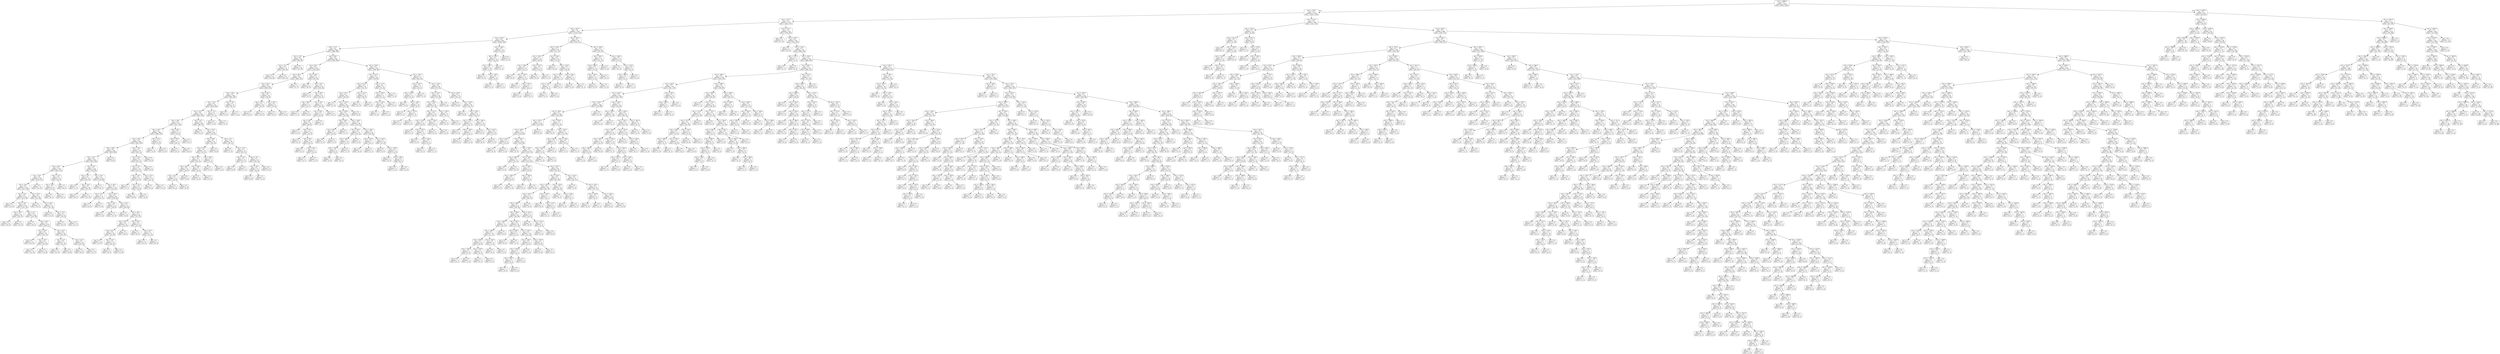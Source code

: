 digraph Tree {
node [shape=box, style="rounded", color="black", fontname=helvetica] ;
edge [fontname=helvetica] ;
0 [label="rain <= 1986.0\ngini = 0.5\nsamples = 3357\nvalue = [2625, 2607]"] ;
1 [label="rain <= 519.5\ngini = 0.5\nsamples = 2746\nvalue = [2547, 1756]"] ;
0 -> 1 [labeldistance=2.5, labelangle=45, headlabel="True"] ;
2 [label="rain <= 171.5\ngini = 0.5\nsamples = 1777\nvalue = [1815, 977]"] ;
1 -> 2 ;
3 [label="rain <= 147.5\ngini = 0.4\nsamples = 1027\nvalue = [1110, 530]"] ;
2 -> 3 ;
4 [label="rain <= 142.5\ngini = 0.4\nsamples = 943\nvalue = [1000, 499]"] ;
3 -> 4 ;
5 [label="rain <= 13.5\ngini = 0.4\nsamples = 924\nvalue = [988, 484]"] ;
4 -> 5 ;
6 [label="rain <= 12.5\ngini = 0.5\nsamples = 81\nvalue = [84, 58]"] ;
5 -> 6 ;
7 [label="rain <= 11.5\ngini = 0.5\nsamples = 57\nvalue = [62, 39]"] ;
6 -> 7 ;
8 [label="gini = 0.5\nsamples = 33\nvalue = [36, 26]"] ;
7 -> 8 ;
9 [label="gini = 0.4\nsamples = 24\nvalue = [26, 13]"] ;
7 -> 9 ;
10 [label="gini = 0.5\nsamples = 24\nvalue = [22, 19]"] ;
6 -> 10 ;
11 [label="rain <= 96.5\ngini = 0.4\nsamples = 843\nvalue = [904, 426]"] ;
5 -> 11 ;
12 [label="rain <= 85.5\ngini = 0.4\nsamples = 676\nvalue = [738, 328]"] ;
11 -> 12 ;
13 [label="rain <= 84.5\ngini = 0.4\nsamples = 615\nvalue = [662, 310]"] ;
12 -> 13 ;
14 [label="rain <= 80.5\ngini = 0.4\nsamples = 609\nvalue = [660, 303]"] ;
13 -> 14 ;
15 [label="rain <= 78.5\ngini = 0.4\nsamples = 583\nvalue = [626, 295]"] ;
14 -> 15 ;
16 [label="rain <= 76.5\ngini = 0.4\nsamples = 571\nvalue = [618, 284]"] ;
15 -> 16 ;
17 [label="rain <= 61.5\ngini = 0.4\nsamples = 563\nvalue = [607, 283]"] ;
16 -> 17 ;
18 [label="rain <= 58.5\ngini = 0.4\nsamples = 475\nvalue = [527, 236]"] ;
17 -> 18 ;
19 [label="rain <= 56.5\ngini = 0.4\nsamples = 460\nvalue = [498, 234]"] ;
18 -> 19 ;
20 [label="rain <= 49.5\ngini = 0.4\nsamples = 449\nvalue = [493, 226]"] ;
19 -> 20 ;
21 [label="rain <= 48.5\ngini = 0.4\nsamples = 402\nvalue = [429, 209]"] ;
20 -> 21 ;
22 [label="rain <= 32.5\ngini = 0.4\nsamples = 393\nvalue = [423, 200]"] ;
21 -> 22 ;
23 [label="rain <= 29.5\ngini = 0.4\nsamples = 249\nvalue = [264, 115]"] ;
22 -> 23 ;
24 [label="rain <= 28.5\ngini = 0.4\nsamples = 226\nvalue = [239, 111]"] ;
23 -> 24 ;
25 [label="rain <= 24.5\ngini = 0.4\nsamples = 212\nvalue = [227, 100]"] ;
24 -> 25 ;
26 [label="rain <= 14.5\ngini = 0.4\nsamples = 171\nvalue = [174, 84]"] ;
25 -> 26 ;
27 [label="gini = 0.4\nsamples = 17\nvalue = [23, 8]"] ;
26 -> 27 ;
28 [label="rain <= 16.5\ngini = 0.4\nsamples = 154\nvalue = [151, 76]"] ;
26 -> 28 ;
29 [label="rain <= 15.5\ngini = 0.5\nsamples = 28\nvalue = [26, 17]"] ;
28 -> 29 ;
30 [label="gini = 0.5\nsamples = 14\nvalue = [15, 9]"] ;
29 -> 30 ;
31 [label="gini = 0.5\nsamples = 14\nvalue = [11, 8]"] ;
29 -> 31 ;
32 [label="rain <= 17.5\ngini = 0.4\nsamples = 126\nvalue = [125, 59]"] ;
28 -> 32 ;
33 [label="gini = 0.2\nsamples = 11\nvalue = [16, 2]"] ;
32 -> 33 ;
34 [label="rain <= 20.5\ngini = 0.5\nsamples = 115\nvalue = [109, 57]"] ;
32 -> 34 ;
35 [label="rain <= 18.5\ngini = 0.5\nsamples = 56\nvalue = [54, 33]"] ;
34 -> 35 ;
36 [label="gini = 0.5\nsamples = 21\nvalue = [19, 13]"] ;
35 -> 36 ;
37 [label="rain <= 19.5\ngini = 0.5\nsamples = 35\nvalue = [35, 20]"] ;
35 -> 37 ;
38 [label="gini = 0.5\nsamples = 21\nvalue = [23, 12]"] ;
37 -> 38 ;
39 [label="gini = 0.5\nsamples = 14\nvalue = [12, 8]"] ;
37 -> 39 ;
40 [label="rain <= 22.5\ngini = 0.4\nsamples = 59\nvalue = [55, 24]"] ;
34 -> 40 ;
41 [label="rain <= 21.5\ngini = 0.4\nsamples = 33\nvalue = [35, 12]"] ;
40 -> 41 ;
42 [label="gini = 0.4\nsamples = 15\nvalue = [17, 6]"] ;
41 -> 42 ;
43 [label="gini = 0.4\nsamples = 18\nvalue = [18, 6]"] ;
41 -> 43 ;
44 [label="rain <= 23.5\ngini = 0.5\nsamples = 26\nvalue = [20, 12]"] ;
40 -> 44 ;
45 [label="gini = 0.5\nsamples = 12\nvalue = [8, 5]"] ;
44 -> 45 ;
46 [label="gini = 0.5\nsamples = 14\nvalue = [12, 7]"] ;
44 -> 46 ;
47 [label="rain <= 25.5\ngini = 0.4\nsamples = 41\nvalue = [53, 16]"] ;
25 -> 47 ;
48 [label="gini = 0.2\nsamples = 8\nvalue = [12, 2]"] ;
47 -> 48 ;
49 [label="rain <= 26.5\ngini = 0.4\nsamples = 33\nvalue = [41, 14]"] ;
47 -> 49 ;
50 [label="gini = 0.4\nsamples = 10\nvalue = [11, 5]"] ;
49 -> 50 ;
51 [label="rain <= 27.5\ngini = 0.4\nsamples = 23\nvalue = [30, 9]"] ;
49 -> 51 ;
52 [label="gini = 0.2\nsamples = 11\nvalue = [13, 2]"] ;
51 -> 52 ;
53 [label="gini = 0.4\nsamples = 12\nvalue = [17, 7]"] ;
51 -> 53 ;
54 [label="gini = 0.5\nsamples = 14\nvalue = [12, 11]"] ;
24 -> 54 ;
55 [label="rain <= 31.5\ngini = 0.2\nsamples = 23\nvalue = [25, 4]"] ;
23 -> 55 ;
56 [label="rain <= 30.5\ngini = 0.2\nsamples = 14\nvalue = [16, 2]"] ;
55 -> 56 ;
57 [label="gini = 0.2\nsamples = 7\nvalue = [8, 1]"] ;
56 -> 57 ;
58 [label="gini = 0.2\nsamples = 7\nvalue = [8, 1]"] ;
56 -> 58 ;
59 [label="gini = 0.3\nsamples = 9\nvalue = [9, 2]"] ;
55 -> 59 ;
60 [label="rain <= 35.5\ngini = 0.5\nsamples = 144\nvalue = [159, 85]"] ;
22 -> 60 ;
61 [label="rain <= 33.5\ngini = 0.5\nsamples = 19\nvalue = [20, 19]"] ;
60 -> 61 ;
62 [label="gini = 0.4\nsamples = 3\nvalue = [1, 3]"] ;
61 -> 62 ;
63 [label="rain <= 34.5\ngini = 0.5\nsamples = 16\nvalue = [19, 16]"] ;
61 -> 63 ;
64 [label="gini = 0.3\nsamples = 4\nvalue = [4, 1]"] ;
63 -> 64 ;
65 [label="gini = 0.5\nsamples = 12\nvalue = [15, 15]"] ;
63 -> 65 ;
66 [label="rain <= 36.5\ngini = 0.4\nsamples = 125\nvalue = [139, 66]"] ;
60 -> 66 ;
67 [label="gini = 0.1\nsamples = 11\nvalue = [16, 1]"] ;
66 -> 67 ;
68 [label="rain <= 38.5\ngini = 0.5\nsamples = 114\nvalue = [123, 65]"] ;
66 -> 68 ;
69 [label="rain <= 37.5\ngini = 0.5\nsamples = 16\nvalue = [15, 11]"] ;
68 -> 69 ;
70 [label="gini = 0.4\nsamples = 11\nvalue = [10, 5]"] ;
69 -> 70 ;
71 [label="gini = 0.5\nsamples = 5\nvalue = [5, 6]"] ;
69 -> 71 ;
72 [label="rain <= 40.5\ngini = 0.4\nsamples = 98\nvalue = [108, 54]"] ;
68 -> 72 ;
73 [label="rain <= 39.5\ngini = 0.4\nsamples = 19\nvalue = [24, 8]"] ;
72 -> 73 ;
74 [label="gini = 0.5\nsamples = 8\nvalue = [7, 4]"] ;
73 -> 74 ;
75 [label="gini = 0.3\nsamples = 11\nvalue = [17, 4]"] ;
73 -> 75 ;
76 [label="rain <= 41.5\ngini = 0.5\nsamples = 79\nvalue = [84, 46]"] ;
72 -> 76 ;
77 [label="gini = 0.5\nsamples = 11\nvalue = [9, 9]"] ;
76 -> 77 ;
78 [label="rain <= 45.5\ngini = 0.4\nsamples = 68\nvalue = [75, 37]"] ;
76 -> 78 ;
79 [label="rain <= 44.5\ngini = 0.4\nsamples = 45\nvalue = [52, 22]"] ;
78 -> 79 ;
80 [label="rain <= 42.5\ngini = 0.4\nsamples = 28\nvalue = [33, 16]"] ;
79 -> 80 ;
81 [label="gini = 0.4\nsamples = 10\nvalue = [13, 5]"] ;
80 -> 81 ;
82 [label="rain <= 43.5\ngini = 0.5\nsamples = 18\nvalue = [20, 11]"] ;
80 -> 82 ;
83 [label="gini = 0.5\nsamples = 8\nvalue = [8, 5]"] ;
82 -> 83 ;
84 [label="gini = 0.4\nsamples = 10\nvalue = [12, 6]"] ;
82 -> 84 ;
85 [label="gini = 0.4\nsamples = 17\nvalue = [19, 6]"] ;
79 -> 85 ;
86 [label="rain <= 46.5\ngini = 0.5\nsamples = 23\nvalue = [23, 15]"] ;
78 -> 86 ;
87 [label="gini = 0.5\nsamples = 6\nvalue = [6, 5]"] ;
86 -> 87 ;
88 [label="rain <= 47.5\ngini = 0.5\nsamples = 17\nvalue = [17, 10]"] ;
86 -> 88 ;
89 [label="gini = 0.5\nsamples = 12\nvalue = [11, 6]"] ;
88 -> 89 ;
90 [label="gini = 0.5\nsamples = 5\nvalue = [6, 4]"] ;
88 -> 90 ;
91 [label="gini = 0.5\nsamples = 9\nvalue = [6, 9]"] ;
21 -> 91 ;
92 [label="rain <= 55.5\ngini = 0.3\nsamples = 47\nvalue = [64, 17]"] ;
20 -> 92 ;
93 [label="rain <= 54.5\ngini = 0.4\nsamples = 43\nvalue = [56, 17]"] ;
92 -> 93 ;
94 [label="rain <= 52.5\ngini = 0.3\nsamples = 39\nvalue = [52, 11]"] ;
93 -> 94 ;
95 [label="rain <= 50.5\ngini = 0.3\nsamples = 25\nvalue = [31, 9]"] ;
94 -> 95 ;
96 [label="gini = 0.2\nsamples = 4\nvalue = [7, 1]"] ;
95 -> 96 ;
97 [label="rain <= 51.5\ngini = 0.4\nsamples = 21\nvalue = [24, 8]"] ;
95 -> 97 ;
98 [label="gini = 0.4\nsamples = 15\nvalue = [18, 6]"] ;
97 -> 98 ;
99 [label="gini = 0.4\nsamples = 6\nvalue = [6, 2]"] ;
97 -> 99 ;
100 [label="rain <= 53.5\ngini = 0.2\nsamples = 14\nvalue = [21, 2]"] ;
94 -> 100 ;
101 [label="gini = 0.0\nsamples = 3\nvalue = [6, 0]"] ;
100 -> 101 ;
102 [label="gini = 0.2\nsamples = 11\nvalue = [15, 2]"] ;
100 -> 102 ;
103 [label="gini = 0.5\nsamples = 4\nvalue = [4, 6]"] ;
93 -> 103 ;
104 [label="gini = 0.0\nsamples = 4\nvalue = [8, 0]"] ;
92 -> 104 ;
105 [label="rain <= 57.5\ngini = 0.5\nsamples = 11\nvalue = [5, 8]"] ;
19 -> 105 ;
106 [label="gini = 0.5\nsamples = 5\nvalue = [3, 4]"] ;
105 -> 106 ;
107 [label="gini = 0.4\nsamples = 6\nvalue = [2, 4]"] ;
105 -> 107 ;
108 [label="rain <= 60.5\ngini = 0.1\nsamples = 15\nvalue = [29, 2]"] ;
18 -> 108 ;
109 [label="rain <= 59.5\ngini = 0.1\nsamples = 11\nvalue = [24, 1]"] ;
108 -> 109 ;
110 [label="gini = 0.2\nsamples = 4\nvalue = [8, 1]"] ;
109 -> 110 ;
111 [label="gini = 0.0\nsamples = 7\nvalue = [16, 0]"] ;
109 -> 111 ;
112 [label="gini = 0.3\nsamples = 4\nvalue = [5, 1]"] ;
108 -> 112 ;
113 [label="rain <= 62.5\ngini = 0.5\nsamples = 88\nvalue = [80, 47]"] ;
17 -> 113 ;
114 [label="gini = 0.4\nsamples = 5\nvalue = [2, 5]"] ;
113 -> 114 ;
115 [label="rain <= 70.5\ngini = 0.5\nsamples = 83\nvalue = [78, 42]"] ;
113 -> 115 ;
116 [label="rain <= 69.5\ngini = 0.5\nsamples = 43\nvalue = [42, 25]"] ;
115 -> 116 ;
117 [label="rain <= 67.5\ngini = 0.4\nsamples = 34\nvalue = [33, 17]"] ;
116 -> 117 ;
118 [label="rain <= 65.5\ngini = 0.5\nsamples = 27\nvalue = [24, 15]"] ;
117 -> 118 ;
119 [label="rain <= 64.5\ngini = 0.4\nsamples = 20\nvalue = [18, 9]"] ;
118 -> 119 ;
120 [label="rain <= 63.5\ngini = 0.5\nsamples = 17\nvalue = [14, 9]"] ;
119 -> 120 ;
121 [label="gini = 0.5\nsamples = 7\nvalue = [6, 4]"] ;
120 -> 121 ;
122 [label="gini = 0.5\nsamples = 10\nvalue = [8, 5]"] ;
120 -> 122 ;
123 [label="gini = 0.0\nsamples = 3\nvalue = [4, 0]"] ;
119 -> 123 ;
124 [label="rain <= 66.5\ngini = 0.5\nsamples = 7\nvalue = [6, 6]"] ;
118 -> 124 ;
125 [label="gini = 0.5\nsamples = 5\nvalue = [4, 4]"] ;
124 -> 125 ;
126 [label="gini = 0.5\nsamples = 2\nvalue = [2, 2]"] ;
124 -> 126 ;
127 [label="rain <= 68.5\ngini = 0.3\nsamples = 7\nvalue = [9, 2]"] ;
117 -> 127 ;
128 [label="gini = 0.3\nsamples = 5\nvalue = [7, 2]"] ;
127 -> 128 ;
129 [label="gini = 0.0\nsamples = 2\nvalue = [2, 0]"] ;
127 -> 129 ;
130 [label="gini = 0.5\nsamples = 9\nvalue = [9, 8]"] ;
116 -> 130 ;
131 [label="rain <= 71.5\ngini = 0.4\nsamples = 40\nvalue = [36, 17]"] ;
115 -> 131 ;
132 [label="gini = 0.0\nsamples = 5\nvalue = [7, 0]"] ;
131 -> 132 ;
133 [label="rain <= 73.5\ngini = 0.5\nsamples = 35\nvalue = [29, 17]"] ;
131 -> 133 ;
134 [label="rain <= 72.5\ngini = 0.5\nsamples = 15\nvalue = [13, 7]"] ;
133 -> 134 ;
135 [label="gini = 0.5\nsamples = 8\nvalue = [6, 4]"] ;
134 -> 135 ;
136 [label="gini = 0.4\nsamples = 7\nvalue = [7, 3]"] ;
134 -> 136 ;
137 [label="rain <= 75.5\ngini = 0.5\nsamples = 20\nvalue = [16, 10]"] ;
133 -> 137 ;
138 [label="rain <= 74.5\ngini = 0.5\nsamples = 14\nvalue = [12, 8]"] ;
137 -> 138 ;
139 [label="gini = 0.5\nsamples = 11\nvalue = [9, 6]"] ;
138 -> 139 ;
140 [label="gini = 0.5\nsamples = 3\nvalue = [3, 2]"] ;
138 -> 140 ;
141 [label="gini = 0.4\nsamples = 6\nvalue = [4, 2]"] ;
137 -> 141 ;
142 [label="rain <= 77.5\ngini = 0.2\nsamples = 8\nvalue = [11, 1]"] ;
16 -> 142 ;
143 [label="gini = 0.0\nsamples = 4\nvalue = [7, 0]"] ;
142 -> 143 ;
144 [label="gini = 0.3\nsamples = 4\nvalue = [4, 1]"] ;
142 -> 144 ;
145 [label="rain <= 79.5\ngini = 0.5\nsamples = 12\nvalue = [8, 11]"] ;
15 -> 145 ;
146 [label="gini = 0.5\nsamples = 5\nvalue = [3, 5]"] ;
145 -> 146 ;
147 [label="gini = 0.5\nsamples = 7\nvalue = [5, 6]"] ;
145 -> 147 ;
148 [label="rain <= 82.5\ngini = 0.3\nsamples = 26\nvalue = [34, 8]"] ;
14 -> 148 ;
149 [label="rain <= 81.5\ngini = 0.2\nsamples = 18\nvalue = [24, 4]"] ;
148 -> 149 ;
150 [label="gini = 0.2\nsamples = 8\nvalue = [10, 1]"] ;
149 -> 150 ;
151 [label="gini = 0.3\nsamples = 10\nvalue = [14, 3]"] ;
149 -> 151 ;
152 [label="rain <= 83.5\ngini = 0.4\nsamples = 8\nvalue = [10, 4]"] ;
148 -> 152 ;
153 [label="gini = 0.4\nsamples = 4\nvalue = [6, 2]"] ;
152 -> 153 ;
154 [label="gini = 0.4\nsamples = 4\nvalue = [4, 2]"] ;
152 -> 154 ;
155 [label="gini = 0.3\nsamples = 6\nvalue = [2, 7]"] ;
13 -> 155 ;
156 [label="rain <= 86.5\ngini = 0.3\nsamples = 61\nvalue = [76, 18]"] ;
12 -> 156 ;
157 [label="gini = 0.0\nsamples = 11\nvalue = [18, 0]"] ;
156 -> 157 ;
158 [label="rain <= 87.5\ngini = 0.4\nsamples = 50\nvalue = [58, 18]"] ;
156 -> 158 ;
159 [label="gini = 0.5\nsamples = 8\nvalue = [4, 7]"] ;
158 -> 159 ;
160 [label="rain <= 89.5\ngini = 0.3\nsamples = 42\nvalue = [54, 11]"] ;
158 -> 160 ;
161 [label="rain <= 88.5\ngini = 0.1\nsamples = 11\nvalue = [15, 1]"] ;
160 -> 161 ;
162 [label="gini = 0.2\nsamples = 6\nvalue = [7, 1]"] ;
161 -> 162 ;
163 [label="gini = 0.0\nsamples = 5\nvalue = [8, 0]"] ;
161 -> 163 ;
164 [label="rain <= 95.5\ngini = 0.3\nsamples = 31\nvalue = [39, 10]"] ;
160 -> 164 ;
165 [label="rain <= 94.5\ngini = 0.4\nsamples = 23\nvalue = [26, 9]"] ;
164 -> 165 ;
166 [label="rain <= 90.5\ngini = 0.4\nsamples = 22\nvalue = [26, 8]"] ;
165 -> 166 ;
167 [label="gini = 0.5\nsamples = 4\nvalue = [3, 2]"] ;
166 -> 167 ;
168 [label="rain <= 91.5\ngini = 0.3\nsamples = 18\nvalue = [23, 6]"] ;
166 -> 168 ;
169 [label="gini = 0.2\nsamples = 6\nvalue = [9, 1]"] ;
168 -> 169 ;
170 [label="rain <= 92.5\ngini = 0.4\nsamples = 12\nvalue = [14, 5]"] ;
168 -> 170 ;
171 [label="gini = 0.5\nsamples = 3\nvalue = [2, 2]"] ;
170 -> 171 ;
172 [label="rain <= 93.5\ngini = 0.3\nsamples = 9\nvalue = [12, 3]"] ;
170 -> 172 ;
173 [label="gini = 0.3\nsamples = 4\nvalue = [5, 1]"] ;
172 -> 173 ;
174 [label="gini = 0.3\nsamples = 5\nvalue = [7, 2]"] ;
172 -> 174 ;
175 [label="gini = 0.0\nsamples = 1\nvalue = [0, 1]"] ;
165 -> 175 ;
176 [label="gini = 0.1\nsamples = 8\nvalue = [13, 1]"] ;
164 -> 176 ;
177 [label="rain <= 118.5\ngini = 0.5\nsamples = 167\nvalue = [166, 98]"] ;
11 -> 177 ;
178 [label="rain <= 113.5\ngini = 0.5\nsamples = 90\nvalue = [76, 60]"] ;
177 -> 178 ;
179 [label="rain <= 111.5\ngini = 0.5\nsamples = 79\nvalue = [72, 47]"] ;
178 -> 179 ;
180 [label="rain <= 97.5\ngini = 0.5\nsamples = 65\nvalue = [54, 42]"] ;
179 -> 180 ;
181 [label="gini = 0.3\nsamples = 3\nvalue = [1, 4]"] ;
180 -> 181 ;
182 [label="rain <= 110.5\ngini = 0.5\nsamples = 62\nvalue = [53, 38]"] ;
180 -> 182 ;
183 [label="rain <= 100.5\ngini = 0.5\nsamples = 54\nvalue = [47, 29]"] ;
182 -> 183 ;
184 [label="rain <= 99.5\ngini = 0.4\nsamples = 18\nvalue = [17, 7]"] ;
183 -> 184 ;
185 [label="rain <= 98.5\ngini = 0.5\nsamples = 13\nvalue = [10, 6]"] ;
184 -> 185 ;
186 [label="gini = 0.4\nsamples = 4\nvalue = [3, 1]"] ;
185 -> 186 ;
187 [label="gini = 0.5\nsamples = 9\nvalue = [7, 5]"] ;
185 -> 187 ;
188 [label="gini = 0.2\nsamples = 5\nvalue = [7, 1]"] ;
184 -> 188 ;
189 [label="rain <= 104.5\ngini = 0.5\nsamples = 36\nvalue = [30, 22]"] ;
183 -> 189 ;
190 [label="rain <= 103.5\ngini = 0.5\nsamples = 14\nvalue = [10, 12]"] ;
189 -> 190 ;
191 [label="rain <= 102.5\ngini = 0.5\nsamples = 10\nvalue = [7, 7]"] ;
190 -> 191 ;
192 [label="rain <= 101.5\ngini = 0.5\nsamples = 6\nvalue = [4, 5]"] ;
191 -> 192 ;
193 [label="gini = 0.5\nsamples = 5\nvalue = [4, 4]"] ;
192 -> 193 ;
194 [label="gini = 0.0\nsamples = 1\nvalue = [0, 1]"] ;
192 -> 194 ;
195 [label="gini = 0.5\nsamples = 4\nvalue = [3, 2]"] ;
191 -> 195 ;
196 [label="gini = 0.5\nsamples = 4\nvalue = [3, 5]"] ;
190 -> 196 ;
197 [label="rain <= 106.5\ngini = 0.4\nsamples = 22\nvalue = [20, 10]"] ;
189 -> 197 ;
198 [label="rain <= 105.5\ngini = 0.2\nsamples = 7\nvalue = [9, 1]"] ;
197 -> 198 ;
199 [label="gini = 0.0\nsamples = 3\nvalue = [4, 0]"] ;
198 -> 199 ;
200 [label="gini = 0.3\nsamples = 4\nvalue = [5, 1]"] ;
198 -> 200 ;
201 [label="rain <= 107.5\ngini = 0.5\nsamples = 15\nvalue = [11, 9]"] ;
197 -> 201 ;
202 [label="gini = 0.0\nsamples = 2\nvalue = [0, 4]"] ;
201 -> 202 ;
203 [label="rain <= 108.5\ngini = 0.4\nsamples = 13\nvalue = [11, 5]"] ;
201 -> 203 ;
204 [label="gini = 0.5\nsamples = 4\nvalue = [3, 2]"] ;
203 -> 204 ;
205 [label="rain <= 109.5\ngini = 0.4\nsamples = 9\nvalue = [8, 3]"] ;
203 -> 205 ;
206 [label="gini = 0.4\nsamples = 4\nvalue = [3, 1]"] ;
205 -> 206 ;
207 [label="gini = 0.4\nsamples = 5\nvalue = [5, 2]"] ;
205 -> 207 ;
208 [label="gini = 0.5\nsamples = 8\nvalue = [6, 9]"] ;
182 -> 208 ;
209 [label="rain <= 112.5\ngini = 0.3\nsamples = 14\nvalue = [18, 5]"] ;
179 -> 209 ;
210 [label="gini = 0.3\nsamples = 10\nvalue = [15, 3]"] ;
209 -> 210 ;
211 [label="gini = 0.5\nsamples = 4\nvalue = [3, 2]"] ;
209 -> 211 ;
212 [label="rain <= 117.5\ngini = 0.4\nsamples = 11\nvalue = [4, 13]"] ;
178 -> 212 ;
213 [label="rain <= 116.0\ngini = 0.3\nsamples = 8\nvalue = [2, 11]"] ;
212 -> 213 ;
214 [label="rain <= 114.5\ngini = 0.4\nsamples = 5\nvalue = [2, 6]"] ;
213 -> 214 ;
215 [label="gini = 0.3\nsamples = 3\nvalue = [1, 4]"] ;
214 -> 215 ;
216 [label="gini = 0.4\nsamples = 2\nvalue = [1, 2]"] ;
214 -> 216 ;
217 [label="gini = 0.0\nsamples = 3\nvalue = [0, 5]"] ;
213 -> 217 ;
218 [label="gini = 0.5\nsamples = 3\nvalue = [2, 2]"] ;
212 -> 218 ;
219 [label="rain <= 123.5\ngini = 0.4\nsamples = 77\nvalue = [90, 38]"] ;
177 -> 219 ;
220 [label="rain <= 122.5\ngini = 0.2\nsamples = 17\nvalue = [20, 3]"] ;
219 -> 220 ;
221 [label="rain <= 119.5\ngini = 0.3\nsamples = 12\nvalue = [13, 3]"] ;
220 -> 221 ;
222 [label="gini = 0.0\nsamples = 2\nvalue = [5, 0]"] ;
221 -> 222 ;
223 [label="rain <= 120.5\ngini = 0.4\nsamples = 10\nvalue = [8, 3]"] ;
221 -> 223 ;
224 [label="gini = 0.5\nsamples = 2\nvalue = [1, 1]"] ;
223 -> 224 ;
225 [label="rain <= 121.5\ngini = 0.3\nsamples = 8\nvalue = [7, 2]"] ;
223 -> 225 ;
226 [label="gini = 0.4\nsamples = 4\nvalue = [3, 1]"] ;
225 -> 226 ;
227 [label="gini = 0.3\nsamples = 4\nvalue = [4, 1]"] ;
225 -> 227 ;
228 [label="gini = 0.0\nsamples = 5\nvalue = [7, 0]"] ;
220 -> 228 ;
229 [label="rain <= 133.0\ngini = 0.4\nsamples = 60\nvalue = [70, 35]"] ;
219 -> 229 ;
230 [label="rain <= 131.5\ngini = 0.5\nsamples = 26\nvalue = [27, 18]"] ;
229 -> 230 ;
231 [label="rain <= 129.5\ngini = 0.4\nsamples = 24\nvalue = [27, 14]"] ;
230 -> 231 ;
232 [label="rain <= 127.5\ngini = 0.4\nsamples = 15\nvalue = [18, 7]"] ;
231 -> 232 ;
233 [label="rain <= 124.5\ngini = 0.5\nsamples = 10\nvalue = [10, 6]"] ;
232 -> 233 ;
234 [label="gini = 0.5\nsamples = 4\nvalue = [3, 3]"] ;
233 -> 234 ;
235 [label="rain <= 125.5\ngini = 0.4\nsamples = 6\nvalue = [7, 3]"] ;
233 -> 235 ;
236 [label="gini = 0.0\nsamples = 1\nvalue = [2, 0]"] ;
235 -> 236 ;
237 [label="rain <= 126.5\ngini = 0.5\nsamples = 5\nvalue = [5, 3]"] ;
235 -> 237 ;
238 [label="gini = 0.4\nsamples = 3\nvalue = [4, 2]"] ;
237 -> 238 ;
239 [label="gini = 0.5\nsamples = 2\nvalue = [1, 1]"] ;
237 -> 239 ;
240 [label="rain <= 128.5\ngini = 0.2\nsamples = 5\nvalue = [8, 1]"] ;
232 -> 240 ;
241 [label="gini = 0.2\nsamples = 4\nvalue = [6, 1]"] ;
240 -> 241 ;
242 [label="gini = 0.0\nsamples = 1\nvalue = [2, 0]"] ;
240 -> 242 ;
243 [label="rain <= 130.5\ngini = 0.5\nsamples = 9\nvalue = [9, 7]"] ;
231 -> 243 ;
244 [label="gini = 0.5\nsamples = 4\nvalue = [2, 3]"] ;
243 -> 244 ;
245 [label="gini = 0.5\nsamples = 5\nvalue = [7, 4]"] ;
243 -> 245 ;
246 [label="gini = 0.0\nsamples = 2\nvalue = [0, 4]"] ;
230 -> 246 ;
247 [label="rain <= 135.5\ngini = 0.4\nsamples = 34\nvalue = [43, 17]"] ;
229 -> 247 ;
248 [label="gini = 0.0\nsamples = 6\nvalue = [8, 0]"] ;
247 -> 248 ;
249 [label="rain <= 136.5\ngini = 0.4\nsamples = 28\nvalue = [35, 17]"] ;
247 -> 249 ;
250 [label="gini = 0.5\nsamples = 6\nvalue = [9, 6]"] ;
249 -> 250 ;
251 [label="rain <= 139.5\ngini = 0.4\nsamples = 22\nvalue = [26, 11]"] ;
249 -> 251 ;
252 [label="rain <= 137.5\ngini = 0.3\nsamples = 8\nvalue = [11, 2]"] ;
251 -> 252 ;
253 [label="gini = 0.0\nsamples = 1\nvalue = [1, 0]"] ;
252 -> 253 ;
254 [label="rain <= 138.5\ngini = 0.3\nsamples = 7\nvalue = [10, 2]"] ;
252 -> 254 ;
255 [label="gini = 0.3\nsamples = 6\nvalue = [9, 2]"] ;
254 -> 255 ;
256 [label="gini = 0.0\nsamples = 1\nvalue = [1, 0]"] ;
254 -> 256 ;
257 [label="rain <= 140.5\ngini = 0.5\nsamples = 14\nvalue = [15, 9]"] ;
251 -> 257 ;
258 [label="gini = 0.4\nsamples = 4\nvalue = [2, 4]"] ;
257 -> 258 ;
259 [label="rain <= 141.5\ngini = 0.4\nsamples = 10\nvalue = [13, 5]"] ;
257 -> 259 ;
260 [label="gini = 0.4\nsamples = 4\nvalue = [6, 2]"] ;
259 -> 260 ;
261 [label="gini = 0.4\nsamples = 6\nvalue = [7, 3]"] ;
259 -> 261 ;
262 [label="rain <= 146.5\ngini = 0.5\nsamples = 19\nvalue = [12, 15]"] ;
4 -> 262 ;
263 [label="rain <= 145.5\ngini = 0.5\nsamples = 13\nvalue = [10, 10]"] ;
262 -> 263 ;
264 [label="rain <= 143.5\ngini = 0.5\nsamples = 10\nvalue = [7, 9]"] ;
263 -> 264 ;
265 [label="gini = 0.4\nsamples = 4\nvalue = [2, 4]"] ;
264 -> 265 ;
266 [label="rain <= 144.5\ngini = 0.5\nsamples = 6\nvalue = [5, 5]"] ;
264 -> 266 ;
267 [label="gini = 0.5\nsamples = 3\nvalue = [3, 3]"] ;
266 -> 267 ;
268 [label="gini = 0.5\nsamples = 3\nvalue = [2, 2]"] ;
266 -> 268 ;
269 [label="gini = 0.4\nsamples = 3\nvalue = [3, 1]"] ;
263 -> 269 ;
270 [label="gini = 0.4\nsamples = 6\nvalue = [2, 5]"] ;
262 -> 270 ;
271 [label="rain <= 161.5\ngini = 0.3\nsamples = 84\nvalue = [110, 31]"] ;
3 -> 271 ;
272 [label="rain <= 154.5\ngini = 0.3\nsamples = 46\nvalue = [71, 13]"] ;
271 -> 272 ;
273 [label="rain <= 152.5\ngini = 0.3\nsamples = 26\nvalue = [34, 9]"] ;
272 -> 273 ;
274 [label="rain <= 149.5\ngini = 0.2\nsamples = 14\nvalue = [21, 2]"] ;
273 -> 274 ;
275 [label="gini = 0.0\nsamples = 3\nvalue = [6, 0]"] ;
274 -> 275 ;
276 [label="rain <= 150.5\ngini = 0.2\nsamples = 11\nvalue = [15, 2]"] ;
274 -> 276 ;
277 [label="gini = 0.3\nsamples = 4\nvalue = [5, 1]"] ;
276 -> 277 ;
278 [label="rain <= 151.5\ngini = 0.2\nsamples = 7\nvalue = [10, 1]"] ;
276 -> 278 ;
279 [label="gini = 0.0\nsamples = 3\nvalue = [5, 0]"] ;
278 -> 279 ;
280 [label="gini = 0.3\nsamples = 4\nvalue = [5, 1]"] ;
278 -> 280 ;
281 [label="rain <= 153.5\ngini = 0.5\nsamples = 12\nvalue = [13, 7]"] ;
273 -> 281 ;
282 [label="gini = 0.5\nsamples = 6\nvalue = [6, 5]"] ;
281 -> 282 ;
283 [label="gini = 0.3\nsamples = 6\nvalue = [7, 2]"] ;
281 -> 283 ;
284 [label="rain <= 156.5\ngini = 0.2\nsamples = 20\nvalue = [37, 4]"] ;
272 -> 284 ;
285 [label="gini = 0.0\nsamples = 7\nvalue = [18, 0]"] ;
284 -> 285 ;
286 [label="rain <= 159.5\ngini = 0.3\nsamples = 13\nvalue = [19, 4]"] ;
284 -> 286 ;
287 [label="rain <= 158.5\ngini = 0.3\nsamples = 9\nvalue = [11, 3]"] ;
286 -> 287 ;
288 [label="rain <= 157.5\ngini = 0.2\nsamples = 5\nvalue = [6, 1]"] ;
287 -> 288 ;
289 [label="gini = 0.3\nsamples = 4\nvalue = [5, 1]"] ;
288 -> 289 ;
290 [label="gini = 0.0\nsamples = 1\nvalue = [1, 0]"] ;
288 -> 290 ;
291 [label="gini = 0.4\nsamples = 4\nvalue = [5, 2]"] ;
287 -> 291 ;
292 [label="rain <= 160.5\ngini = 0.2\nsamples = 4\nvalue = [8, 1]"] ;
286 -> 292 ;
293 [label="gini = 0.0\nsamples = 1\nvalue = [3, 0]"] ;
292 -> 293 ;
294 [label="gini = 0.3\nsamples = 3\nvalue = [5, 1]"] ;
292 -> 294 ;
295 [label="rain <= 166.5\ngini = 0.4\nsamples = 38\nvalue = [39, 18]"] ;
271 -> 295 ;
296 [label="rain <= 165.5\ngini = 0.5\nsamples = 19\nvalue = [12, 15]"] ;
295 -> 296 ;
297 [label="rain <= 164.0\ngini = 0.5\nsamples = 14\nvalue = [11, 9]"] ;
296 -> 297 ;
298 [label="rain <= 162.5\ngini = 0.5\nsamples = 11\nvalue = [7, 8]"] ;
297 -> 298 ;
299 [label="gini = 0.5\nsamples = 8\nvalue = [5, 6]"] ;
298 -> 299 ;
300 [label="gini = 0.5\nsamples = 3\nvalue = [2, 2]"] ;
298 -> 300 ;
301 [label="gini = 0.3\nsamples = 3\nvalue = [4, 1]"] ;
297 -> 301 ;
302 [label="gini = 0.2\nsamples = 5\nvalue = [1, 6]"] ;
296 -> 302 ;
303 [label="rain <= 168.5\ngini = 0.2\nsamples = 19\nvalue = [27, 3]"] ;
295 -> 303 ;
304 [label="gini = 0.0\nsamples = 11\nvalue = [21, 0]"] ;
303 -> 304 ;
305 [label="rain <= 170.5\ngini = 0.4\nsamples = 8\nvalue = [6, 3]"] ;
303 -> 305 ;
306 [label="rain <= 169.5\ngini = 0.5\nsamples = 7\nvalue = [5, 3]"] ;
305 -> 306 ;
307 [label="gini = 0.4\nsamples = 5\nvalue = [4, 2]"] ;
306 -> 307 ;
308 [label="gini = 0.5\nsamples = 2\nvalue = [1, 1]"] ;
306 -> 308 ;
309 [label="gini = 0.0\nsamples = 1\nvalue = [1, 0]"] ;
305 -> 309 ;
310 [label="rain <= 172.5\ngini = 0.5\nsamples = 750\nvalue = [705, 447]"] ;
2 -> 310 ;
311 [label="gini = 0.4\nsamples = 8\nvalue = [4, 13]"] ;
310 -> 311 ;
312 [label="rain <= 176.5\ngini = 0.5\nsamples = 742\nvalue = [701, 434]"] ;
310 -> 312 ;
313 [label="gini = 0.0\nsamples = 8\nvalue = [12, 0]"] ;
312 -> 313 ;
314 [label="rain <= 178.5\ngini = 0.5\nsamples = 734\nvalue = [689, 434]"] ;
312 -> 314 ;
315 [label="rain <= 177.5\ngini = 0.3\nsamples = 4\nvalue = [1, 5]"] ;
314 -> 315 ;
316 [label="gini = 0.5\nsamples = 2\nvalue = [1, 1]"] ;
315 -> 316 ;
317 [label="gini = 0.0\nsamples = 2\nvalue = [0, 4]"] ;
315 -> 317 ;
318 [label="rain <= 322.5\ngini = 0.5\nsamples = 730\nvalue = [688, 429]"] ;
314 -> 318 ;
319 [label="rain <= 297.5\ngini = 0.5\nsamples = 375\nvalue = [380, 215]"] ;
318 -> 319 ;
320 [label="rain <= 266.5\ngini = 0.5\nsamples = 318\nvalue = [309, 197]"] ;
319 -> 320 ;
321 [label="rain <= 263.0\ngini = 0.5\nsamples = 237\nvalue = [241, 139]"] ;
320 -> 321 ;
322 [label="rain <= 243.0\ngini = 0.5\nsamples = 225\nvalue = [221, 138]"] ;
321 -> 322 ;
323 [label="rain <= 235.5\ngini = 0.5\nsamples = 168\nvalue = [179, 98]"] ;
322 -> 323 ;
324 [label="rain <= 228.5\ngini = 0.5\nsamples = 156\nvalue = [162, 98]"] ;
323 -> 324 ;
325 [label="rain <= 227.5\ngini = 0.5\nsamples = 139\nvalue = [147, 84]"] ;
324 -> 325 ;
326 [label="rain <= 180.5\ngini = 0.5\nsamples = 135\nvalue = [138, 84]"] ;
325 -> 326 ;
327 [label="rain <= 179.5\ngini = 0.4\nsamples = 10\nvalue = [13, 4]"] ;
326 -> 327 ;
328 [label="gini = 0.5\nsamples = 6\nvalue = [6, 4]"] ;
327 -> 328 ;
329 [label="gini = 0.0\nsamples = 4\nvalue = [7, 0]"] ;
327 -> 329 ;
330 [label="rain <= 181.5\ngini = 0.5\nsamples = 125\nvalue = [125, 80]"] ;
326 -> 330 ;
331 [label="gini = 0.0\nsamples = 2\nvalue = [0, 4]"] ;
330 -> 331 ;
332 [label="rain <= 183.5\ngini = 0.5\nsamples = 123\nvalue = [125, 76]"] ;
330 -> 332 ;
333 [label="rain <= 182.5\ngini = 0.5\nsamples = 12\nvalue = [10, 11]"] ;
332 -> 333 ;
334 [label="gini = 0.0\nsamples = 1\nvalue = [1, 0]"] ;
333 -> 334 ;
335 [label="gini = 0.5\nsamples = 11\nvalue = [9, 11]"] ;
333 -> 335 ;
336 [label="rain <= 192.5\ngini = 0.5\nsamples = 111\nvalue = [115, 65]"] ;
332 -> 336 ;
337 [label="rain <= 187.5\ngini = 0.3\nsamples = 15\nvalue = [20, 4]"] ;
336 -> 337 ;
338 [label="rain <= 184.5\ngini = 0.2\nsamples = 10\nvalue = [14, 2]"] ;
337 -> 338 ;
339 [label="gini = 0.3\nsamples = 5\nvalue = [7, 2]"] ;
338 -> 339 ;
340 [label="gini = 0.0\nsamples = 5\nvalue = [7, 0]"] ;
338 -> 340 ;
341 [label="rain <= 189.5\ngini = 0.4\nsamples = 5\nvalue = [6, 2]"] ;
337 -> 341 ;
342 [label="gini = 0.4\nsamples = 3\nvalue = [4, 2]"] ;
341 -> 342 ;
343 [label="gini = 0.0\nsamples = 2\nvalue = [2, 0]"] ;
341 -> 343 ;
344 [label="rain <= 221.5\ngini = 0.5\nsamples = 96\nvalue = [95, 61]"] ;
336 -> 344 ;
345 [label="rain <= 218.5\ngini = 0.5\nsamples = 71\nvalue = [67, 48]"] ;
344 -> 345 ;
346 [label="rain <= 214.5\ngini = 0.5\nsamples = 60\nvalue = [61, 34]"] ;
345 -> 346 ;
347 [label="rain <= 213.5\ngini = 0.5\nsamples = 53\nvalue = [48, 33]"] ;
346 -> 347 ;
348 [label="rain <= 208.5\ngini = 0.5\nsamples = 51\nvalue = [48, 30]"] ;
347 -> 348 ;
349 [label="rain <= 199.5\ngini = 0.5\nsamples = 41\nvalue = [38, 28]"] ;
348 -> 349 ;
350 [label="rain <= 198.5\ngini = 0.5\nsamples = 22\nvalue = [21, 12]"] ;
349 -> 350 ;
351 [label="rain <= 196.5\ngini = 0.5\nsamples = 19\nvalue = [17, 12]"] ;
350 -> 351 ;
352 [label="rain <= 194.5\ngini = 0.5\nsamples = 15\nvalue = [14, 8]"] ;
351 -> 352 ;
353 [label="rain <= 193.5\ngini = 0.5\nsamples = 6\nvalue = [5, 5]"] ;
352 -> 353 ;
354 [label="gini = 0.4\nsamples = 3\nvalue = [2, 1]"] ;
353 -> 354 ;
355 [label="gini = 0.5\nsamples = 3\nvalue = [3, 4]"] ;
353 -> 355 ;
356 [label="rain <= 195.5\ngini = 0.4\nsamples = 9\nvalue = [9, 3]"] ;
352 -> 356 ;
357 [label="gini = 0.3\nsamples = 4\nvalue = [4, 1]"] ;
356 -> 357 ;
358 [label="gini = 0.4\nsamples = 5\nvalue = [5, 2]"] ;
356 -> 358 ;
359 [label="rain <= 197.5\ngini = 0.5\nsamples = 4\nvalue = [3, 4]"] ;
351 -> 359 ;
360 [label="gini = 0.0\nsamples = 2\nvalue = [0, 2]"] ;
359 -> 360 ;
361 [label="gini = 0.5\nsamples = 2\nvalue = [3, 2]"] ;
359 -> 361 ;
362 [label="gini = 0.0\nsamples = 3\nvalue = [4, 0]"] ;
350 -> 362 ;
363 [label="rain <= 201.5\ngini = 0.5\nsamples = 19\nvalue = [17, 16]"] ;
349 -> 363 ;
364 [label="rain <= 200.5\ngini = 0.2\nsamples = 5\nvalue = [1, 6]"] ;
363 -> 364 ;
365 [label="gini = 0.0\nsamples = 2\nvalue = [0, 3]"] ;
364 -> 365 ;
366 [label="gini = 0.4\nsamples = 3\nvalue = [1, 3]"] ;
364 -> 366 ;
367 [label="rain <= 205.5\ngini = 0.5\nsamples = 14\nvalue = [16, 10]"] ;
363 -> 367 ;
368 [label="rain <= 204.5\ngini = 0.4\nsamples = 8\nvalue = [10, 4]"] ;
367 -> 368 ;
369 [label="rain <= 203.5\ngini = 0.4\nsamples = 7\nvalue = [9, 4]"] ;
368 -> 369 ;
370 [label="rain <= 202.5\ngini = 0.4\nsamples = 4\nvalue = [6, 2]"] ;
369 -> 370 ;
371 [label="gini = 0.4\nsamples = 3\nvalue = [4, 2]"] ;
370 -> 371 ;
372 [label="gini = 0.0\nsamples = 1\nvalue = [2, 0]"] ;
370 -> 372 ;
373 [label="gini = 0.5\nsamples = 3\nvalue = [3, 2]"] ;
369 -> 373 ;
374 [label="gini = 0.0\nsamples = 1\nvalue = [1, 0]"] ;
368 -> 374 ;
375 [label="rain <= 207.0\ngini = 0.5\nsamples = 6\nvalue = [6, 6]"] ;
367 -> 375 ;
376 [label="gini = 0.5\nsamples = 3\nvalue = [4, 4]"] ;
375 -> 376 ;
377 [label="gini = 0.5\nsamples = 3\nvalue = [2, 2]"] ;
375 -> 377 ;
378 [label="rain <= 211.5\ngini = 0.3\nsamples = 10\nvalue = [10, 2]"] ;
348 -> 378 ;
379 [label="gini = 0.0\nsamples = 6\nvalue = [6, 0]"] ;
378 -> 379 ;
380 [label="rain <= 212.5\ngini = 0.4\nsamples = 4\nvalue = [4, 2]"] ;
378 -> 380 ;
381 [label="gini = 0.0\nsamples = 2\nvalue = [0, 2]"] ;
380 -> 381 ;
382 [label="gini = 0.0\nsamples = 2\nvalue = [4, 0]"] ;
380 -> 382 ;
383 [label="gini = 0.0\nsamples = 2\nvalue = [0, 3]"] ;
347 -> 383 ;
384 [label="rain <= 216.5\ngini = 0.1\nsamples = 7\nvalue = [13, 1]"] ;
346 -> 384 ;
385 [label="gini = 0.0\nsamples = 3\nvalue = [9, 0]"] ;
384 -> 385 ;
386 [label="rain <= 217.5\ngini = 0.3\nsamples = 4\nvalue = [4, 1]"] ;
384 -> 386 ;
387 [label="gini = 0.4\nsamples = 3\nvalue = [3, 1]"] ;
386 -> 387 ;
388 [label="gini = 0.0\nsamples = 1\nvalue = [1, 0]"] ;
386 -> 388 ;
389 [label="rain <= 219.5\ngini = 0.4\nsamples = 11\nvalue = [6, 14]"] ;
345 -> 389 ;
390 [label="gini = 0.0\nsamples = 4\nvalue = [0, 7]"] ;
389 -> 390 ;
391 [label="rain <= 220.5\ngini = 0.5\nsamples = 7\nvalue = [6, 7]"] ;
389 -> 391 ;
392 [label="gini = 0.0\nsamples = 3\nvalue = [4, 0]"] ;
391 -> 392 ;
393 [label="gini = 0.3\nsamples = 4\nvalue = [2, 7]"] ;
391 -> 393 ;
394 [label="rain <= 222.5\ngini = 0.4\nsamples = 25\nvalue = [28, 13]"] ;
344 -> 394 ;
395 [label="gini = 0.0\nsamples = 2\nvalue = [3, 0]"] ;
394 -> 395 ;
396 [label="rain <= 225.5\ngini = 0.5\nsamples = 23\nvalue = [25, 13]"] ;
394 -> 396 ;
397 [label="rain <= 224.0\ngini = 0.5\nsamples = 9\nvalue = [6, 5]"] ;
396 -> 397 ;
398 [label="gini = 0.4\nsamples = 4\nvalue = [4, 2]"] ;
397 -> 398 ;
399 [label="gini = 0.5\nsamples = 5\nvalue = [2, 3]"] ;
397 -> 399 ;
400 [label="rain <= 226.5\ngini = 0.4\nsamples = 14\nvalue = [19, 8]"] ;
396 -> 400 ;
401 [label="gini = 0.4\nsamples = 6\nvalue = [6, 2]"] ;
400 -> 401 ;
402 [label="gini = 0.4\nsamples = 8\nvalue = [13, 6]"] ;
400 -> 402 ;
403 [label="gini = 0.0\nsamples = 4\nvalue = [9, 0]"] ;
325 -> 403 ;
404 [label="rain <= 229.5\ngini = 0.5\nsamples = 17\nvalue = [15, 14]"] ;
324 -> 404 ;
405 [label="gini = 0.0\nsamples = 2\nvalue = [0, 4]"] ;
404 -> 405 ;
406 [label="rain <= 233.5\ngini = 0.5\nsamples = 15\nvalue = [15, 10]"] ;
404 -> 406 ;
407 [label="rain <= 232.5\ngini = 0.5\nsamples = 8\nvalue = [7, 7]"] ;
406 -> 407 ;
408 [label="rain <= 231.0\ngini = 0.5\nsamples = 4\nvalue = [3, 4]"] ;
407 -> 408 ;
409 [label="gini = 0.5\nsamples = 2\nvalue = [2, 2]"] ;
408 -> 409 ;
410 [label="gini = 0.4\nsamples = 2\nvalue = [1, 2]"] ;
408 -> 410 ;
411 [label="gini = 0.5\nsamples = 4\nvalue = [4, 3]"] ;
407 -> 411 ;
412 [label="rain <= 234.5\ngini = 0.4\nsamples = 7\nvalue = [8, 3]"] ;
406 -> 412 ;
413 [label="gini = 0.3\nsamples = 5\nvalue = [7, 2]"] ;
412 -> 413 ;
414 [label="gini = 0.5\nsamples = 2\nvalue = [1, 1]"] ;
412 -> 414 ;
415 [label="gini = 0.0\nsamples = 12\nvalue = [17, 0]"] ;
323 -> 415 ;
416 [label="rain <= 245.5\ngini = 0.5\nsamples = 57\nvalue = [42, 40]"] ;
322 -> 416 ;
417 [label="rain <= 244.5\ngini = 0.2\nsamples = 14\nvalue = [2, 19]"] ;
416 -> 417 ;
418 [label="gini = 0.0\nsamples = 7\nvalue = [0, 12]"] ;
417 -> 418 ;
419 [label="gini = 0.3\nsamples = 7\nvalue = [2, 7]"] ;
417 -> 419 ;
420 [label="rain <= 259.5\ngini = 0.5\nsamples = 43\nvalue = [40, 21]"] ;
416 -> 420 ;
421 [label="rain <= 255.5\ngini = 0.4\nsamples = 35\nvalue = [34, 14]"] ;
420 -> 421 ;
422 [label="rain <= 250.0\ngini = 0.5\nsamples = 25\nvalue = [22, 13]"] ;
421 -> 422 ;
423 [label="rain <= 247.5\ngini = 0.3\nsamples = 14\nvalue = [15, 4]"] ;
422 -> 423 ;
424 [label="rain <= 246.5\ngini = 0.5\nsamples = 8\nvalue = [6, 4]"] ;
423 -> 424 ;
425 [label="gini = 0.0\nsamples = 3\nvalue = [3, 0]"] ;
424 -> 425 ;
426 [label="gini = 0.5\nsamples = 5\nvalue = [3, 4]"] ;
424 -> 426 ;
427 [label="gini = 0.0\nsamples = 6\nvalue = [9, 0]"] ;
423 -> 427 ;
428 [label="rain <= 251.5\ngini = 0.5\nsamples = 11\nvalue = [7, 9]"] ;
422 -> 428 ;
429 [label="gini = 0.3\nsamples = 3\nvalue = [1, 5]"] ;
428 -> 429 ;
430 [label="rain <= 253.5\ngini = 0.5\nsamples = 8\nvalue = [6, 4]"] ;
428 -> 430 ;
431 [label="rain <= 252.5\ngini = 0.4\nsamples = 4\nvalue = [3, 1]"] ;
430 -> 431 ;
432 [label="gini = 0.5\nsamples = 2\nvalue = [1, 1]"] ;
431 -> 432 ;
433 [label="gini = 0.0\nsamples = 2\nvalue = [2, 0]"] ;
431 -> 433 ;
434 [label="rain <= 254.5\ngini = 0.5\nsamples = 4\nvalue = [3, 3]"] ;
430 -> 434 ;
435 [label="gini = 0.5\nsamples = 2\nvalue = [2, 2]"] ;
434 -> 435 ;
436 [label="gini = 0.5\nsamples = 2\nvalue = [1, 1]"] ;
434 -> 436 ;
437 [label="rain <= 257.5\ngini = 0.1\nsamples = 10\nvalue = [12, 1]"] ;
421 -> 437 ;
438 [label="gini = 0.0\nsamples = 4\nvalue = [4, 0]"] ;
437 -> 438 ;
439 [label="rain <= 258.5\ngini = 0.2\nsamples = 6\nvalue = [8, 1]"] ;
437 -> 439 ;
440 [label="gini = 0.2\nsamples = 5\nvalue = [6, 1]"] ;
439 -> 440 ;
441 [label="gini = 0.0\nsamples = 1\nvalue = [2, 0]"] ;
439 -> 441 ;
442 [label="rain <= 261.0\ngini = 0.5\nsamples = 8\nvalue = [6, 7]"] ;
420 -> 442 ;
443 [label="gini = 0.5\nsamples = 4\nvalue = [3, 3]"] ;
442 -> 443 ;
444 [label="gini = 0.5\nsamples = 4\nvalue = [3, 4]"] ;
442 -> 444 ;
445 [label="rain <= 265.5\ngini = 0.1\nsamples = 12\nvalue = [20, 1]"] ;
321 -> 445 ;
446 [label="rain <= 264.5\ngini = 0.2\nsamples = 5\nvalue = [8, 1]"] ;
445 -> 446 ;
447 [label="gini = 0.0\nsamples = 2\nvalue = [4, 0]"] ;
446 -> 447 ;
448 [label="gini = 0.3\nsamples = 3\nvalue = [4, 1]"] ;
446 -> 448 ;
449 [label="gini = 0.0\nsamples = 7\nvalue = [12, 0]"] ;
445 -> 449 ;
450 [label="rain <= 288.5\ngini = 0.5\nsamples = 81\nvalue = [68, 58]"] ;
320 -> 450 ;
451 [label="rain <= 267.5\ngini = 0.5\nsamples = 49\nvalue = [39, 45]"] ;
450 -> 451 ;
452 [label="gini = 0.3\nsamples = 2\nvalue = [1, 5]"] ;
451 -> 452 ;
453 [label="rain <= 275.5\ngini = 0.5\nsamples = 47\nvalue = [38, 40]"] ;
451 -> 453 ;
454 [label="rain <= 273.5\ngini = 0.5\nsamples = 22\nvalue = [25, 18]"] ;
453 -> 454 ;
455 [label="rain <= 271.5\ngini = 0.5\nsamples = 19\nvalue = [19, 18]"] ;
454 -> 455 ;
456 [label="rain <= 269.5\ngini = 0.5\nsamples = 13\nvalue = [15, 9]"] ;
455 -> 456 ;
457 [label="rain <= 268.5\ngini = 0.3\nsamples = 4\nvalue = [5, 1]"] ;
456 -> 457 ;
458 [label="gini = 0.0\nsamples = 1\nvalue = [1, 0]"] ;
457 -> 458 ;
459 [label="gini = 0.3\nsamples = 3\nvalue = [4, 1]"] ;
457 -> 459 ;
460 [label="rain <= 270.5\ngini = 0.5\nsamples = 9\nvalue = [10, 8]"] ;
456 -> 460 ;
461 [label="gini = 0.0\nsamples = 2\nvalue = [0, 2]"] ;
460 -> 461 ;
462 [label="gini = 0.5\nsamples = 7\nvalue = [10, 6]"] ;
460 -> 462 ;
463 [label="rain <= 272.5\ngini = 0.4\nsamples = 6\nvalue = [4, 9]"] ;
455 -> 463 ;
464 [label="gini = 0.0\nsamples = 2\nvalue = [0, 4]"] ;
463 -> 464 ;
465 [label="gini = 0.5\nsamples = 4\nvalue = [4, 5]"] ;
463 -> 465 ;
466 [label="gini = 0.0\nsamples = 3\nvalue = [6, 0]"] ;
454 -> 466 ;
467 [label="rain <= 277.5\ngini = 0.5\nsamples = 25\nvalue = [13, 22]"] ;
453 -> 467 ;
468 [label="gini = 0.0\nsamples = 3\nvalue = [0, 4]"] ;
467 -> 468 ;
469 [label="rain <= 283.5\ngini = 0.5\nsamples = 22\nvalue = [13, 18]"] ;
467 -> 469 ;
470 [label="rain <= 281.5\ngini = 0.5\nsamples = 11\nvalue = [8, 7]"] ;
469 -> 470 ;
471 [label="rain <= 280.5\ngini = 0.5\nsamples = 9\nvalue = [5, 7]"] ;
470 -> 471 ;
472 [label="rain <= 279.5\ngini = 0.5\nsamples = 8\nvalue = [5, 5]"] ;
471 -> 472 ;
473 [label="rain <= 278.5\ngini = 0.5\nsamples = 5\nvalue = [3, 4]"] ;
472 -> 473 ;
474 [label="gini = 0.5\nsamples = 3\nvalue = [3, 2]"] ;
473 -> 474 ;
475 [label="gini = 0.0\nsamples = 2\nvalue = [0, 2]"] ;
473 -> 475 ;
476 [label="gini = 0.4\nsamples = 3\nvalue = [2, 1]"] ;
472 -> 476 ;
477 [label="gini = 0.0\nsamples = 1\nvalue = [0, 2]"] ;
471 -> 477 ;
478 [label="gini = 0.0\nsamples = 2\nvalue = [3, 0]"] ;
470 -> 478 ;
479 [label="rain <= 287.5\ngini = 0.4\nsamples = 11\nvalue = [5, 11]"] ;
469 -> 479 ;
480 [label="rain <= 284.5\ngini = 0.4\nsamples = 10\nvalue = [5, 10]"] ;
479 -> 480 ;
481 [label="gini = 0.3\nsamples = 2\nvalue = [1, 4]"] ;
480 -> 481 ;
482 [label="rain <= 285.5\ngini = 0.5\nsamples = 8\nvalue = [4, 6]"] ;
480 -> 482 ;
483 [label="gini = 0.5\nsamples = 2\nvalue = [2, 2]"] ;
482 -> 483 ;
484 [label="rain <= 286.5\ngini = 0.4\nsamples = 6\nvalue = [2, 4]"] ;
482 -> 484 ;
485 [label="gini = 0.4\nsamples = 3\nvalue = [1, 2]"] ;
484 -> 485 ;
486 [label="gini = 0.4\nsamples = 3\nvalue = [1, 2]"] ;
484 -> 486 ;
487 [label="gini = 0.0\nsamples = 1\nvalue = [0, 1]"] ;
479 -> 487 ;
488 [label="rain <= 290.5\ngini = 0.4\nsamples = 32\nvalue = [29, 13]"] ;
450 -> 488 ;
489 [label="rain <= 289.5\ngini = 0.1\nsamples = 9\nvalue = [12, 1]"] ;
488 -> 489 ;
490 [label="gini = 0.0\nsamples = 2\nvalue = [4, 0]"] ;
489 -> 490 ;
491 [label="gini = 0.2\nsamples = 7\nvalue = [8, 1]"] ;
489 -> 491 ;
492 [label="rain <= 294.5\ngini = 0.5\nsamples = 23\nvalue = [17, 12]"] ;
488 -> 492 ;
493 [label="rain <= 292.5\ngini = 0.4\nsamples = 12\nvalue = [11, 5]"] ;
492 -> 493 ;
494 [label="rain <= 291.5\ngini = 0.5\nsamples = 8\nvalue = [6, 5]"] ;
493 -> 494 ;
495 [label="gini = 0.5\nsamples = 4\nvalue = [3, 2]"] ;
494 -> 495 ;
496 [label="gini = 0.5\nsamples = 4\nvalue = [3, 3]"] ;
494 -> 496 ;
497 [label="gini = 0.0\nsamples = 4\nvalue = [5, 0]"] ;
493 -> 497 ;
498 [label="rain <= 295.5\ngini = 0.5\nsamples = 11\nvalue = [6, 7]"] ;
492 -> 498 ;
499 [label="gini = 0.4\nsamples = 5\nvalue = [2, 4]"] ;
498 -> 499 ;
500 [label="rain <= 296.5\ngini = 0.5\nsamples = 6\nvalue = [4, 3]"] ;
498 -> 500 ;
501 [label="gini = 0.4\nsamples = 4\nvalue = [3, 1]"] ;
500 -> 501 ;
502 [label="gini = 0.4\nsamples = 2\nvalue = [1, 2]"] ;
500 -> 502 ;
503 [label="rain <= 321.5\ngini = 0.3\nsamples = 57\nvalue = [71, 18]"] ;
319 -> 503 ;
504 [label="rain <= 308.5\ngini = 0.3\nsamples = 52\nvalue = [62, 18]"] ;
503 -> 504 ;
505 [label="rain <= 298.5\ngini = 0.2\nsamples = 26\nvalue = [36, 6]"] ;
504 -> 505 ;
506 [label="gini = 0.4\nsamples = 4\nvalue = [5, 2]"] ;
505 -> 506 ;
507 [label="rain <= 301.0\ngini = 0.2\nsamples = 22\nvalue = [31, 4]"] ;
505 -> 507 ;
508 [label="gini = 0.0\nsamples = 4\nvalue = [7, 0]"] ;
507 -> 508 ;
509 [label="rain <= 302.5\ngini = 0.2\nsamples = 18\nvalue = [24, 4]"] ;
507 -> 509 ;
510 [label="gini = 0.4\nsamples = 5\nvalue = [4, 2]"] ;
509 -> 510 ;
511 [label="rain <= 306.0\ngini = 0.2\nsamples = 13\nvalue = [20, 2]"] ;
509 -> 511 ;
512 [label="gini = 0.0\nsamples = 8\nvalue = [11, 0]"] ;
511 -> 512 ;
513 [label="rain <= 307.5\ngini = 0.3\nsamples = 5\nvalue = [9, 2]"] ;
511 -> 513 ;
514 [label="gini = 0.4\nsamples = 2\nvalue = [4, 2]"] ;
513 -> 514 ;
515 [label="gini = 0.0\nsamples = 3\nvalue = [5, 0]"] ;
513 -> 515 ;
516 [label="rain <= 313.5\ngini = 0.4\nsamples = 26\nvalue = [26, 12]"] ;
504 -> 516 ;
517 [label="rain <= 312.5\ngini = 0.5\nsamples = 13\nvalue = [9, 7]"] ;
516 -> 517 ;
518 [label="rain <= 311.5\ngini = 0.5\nsamples = 8\nvalue = [4, 4]"] ;
517 -> 518 ;
519 [label="rain <= 310.5\ngini = 0.5\nsamples = 7\nvalue = [4, 3]"] ;
518 -> 519 ;
520 [label="rain <= 309.5\ngini = 0.5\nsamples = 6\nvalue = [3, 3]"] ;
519 -> 520 ;
521 [label="gini = 0.4\nsamples = 3\nvalue = [2, 1]"] ;
520 -> 521 ;
522 [label="gini = 0.4\nsamples = 3\nvalue = [1, 2]"] ;
520 -> 522 ;
523 [label="gini = 0.0\nsamples = 1\nvalue = [1, 0]"] ;
519 -> 523 ;
524 [label="gini = 0.0\nsamples = 1\nvalue = [0, 1]"] ;
518 -> 524 ;
525 [label="gini = 0.5\nsamples = 5\nvalue = [5, 3]"] ;
517 -> 525 ;
526 [label="rain <= 320.5\ngini = 0.4\nsamples = 13\nvalue = [17, 5]"] ;
516 -> 526 ;
527 [label="rain <= 317.0\ngini = 0.3\nsamples = 11\nvalue = [15, 3]"] ;
526 -> 527 ;
528 [label="rain <= 315.5\ngini = 0.4\nsamples = 5\nvalue = [5, 2]"] ;
527 -> 528 ;
529 [label="gini = 0.0\nsamples = 3\nvalue = [4, 0]"] ;
528 -> 529 ;
530 [label="gini = 0.4\nsamples = 2\nvalue = [1, 2]"] ;
528 -> 530 ;
531 [label="rain <= 319.5\ngini = 0.2\nsamples = 6\nvalue = [10, 1]"] ;
527 -> 531 ;
532 [label="gini = 0.0\nsamples = 2\nvalue = [3, 0]"] ;
531 -> 532 ;
533 [label="gini = 0.2\nsamples = 4\nvalue = [7, 1]"] ;
531 -> 533 ;
534 [label="gini = 0.5\nsamples = 2\nvalue = [2, 2]"] ;
526 -> 534 ;
535 [label="gini = 0.0\nsamples = 5\nvalue = [9, 0]"] ;
503 -> 535 ;
536 [label="rain <= 335.5\ngini = 0.5\nsamples = 355\nvalue = [308, 214]"] ;
318 -> 536 ;
537 [label="rain <= 334.5\ngini = 0.5\nsamples = 29\nvalue = [15, 26]"] ;
536 -> 537 ;
538 [label="rain <= 323.5\ngini = 0.5\nsamples = 28\nvalue = [15, 23]"] ;
537 -> 538 ;
539 [label="gini = 0.0\nsamples = 1\nvalue = [0, 2]"] ;
538 -> 539 ;
540 [label="rain <= 324.5\ngini = 0.5\nsamples = 27\nvalue = [15, 21]"] ;
538 -> 540 ;
541 [label="gini = 0.0\nsamples = 2\nvalue = [2, 0]"] ;
540 -> 541 ;
542 [label="rain <= 333.5\ngini = 0.5\nsamples = 25\nvalue = [13, 21]"] ;
540 -> 542 ;
543 [label="rain <= 332.5\ngini = 0.5\nsamples = 22\nvalue = [11, 20]"] ;
542 -> 543 ;
544 [label="rain <= 331.5\ngini = 0.5\nsamples = 16\nvalue = [10, 14]"] ;
543 -> 544 ;
545 [label="rain <= 327.5\ngini = 0.4\nsamples = 12\nvalue = [5, 12]"] ;
544 -> 545 ;
546 [label="rain <= 325.5\ngini = 0.5\nsamples = 8\nvalue = [4, 7]"] ;
545 -> 546 ;
547 [label="gini = 0.3\nsamples = 4\nvalue = [1, 4]"] ;
546 -> 547 ;
548 [label="rain <= 326.5\ngini = 0.5\nsamples = 4\nvalue = [3, 3]"] ;
546 -> 548 ;
549 [label="gini = 0.5\nsamples = 2\nvalue = [1, 1]"] ;
548 -> 549 ;
550 [label="gini = 0.5\nsamples = 2\nvalue = [2, 2]"] ;
548 -> 550 ;
551 [label="rain <= 328.5\ngini = 0.3\nsamples = 4\nvalue = [1, 5]"] ;
545 -> 551 ;
552 [label="gini = 0.0\nsamples = 1\nvalue = [0, 3]"] ;
551 -> 552 ;
553 [label="rain <= 330.0\ngini = 0.4\nsamples = 3\nvalue = [1, 2]"] ;
551 -> 553 ;
554 [label="gini = 0.5\nsamples = 2\nvalue = [1, 1]"] ;
553 -> 554 ;
555 [label="gini = 0.0\nsamples = 1\nvalue = [0, 1]"] ;
553 -> 555 ;
556 [label="gini = 0.4\nsamples = 4\nvalue = [5, 2]"] ;
544 -> 556 ;
557 [label="gini = 0.2\nsamples = 6\nvalue = [1, 6]"] ;
543 -> 557 ;
558 [label="gini = 0.4\nsamples = 3\nvalue = [2, 1]"] ;
542 -> 558 ;
559 [label="gini = 0.0\nsamples = 1\nvalue = [0, 3]"] ;
537 -> 559 ;
560 [label="rain <= 341.5\ngini = 0.5\nsamples = 326\nvalue = [293, 188]"] ;
536 -> 560 ;
561 [label="rain <= 340.5\ngini = 0.2\nsamples = 8\nvalue = [11, 1]"] ;
560 -> 561 ;
562 [label="gini = 0.0\nsamples = 4\nvalue = [7, 0]"] ;
561 -> 562 ;
563 [label="gini = 0.3\nsamples = 4\nvalue = [4, 1]"] ;
561 -> 563 ;
564 [label="rain <= 417.5\ngini = 0.5\nsamples = 318\nvalue = [282, 187]"] ;
560 -> 564 ;
565 [label="rain <= 410.5\ngini = 0.5\nsamples = 151\nvalue = [118, 99]"] ;
564 -> 565 ;
566 [label="rain <= 363.0\ngini = 0.5\nsamples = 141\nvalue = [115, 87]"] ;
565 -> 566 ;
567 [label="rain <= 344.5\ngini = 0.4\nsamples = 43\nvalue = [41, 19]"] ;
566 -> 567 ;
568 [label="rain <= 343.5\ngini = 0.5\nsamples = 10\nvalue = [6, 9]"] ;
567 -> 568 ;
569 [label="rain <= 342.5\ngini = 0.5\nsamples = 4\nvalue = [4, 3]"] ;
568 -> 569 ;
570 [label="gini = 0.4\nsamples = 3\nvalue = [1, 3]"] ;
569 -> 570 ;
571 [label="gini = 0.0\nsamples = 1\nvalue = [3, 0]"] ;
569 -> 571 ;
572 [label="gini = 0.4\nsamples = 6\nvalue = [2, 6]"] ;
568 -> 572 ;
573 [label="rain <= 348.5\ngini = 0.3\nsamples = 33\nvalue = [35, 10]"] ;
567 -> 573 ;
574 [label="gini = 0.0\nsamples = 7\nvalue = [10, 0]"] ;
573 -> 574 ;
575 [label="rain <= 352.0\ngini = 0.4\nsamples = 26\nvalue = [25, 10]"] ;
573 -> 575 ;
576 [label="rain <= 350.5\ngini = 0.5\nsamples = 10\nvalue = [7, 6]"] ;
575 -> 576 ;
577 [label="rain <= 349.5\ngini = 0.3\nsamples = 5\nvalue = [5, 1]"] ;
576 -> 577 ;
578 [label="gini = 0.3\nsamples = 4\nvalue = [4, 1]"] ;
577 -> 578 ;
579 [label="gini = 0.0\nsamples = 1\nvalue = [1, 0]"] ;
577 -> 579 ;
580 [label="gini = 0.4\nsamples = 5\nvalue = [2, 5]"] ;
576 -> 580 ;
581 [label="rain <= 359.5\ngini = 0.3\nsamples = 16\nvalue = [18, 4]"] ;
575 -> 581 ;
582 [label="rain <= 358.5\ngini = 0.4\nsamples = 14\nvalue = [12, 4]"] ;
581 -> 582 ;
583 [label="rain <= 353.5\ngini = 0.3\nsamples = 13\nvalue = [12, 3]"] ;
582 -> 583 ;
584 [label="gini = 0.0\nsamples = 4\nvalue = [5, 0]"] ;
583 -> 584 ;
585 [label="rain <= 354.5\ngini = 0.4\nsamples = 9\nvalue = [7, 3]"] ;
583 -> 585 ;
586 [label="gini = 0.5\nsamples = 2\nvalue = [1, 1]"] ;
585 -> 586 ;
587 [label="rain <= 355.5\ngini = 0.4\nsamples = 7\nvalue = [6, 2]"] ;
585 -> 587 ;
588 [label="gini = 0.0\nsamples = 1\nvalue = [2, 0]"] ;
587 -> 588 ;
589 [label="rain <= 357.5\ngini = 0.4\nsamples = 6\nvalue = [4, 2]"] ;
587 -> 589 ;
590 [label="rain <= 356.5\ngini = 0.5\nsamples = 5\nvalue = [3, 2]"] ;
589 -> 590 ;
591 [label="gini = 0.4\nsamples = 3\nvalue = [2, 1]"] ;
590 -> 591 ;
592 [label="gini = 0.5\nsamples = 2\nvalue = [1, 1]"] ;
590 -> 592 ;
593 [label="gini = 0.0\nsamples = 1\nvalue = [1, 0]"] ;
589 -> 593 ;
594 [label="gini = 0.0\nsamples = 1\nvalue = [0, 1]"] ;
582 -> 594 ;
595 [label="gini = 0.0\nsamples = 2\nvalue = [6, 0]"] ;
581 -> 595 ;
596 [label="rain <= 378.5\ngini = 0.5\nsamples = 98\nvalue = [74, 68]"] ;
566 -> 596 ;
597 [label="rain <= 377.0\ngini = 0.4\nsamples = 35\nvalue = [15, 32]"] ;
596 -> 597 ;
598 [label="rain <= 371.5\ngini = 0.5\nsamples = 32\nvalue = [15, 28]"] ;
597 -> 598 ;
599 [label="rain <= 370.5\ngini = 0.4\nsamples = 18\nvalue = [7, 16]"] ;
598 -> 599 ;
600 [label="rain <= 365.5\ngini = 0.4\nsamples = 17\nvalue = [7, 15]"] ;
599 -> 600 ;
601 [label="gini = 0.4\nsamples = 5\nvalue = [2, 6]"] ;
600 -> 601 ;
602 [label="rain <= 366.5\ngini = 0.5\nsamples = 12\nvalue = [5, 9]"] ;
600 -> 602 ;
603 [label="gini = 0.0\nsamples = 1\nvalue = [1, 0]"] ;
602 -> 603 ;
604 [label="rain <= 368.5\ngini = 0.4\nsamples = 11\nvalue = [4, 9]"] ;
602 -> 604 ;
605 [label="rain <= 367.5\ngini = 0.3\nsamples = 4\nvalue = [1, 4]"] ;
604 -> 605 ;
606 [label="gini = 0.4\nsamples = 3\nvalue = [1, 2]"] ;
605 -> 606 ;
607 [label="gini = 0.0\nsamples = 1\nvalue = [0, 2]"] ;
605 -> 607 ;
608 [label="rain <= 369.5\ngini = 0.5\nsamples = 7\nvalue = [3, 5]"] ;
604 -> 608 ;
609 [label="gini = 0.5\nsamples = 3\nvalue = [2, 2]"] ;
608 -> 609 ;
610 [label="gini = 0.4\nsamples = 4\nvalue = [1, 3]"] ;
608 -> 610 ;
611 [label="gini = 0.0\nsamples = 1\nvalue = [0, 1]"] ;
599 -> 611 ;
612 [label="rain <= 372.5\ngini = 0.5\nsamples = 14\nvalue = [8, 12]"] ;
598 -> 612 ;
613 [label="gini = 0.5\nsamples = 2\nvalue = [3, 2]"] ;
612 -> 613 ;
614 [label="rain <= 373.5\ngini = 0.4\nsamples = 12\nvalue = [5, 10]"] ;
612 -> 614 ;
615 [label="gini = 0.0\nsamples = 2\nvalue = [0, 3]"] ;
614 -> 615 ;
616 [label="rain <= 374.5\ngini = 0.5\nsamples = 10\nvalue = [5, 7]"] ;
614 -> 616 ;
617 [label="gini = 0.5\nsamples = 5\nvalue = [3, 2]"] ;
616 -> 617 ;
618 [label="rain <= 375.5\ngini = 0.4\nsamples = 5\nvalue = [2, 5]"] ;
616 -> 618 ;
619 [label="gini = 0.4\nsamples = 2\nvalue = [1, 2]"] ;
618 -> 619 ;
620 [label="gini = 0.4\nsamples = 3\nvalue = [1, 3]"] ;
618 -> 620 ;
621 [label="gini = 0.0\nsamples = 3\nvalue = [0, 4]"] ;
597 -> 621 ;
622 [label="rain <= 394.5\ngini = 0.5\nsamples = 63\nvalue = [59, 36]"] ;
596 -> 622 ;
623 [label="rain <= 390.5\ngini = 0.4\nsamples = 33\nvalue = [37, 16]"] ;
622 -> 623 ;
624 [label="rain <= 387.0\ngini = 0.5\nsamples = 22\nvalue = [21, 15]"] ;
623 -> 624 ;
625 [label="rain <= 385.5\ngini = 0.5\nsamples = 17\nvalue = [18, 11]"] ;
624 -> 625 ;
626 [label="rain <= 384.5\ngini = 0.5\nsamples = 16\nvalue = [15, 11]"] ;
625 -> 626 ;
627 [label="rain <= 383.5\ngini = 0.5\nsamples = 12\nvalue = [11, 7]"] ;
626 -> 627 ;
628 [label="rain <= 381.5\ngini = 0.5\nsamples = 11\nvalue = [9, 7]"] ;
627 -> 628 ;
629 [label="rain <= 380.0\ngini = 0.5\nsamples = 8\nvalue = [8, 5]"] ;
628 -> 629 ;
630 [label="gini = 0.5\nsamples = 3\nvalue = [3, 2]"] ;
629 -> 630 ;
631 [label="gini = 0.5\nsamples = 5\nvalue = [5, 3]"] ;
629 -> 631 ;
632 [label="rain <= 382.5\ngini = 0.4\nsamples = 3\nvalue = [1, 2]"] ;
628 -> 632 ;
633 [label="gini = 0.0\nsamples = 1\nvalue = [0, 1]"] ;
632 -> 633 ;
634 [label="gini = 0.5\nsamples = 2\nvalue = [1, 1]"] ;
632 -> 634 ;
635 [label="gini = 0.0\nsamples = 1\nvalue = [2, 0]"] ;
627 -> 635 ;
636 [label="gini = 0.5\nsamples = 4\nvalue = [4, 4]"] ;
626 -> 636 ;
637 [label="gini = 0.0\nsamples = 1\nvalue = [3, 0]"] ;
625 -> 637 ;
638 [label="rain <= 388.5\ngini = 0.5\nsamples = 5\nvalue = [3, 4]"] ;
624 -> 638 ;
639 [label="gini = 0.0\nsamples = 1\nvalue = [0, 2]"] ;
638 -> 639 ;
640 [label="rain <= 389.5\ngini = 0.5\nsamples = 4\nvalue = [3, 2]"] ;
638 -> 640 ;
641 [label="gini = 0.0\nsamples = 1\nvalue = [2, 0]"] ;
640 -> 641 ;
642 [label="gini = 0.4\nsamples = 3\nvalue = [1, 2]"] ;
640 -> 642 ;
643 [label="rain <= 393.5\ngini = 0.1\nsamples = 11\nvalue = [16, 1]"] ;
623 -> 643 ;
644 [label="rain <= 392.5\ngini = 0.2\nsamples = 6\nvalue = [9, 1]"] ;
643 -> 644 ;
645 [label="gini = 0.0\nsamples = 3\nvalue = [3, 0]"] ;
644 -> 645 ;
646 [label="gini = 0.2\nsamples = 3\nvalue = [6, 1]"] ;
644 -> 646 ;
647 [label="gini = 0.0\nsamples = 5\nvalue = [7, 0]"] ;
643 -> 647 ;
648 [label="rain <= 396.5\ngini = 0.5\nsamples = 30\nvalue = [22, 20]"] ;
622 -> 648 ;
649 [label="rain <= 395.5\ngini = 0.2\nsamples = 5\nvalue = [1, 7]"] ;
648 -> 649 ;
650 [label="gini = 0.3\nsamples = 4\nvalue = [1, 4]"] ;
649 -> 650 ;
651 [label="gini = 0.0\nsamples = 1\nvalue = [0, 3]"] ;
649 -> 651 ;
652 [label="rain <= 406.5\ngini = 0.5\nsamples = 25\nvalue = [21, 13]"] ;
648 -> 652 ;
653 [label="rain <= 400.5\ngini = 0.5\nsamples = 16\nvalue = [11, 10]"] ;
652 -> 653 ;
654 [label="rain <= 397.5\ngini = 0.3\nsamples = 5\nvalue = [7, 2]"] ;
653 -> 654 ;
655 [label="gini = 0.5\nsamples = 2\nvalue = [2, 2]"] ;
654 -> 655 ;
656 [label="gini = 0.0\nsamples = 3\nvalue = [5, 0]"] ;
654 -> 656 ;
657 [label="rain <= 402.5\ngini = 0.4\nsamples = 11\nvalue = [4, 8]"] ;
653 -> 657 ;
658 [label="gini = 0.0\nsamples = 3\nvalue = [0, 4]"] ;
657 -> 658 ;
659 [label="rain <= 404.0\ngini = 0.5\nsamples = 8\nvalue = [4, 4]"] ;
657 -> 659 ;
660 [label="gini = 0.0\nsamples = 2\nvalue = [2, 0]"] ;
659 -> 660 ;
661 [label="rain <= 405.5\ngini = 0.4\nsamples = 6\nvalue = [2, 4]"] ;
659 -> 661 ;
662 [label="gini = 0.5\nsamples = 5\nvalue = [2, 3]"] ;
661 -> 662 ;
663 [label="gini = 0.0\nsamples = 1\nvalue = [0, 1]"] ;
661 -> 663 ;
664 [label="rain <= 408.5\ngini = 0.4\nsamples = 9\nvalue = [10, 3]"] ;
652 -> 664 ;
665 [label="gini = 0.0\nsamples = 4\nvalue = [7, 0]"] ;
664 -> 665 ;
666 [label="rain <= 409.5\ngini = 0.5\nsamples = 5\nvalue = [3, 3]"] ;
664 -> 666 ;
667 [label="gini = 0.5\nsamples = 4\nvalue = [2, 3]"] ;
666 -> 667 ;
668 [label="gini = 0.0\nsamples = 1\nvalue = [1, 0]"] ;
666 -> 668 ;
669 [label="rain <= 411.5\ngini = 0.3\nsamples = 10\nvalue = [3, 12]"] ;
565 -> 669 ;
670 [label="gini = 0.0\nsamples = 3\nvalue = [0, 7]"] ;
669 -> 670 ;
671 [label="rain <= 413.0\ngini = 0.5\nsamples = 7\nvalue = [3, 5]"] ;
669 -> 671 ;
672 [label="gini = 0.4\nsamples = 2\nvalue = [2, 1]"] ;
671 -> 672 ;
673 [label="rain <= 415.5\ngini = 0.3\nsamples = 5\nvalue = [1, 4]"] ;
671 -> 673 ;
674 [label="gini = 0.0\nsamples = 3\nvalue = [0, 3]"] ;
673 -> 674 ;
675 [label="rain <= 416.5\ngini = 0.5\nsamples = 2\nvalue = [1, 1]"] ;
673 -> 675 ;
676 [label="gini = 0.0\nsamples = 1\nvalue = [1, 0]"] ;
675 -> 676 ;
677 [label="gini = 0.0\nsamples = 1\nvalue = [0, 1]"] ;
675 -> 677 ;
678 [label="rain <= 436.5\ngini = 0.5\nsamples = 167\nvalue = [164, 88]"] ;
564 -> 678 ;
679 [label="rain <= 428.5\ngini = 0.2\nsamples = 24\nvalue = [36, 6]"] ;
678 -> 679 ;
680 [label="rain <= 422.5\ngini = 0.4\nsamples = 11\nvalue = [16, 6]"] ;
679 -> 680 ;
681 [label="gini = 0.0\nsamples = 6\nvalue = [11, 0]"] ;
680 -> 681 ;
682 [label="rain <= 423.5\ngini = 0.5\nsamples = 5\nvalue = [5, 6]"] ;
680 -> 682 ;
683 [label="gini = 0.0\nsamples = 1\nvalue = [0, 5]"] ;
682 -> 683 ;
684 [label="rain <= 425.5\ngini = 0.3\nsamples = 4\nvalue = [5, 1]"] ;
682 -> 684 ;
685 [label="gini = 0.0\nsamples = 2\nvalue = [3, 0]"] ;
684 -> 685 ;
686 [label="gini = 0.4\nsamples = 2\nvalue = [2, 1]"] ;
684 -> 686 ;
687 [label="gini = 0.0\nsamples = 13\nvalue = [20, 0]"] ;
679 -> 687 ;
688 [label="rain <= 448.0\ngini = 0.5\nsamples = 143\nvalue = [128, 82]"] ;
678 -> 688 ;
689 [label="rain <= 444.5\ngini = 0.5\nsamples = 27\nvalue = [20, 24]"] ;
688 -> 689 ;
690 [label="rain <= 439.5\ngini = 0.5\nsamples = 21\nvalue = [19, 17]"] ;
689 -> 690 ;
691 [label="rain <= 438.5\ngini = 0.5\nsamples = 10\nvalue = [6, 11]"] ;
690 -> 691 ;
692 [label="rain <= 437.5\ngini = 0.5\nsamples = 7\nvalue = [6, 5]"] ;
691 -> 692 ;
693 [label="gini = 0.5\nsamples = 5\nvalue = [4, 4]"] ;
692 -> 693 ;
694 [label="gini = 0.4\nsamples = 2\nvalue = [2, 1]"] ;
692 -> 694 ;
695 [label="gini = 0.0\nsamples = 3\nvalue = [0, 6]"] ;
691 -> 695 ;
696 [label="rain <= 440.5\ngini = 0.4\nsamples = 11\nvalue = [13, 6]"] ;
690 -> 696 ;
697 [label="gini = 0.0\nsamples = 2\nvalue = [3, 0]"] ;
696 -> 697 ;
698 [label="rain <= 443.0\ngini = 0.5\nsamples = 9\nvalue = [10, 6]"] ;
696 -> 698 ;
699 [label="rain <= 441.5\ngini = 0.4\nsamples = 5\nvalue = [7, 3]"] ;
698 -> 699 ;
700 [label="gini = 0.4\nsamples = 3\nvalue = [4, 2]"] ;
699 -> 700 ;
701 [label="gini = 0.4\nsamples = 2\nvalue = [3, 1]"] ;
699 -> 701 ;
702 [label="gini = 0.5\nsamples = 4\nvalue = [3, 3]"] ;
698 -> 702 ;
703 [label="rain <= 446.5\ngini = 0.2\nsamples = 6\nvalue = [1, 7]"] ;
689 -> 703 ;
704 [label="gini = 0.0\nsamples = 3\nvalue = [0, 3]"] ;
703 -> 704 ;
705 [label="gini = 0.3\nsamples = 3\nvalue = [1, 4]"] ;
703 -> 705 ;
706 [label="rain <= 480.5\ngini = 0.5\nsamples = 116\nvalue = [108, 58]"] ;
688 -> 706 ;
707 [label="rain <= 477.5\ngini = 0.4\nsamples = 58\nvalue = [60, 24]"] ;
706 -> 707 ;
708 [label="rain <= 476.5\ngini = 0.4\nsamples = 53\nvalue = [53, 24]"] ;
707 -> 708 ;
709 [label="rain <= 474.5\ngini = 0.4\nsamples = 50\nvalue = [52, 21]"] ;
708 -> 709 ;
710 [label="rain <= 451.5\ngini = 0.4\nsamples = 46\nvalue = [44, 21]"] ;
709 -> 710 ;
711 [label="gini = 0.0\nsamples = 3\nvalue = [5, 0]"] ;
710 -> 711 ;
712 [label="rain <= 461.5\ngini = 0.5\nsamples = 43\nvalue = [39, 21]"] ;
710 -> 712 ;
713 [label="rain <= 460.5\ngini = 0.5\nsamples = 22\nvalue = [16, 13]"] ;
712 -> 713 ;
714 [label="rain <= 455.5\ngini = 0.5\nsamples = 21\nvalue = [16, 12]"] ;
713 -> 714 ;
715 [label="rain <= 454.5\ngini = 0.5\nsamples = 7\nvalue = [5, 5]"] ;
714 -> 715 ;
716 [label="rain <= 453.0\ngini = 0.5\nsamples = 6\nvalue = [5, 3]"] ;
715 -> 716 ;
717 [label="gini = 0.4\nsamples = 4\nvalue = [4, 2]"] ;
716 -> 717 ;
718 [label="gini = 0.5\nsamples = 2\nvalue = [1, 1]"] ;
716 -> 718 ;
719 [label="gini = 0.0\nsamples = 1\nvalue = [0, 2]"] ;
715 -> 719 ;
720 [label="rain <= 456.5\ngini = 0.5\nsamples = 14\nvalue = [11, 7]"] ;
714 -> 720 ;
721 [label="gini = 0.4\nsamples = 3\nvalue = [3, 1]"] ;
720 -> 721 ;
722 [label="rain <= 458.5\ngini = 0.5\nsamples = 11\nvalue = [8, 6]"] ;
720 -> 722 ;
723 [label="rain <= 457.5\ngini = 0.4\nsamples = 3\nvalue = [1, 2]"] ;
722 -> 723 ;
724 [label="gini = 0.5\nsamples = 2\nvalue = [1, 1]"] ;
723 -> 724 ;
725 [label="gini = 0.0\nsamples = 1\nvalue = [0, 1]"] ;
723 -> 725 ;
726 [label="rain <= 459.5\ngini = 0.5\nsamples = 8\nvalue = [7, 4]"] ;
722 -> 726 ;
727 [label="gini = 0.4\nsamples = 6\nvalue = [5, 2]"] ;
726 -> 727 ;
728 [label="gini = 0.5\nsamples = 2\nvalue = [2, 2]"] ;
726 -> 728 ;
729 [label="gini = 0.0\nsamples = 1\nvalue = [0, 1]"] ;
713 -> 729 ;
730 [label="rain <= 470.5\ngini = 0.4\nsamples = 21\nvalue = [23, 8]"] ;
712 -> 730 ;
731 [label="rain <= 465.5\ngini = 0.3\nsamples = 16\nvalue = [19, 4]"] ;
730 -> 731 ;
732 [label="rain <= 463.5\ngini = 0.4\nsamples = 10\nvalue = [10, 4]"] ;
731 -> 732 ;
733 [label="gini = 0.0\nsamples = 3\nvalue = [3, 0]"] ;
732 -> 733 ;
734 [label="rain <= 464.5\ngini = 0.5\nsamples = 7\nvalue = [7, 4]"] ;
732 -> 734 ;
735 [label="gini = 0.5\nsamples = 4\nvalue = [4, 3]"] ;
734 -> 735 ;
736 [label="gini = 0.4\nsamples = 3\nvalue = [3, 1]"] ;
734 -> 736 ;
737 [label="gini = 0.0\nsamples = 6\nvalue = [9, 0]"] ;
731 -> 737 ;
738 [label="rain <= 472.0\ngini = 0.5\nsamples = 5\nvalue = [4, 4]"] ;
730 -> 738 ;
739 [label="gini = 0.4\nsamples = 2\nvalue = [1, 3]"] ;
738 -> 739 ;
740 [label="rain <= 473.5\ngini = 0.4\nsamples = 3\nvalue = [3, 1]"] ;
738 -> 740 ;
741 [label="gini = 0.0\nsamples = 1\nvalue = [2, 0]"] ;
740 -> 741 ;
742 [label="gini = 0.5\nsamples = 2\nvalue = [1, 1]"] ;
740 -> 742 ;
743 [label="gini = 0.0\nsamples = 4\nvalue = [8, 0]"] ;
709 -> 743 ;
744 [label="gini = 0.4\nsamples = 3\nvalue = [1, 3]"] ;
708 -> 744 ;
745 [label="gini = 0.0\nsamples = 5\nvalue = [7, 0]"] ;
707 -> 745 ;
746 [label="rain <= 491.0\ngini = 0.5\nsamples = 58\nvalue = [48, 34]"] ;
706 -> 746 ;
747 [label="rain <= 484.5\ngini = 0.4\nsamples = 17\nvalue = [6, 16]"] ;
746 -> 747 ;
748 [label="rain <= 481.5\ngini = 0.5\nsamples = 8\nvalue = [4, 5]"] ;
747 -> 748 ;
749 [label="gini = 0.0\nsamples = 2\nvalue = [0, 2]"] ;
748 -> 749 ;
750 [label="rain <= 483.0\ngini = 0.5\nsamples = 6\nvalue = [4, 3]"] ;
748 -> 750 ;
751 [label="gini = 0.0\nsamples = 2\nvalue = [2, 0]"] ;
750 -> 751 ;
752 [label="gini = 0.5\nsamples = 4\nvalue = [2, 3]"] ;
750 -> 752 ;
753 [label="rain <= 487.5\ngini = 0.3\nsamples = 9\nvalue = [2, 11]"] ;
747 -> 753 ;
754 [label="rain <= 486.0\ngini = 0.2\nsamples = 7\nvalue = [1, 9]"] ;
753 -> 754 ;
755 [label="gini = 0.0\nsamples = 2\nvalue = [0, 2]"] ;
754 -> 755 ;
756 [label="gini = 0.2\nsamples = 5\nvalue = [1, 7]"] ;
754 -> 756 ;
757 [label="rain <= 489.0\ngini = 0.4\nsamples = 2\nvalue = [1, 2]"] ;
753 -> 757 ;
758 [label="gini = 0.0\nsamples = 1\nvalue = [1, 0]"] ;
757 -> 758 ;
759 [label="gini = 0.0\nsamples = 1\nvalue = [0, 2]"] ;
757 -> 759 ;
760 [label="rain <= 507.5\ngini = 0.4\nsamples = 41\nvalue = [42, 18]"] ;
746 -> 760 ;
761 [label="rain <= 505.5\ngini = 0.4\nsamples = 28\nvalue = [32, 11]"] ;
760 -> 761 ;
762 [label="rain <= 503.0\ngini = 0.4\nsamples = 20\nvalue = [21, 10]"] ;
761 -> 762 ;
763 [label="rain <= 493.5\ngini = 0.4\nsamples = 16\nvalue = [20, 6]"] ;
762 -> 763 ;
764 [label="rain <= 492.5\ngini = 0.5\nsamples = 5\nvalue = [5, 4]"] ;
763 -> 764 ;
765 [label="gini = 0.4\nsamples = 3\nvalue = [3, 1]"] ;
764 -> 765 ;
766 [label="gini = 0.5\nsamples = 2\nvalue = [2, 3]"] ;
764 -> 766 ;
767 [label="rain <= 499.5\ngini = 0.2\nsamples = 11\nvalue = [15, 2]"] ;
763 -> 767 ;
768 [label="rain <= 498.0\ngini = 0.3\nsamples = 6\nvalue = [7, 2]"] ;
767 -> 768 ;
769 [label="gini = 0.0\nsamples = 5\nvalue = [7, 0]"] ;
768 -> 769 ;
770 [label="gini = 0.0\nsamples = 1\nvalue = [0, 2]"] ;
768 -> 770 ;
771 [label="gini = 0.0\nsamples = 5\nvalue = [8, 0]"] ;
767 -> 771 ;
772 [label="rain <= 504.5\ngini = 0.3\nsamples = 4\nvalue = [1, 4]"] ;
762 -> 772 ;
773 [label="gini = 0.4\nsamples = 3\nvalue = [1, 3]"] ;
772 -> 773 ;
774 [label="gini = 0.0\nsamples = 1\nvalue = [0, 1]"] ;
772 -> 774 ;
775 [label="rain <= 506.5\ngini = 0.2\nsamples = 8\nvalue = [11, 1]"] ;
761 -> 775 ;
776 [label="gini = 0.0\nsamples = 3\nvalue = [3, 0]"] ;
775 -> 776 ;
777 [label="gini = 0.2\nsamples = 5\nvalue = [8, 1]"] ;
775 -> 777 ;
778 [label="rain <= 508.5\ngini = 0.5\nsamples = 13\nvalue = [10, 7]"] ;
760 -> 778 ;
779 [label="gini = 0.0\nsamples = 2\nvalue = [0, 4]"] ;
778 -> 779 ;
780 [label="rain <= 514.0\ngini = 0.4\nsamples = 11\nvalue = [10, 3]"] ;
778 -> 780 ;
781 [label="gini = 0.0\nsamples = 4\nvalue = [4, 0]"] ;
780 -> 781 ;
782 [label="rain <= 517.5\ngini = 0.4\nsamples = 7\nvalue = [6, 3]"] ;
780 -> 782 ;
783 [label="rain <= 515.5\ngini = 0.5\nsamples = 5\nvalue = [3, 3]"] ;
782 -> 783 ;
784 [label="gini = 0.4\nsamples = 2\nvalue = [2, 1]"] ;
783 -> 784 ;
785 [label="gini = 0.4\nsamples = 3\nvalue = [1, 2]"] ;
783 -> 785 ;
786 [label="gini = 0.0\nsamples = 2\nvalue = [3, 0]"] ;
782 -> 786 ;
787 [label="rain <= 537.5\ngini = 0.5\nsamples = 969\nvalue = [732, 779]"] ;
1 -> 787 ;
788 [label="rain <= 530.5\ngini = 0.3\nsamples = 21\nvalue = [6, 28]"] ;
787 -> 788 ;
789 [label="rain <= 521.0\ngini = 0.2\nsamples = 13\nvalue = [2, 19]"] ;
788 -> 789 ;
790 [label="gini = 0.0\nsamples = 1\nvalue = [0, 3]"] ;
789 -> 790 ;
791 [label="rain <= 529.0\ngini = 0.2\nsamples = 12\nvalue = [2, 16]"] ;
789 -> 791 ;
792 [label="rain <= 523.5\ngini = 0.2\nsamples = 11\nvalue = [2, 15]"] ;
791 -> 792 ;
793 [label="gini = 0.2\nsamples = 5\nvalue = [1, 6]"] ;
792 -> 793 ;
794 [label="rain <= 527.5\ngini = 0.2\nsamples = 6\nvalue = [1, 9]"] ;
792 -> 794 ;
795 [label="gini = 0.0\nsamples = 2\nvalue = [0, 2]"] ;
794 -> 795 ;
796 [label="gini = 0.2\nsamples = 4\nvalue = [1, 7]"] ;
794 -> 796 ;
797 [label="gini = 0.0\nsamples = 1\nvalue = [0, 1]"] ;
791 -> 797 ;
798 [label="rain <= 531.5\ngini = 0.4\nsamples = 8\nvalue = [4, 9]"] ;
788 -> 798 ;
799 [label="gini = 0.4\nsamples = 2\nvalue = [3, 1]"] ;
798 -> 799 ;
800 [label="rain <= 533.0\ngini = 0.2\nsamples = 6\nvalue = [1, 8]"] ;
798 -> 800 ;
801 [label="gini = 0.0\nsamples = 1\nvalue = [0, 2]"] ;
800 -> 801 ;
802 [label="rain <= 534.5\ngini = 0.2\nsamples = 5\nvalue = [1, 6]"] ;
800 -> 802 ;
803 [label="gini = 0.3\nsamples = 3\nvalue = [1, 4]"] ;
802 -> 803 ;
804 [label="gini = 0.0\nsamples = 2\nvalue = [0, 2]"] ;
802 -> 804 ;
805 [label="rain <= 914.5\ngini = 0.5\nsamples = 948\nvalue = [726, 751]"] ;
787 -> 805 ;
806 [label="rain <= 655.5\ngini = 0.5\nsamples = 445\nvalue = [368, 307]"] ;
805 -> 806 ;
807 [label="rain <= 572.0\ngini = 0.5\nsamples = 165\nvalue = [145, 98]"] ;
806 -> 807 ;
808 [label="rain <= 560.0\ngini = 0.5\nsamples = 57\nvalue = [48, 43]"] ;
807 -> 808 ;
809 [label="rain <= 551.5\ngini = 0.5\nsamples = 41\nvalue = [42, 23]"] ;
808 -> 809 ;
810 [label="rain <= 548.5\ngini = 0.5\nsamples = 26\nvalue = [23, 19]"] ;
809 -> 810 ;
811 [label="rain <= 542.5\ngini = 0.4\nsamples = 19\nvalue = [18, 9]"] ;
810 -> 811 ;
812 [label="rain <= 538.5\ngini = 0.5\nsamples = 9\nvalue = [6, 7]"] ;
811 -> 812 ;
813 [label="gini = 0.0\nsamples = 1\nvalue = [1, 0]"] ;
812 -> 813 ;
814 [label="rain <= 541.0\ngini = 0.5\nsamples = 8\nvalue = [5, 7]"] ;
812 -> 814 ;
815 [label="rain <= 539.5\ngini = 0.4\nsamples = 3\nvalue = [1, 3]"] ;
814 -> 815 ;
816 [label="gini = 0.5\nsamples = 2\nvalue = [1, 1]"] ;
815 -> 816 ;
817 [label="gini = 0.0\nsamples = 1\nvalue = [0, 2]"] ;
815 -> 817 ;
818 [label="gini = 0.5\nsamples = 5\nvalue = [4, 4]"] ;
814 -> 818 ;
819 [label="rain <= 547.5\ngini = 0.2\nsamples = 10\nvalue = [12, 2]"] ;
811 -> 819 ;
820 [label="gini = 0.0\nsamples = 7\nvalue = [9, 0]"] ;
819 -> 820 ;
821 [label="gini = 0.5\nsamples = 3\nvalue = [3, 2]"] ;
819 -> 821 ;
822 [label="rain <= 549.5\ngini = 0.4\nsamples = 7\nvalue = [5, 10]"] ;
810 -> 822 ;
823 [label="gini = 0.0\nsamples = 1\nvalue = [0, 1]"] ;
822 -> 823 ;
824 [label="rain <= 550.5\ngini = 0.5\nsamples = 6\nvalue = [5, 9]"] ;
822 -> 824 ;
825 [label="gini = 0.5\nsamples = 3\nvalue = [3, 5]"] ;
824 -> 825 ;
826 [label="gini = 0.4\nsamples = 3\nvalue = [2, 4]"] ;
824 -> 826 ;
827 [label="rain <= 557.5\ngini = 0.3\nsamples = 15\nvalue = [19, 4]"] ;
809 -> 827 ;
828 [label="rain <= 555.0\ngini = 0.3\nsamples = 12\nvalue = [14, 4]"] ;
827 -> 828 ;
829 [label="rain <= 553.0\ngini = 0.2\nsamples = 6\nvalue = [8, 1]"] ;
828 -> 829 ;
830 [label="gini = 0.0\nsamples = 3\nvalue = [3, 0]"] ;
829 -> 830 ;
831 [label="gini = 0.3\nsamples = 3\nvalue = [5, 1]"] ;
829 -> 831 ;
832 [label="rain <= 556.5\ngini = 0.4\nsamples = 6\nvalue = [6, 3]"] ;
828 -> 832 ;
833 [label="gini = 0.4\nsamples = 2\nvalue = [1, 2]"] ;
832 -> 833 ;
834 [label="gini = 0.3\nsamples = 4\nvalue = [5, 1]"] ;
832 -> 834 ;
835 [label="gini = 0.0\nsamples = 3\nvalue = [5, 0]"] ;
827 -> 835 ;
836 [label="rain <= 564.5\ngini = 0.4\nsamples = 16\nvalue = [6, 20]"] ;
808 -> 836 ;
837 [label="rain <= 563.5\ngini = 0.3\nsamples = 10\nvalue = [3, 14]"] ;
836 -> 837 ;
838 [label="rain <= 562.0\ngini = 0.4\nsamples = 7\nvalue = [3, 9]"] ;
837 -> 838 ;
839 [label="gini = 0.3\nsamples = 4\nvalue = [1, 5]"] ;
838 -> 839 ;
840 [label="gini = 0.4\nsamples = 3\nvalue = [2, 4]"] ;
838 -> 840 ;
841 [label="gini = 0.0\nsamples = 3\nvalue = [0, 5]"] ;
837 -> 841 ;
842 [label="rain <= 567.5\ngini = 0.4\nsamples = 6\nvalue = [3, 6]"] ;
836 -> 842 ;
843 [label="gini = 0.5\nsamples = 3\nvalue = [2, 2]"] ;
842 -> 843 ;
844 [label="rain <= 570.5\ngini = 0.3\nsamples = 3\nvalue = [1, 4]"] ;
842 -> 844 ;
845 [label="gini = 0.0\nsamples = 1\nvalue = [0, 2]"] ;
844 -> 845 ;
846 [label="gini = 0.4\nsamples = 2\nvalue = [1, 2]"] ;
844 -> 846 ;
847 [label="rain <= 604.5\ngini = 0.5\nsamples = 108\nvalue = [97, 55]"] ;
807 -> 847 ;
848 [label="rain <= 593.5\ngini = 0.4\nsamples = 36\nvalue = [39, 13]"] ;
847 -> 848 ;
849 [label="rain <= 588.0\ngini = 0.4\nsamples = 27\nvalue = [27, 12]"] ;
848 -> 849 ;
850 [label="rain <= 575.0\ngini = 0.3\nsamples = 22\nvalue = [26, 7]"] ;
849 -> 850 ;
851 [label="gini = 0.0\nsamples = 4\nvalue = [6, 0]"] ;
850 -> 851 ;
852 [label="rain <= 577.5\ngini = 0.4\nsamples = 18\nvalue = [20, 7]"] ;
850 -> 852 ;
853 [label="rain <= 576.5\ngini = 0.4\nsamples = 3\nvalue = [1, 3]"] ;
852 -> 853 ;
854 [label="gini = 0.5\nsamples = 2\nvalue = [1, 1]"] ;
853 -> 854 ;
855 [label="gini = 0.0\nsamples = 1\nvalue = [0, 2]"] ;
853 -> 855 ;
856 [label="rain <= 580.5\ngini = 0.3\nsamples = 15\nvalue = [19, 4]"] ;
852 -> 856 ;
857 [label="gini = 0.0\nsamples = 4\nvalue = [6, 0]"] ;
856 -> 857 ;
858 [label="rain <= 582.5\ngini = 0.4\nsamples = 11\nvalue = [13, 4]"] ;
856 -> 858 ;
859 [label="rain <= 581.5\ngini = 0.5\nsamples = 3\nvalue = [2, 3]"] ;
858 -> 859 ;
860 [label="gini = 0.0\nsamples = 1\nvalue = [0, 1]"] ;
859 -> 860 ;
861 [label="gini = 0.5\nsamples = 2\nvalue = [2, 2]"] ;
859 -> 861 ;
862 [label="rain <= 584.5\ngini = 0.2\nsamples = 8\nvalue = [11, 1]"] ;
858 -> 862 ;
863 [label="gini = 0.0\nsamples = 4\nvalue = [6, 0]"] ;
862 -> 863 ;
864 [label="rain <= 586.5\ngini = 0.3\nsamples = 4\nvalue = [5, 1]"] ;
862 -> 864 ;
865 [label="gini = 0.4\nsamples = 3\nvalue = [2, 1]"] ;
864 -> 865 ;
866 [label="gini = 0.0\nsamples = 1\nvalue = [3, 0]"] ;
864 -> 866 ;
867 [label="rain <= 592.0\ngini = 0.3\nsamples = 5\nvalue = [1, 5]"] ;
849 -> 867 ;
868 [label="rain <= 590.0\ngini = 0.4\nsamples = 3\nvalue = [1, 2]"] ;
867 -> 868 ;
869 [label="gini = 0.0\nsamples = 2\nvalue = [0, 2]"] ;
868 -> 869 ;
870 [label="gini = 0.0\nsamples = 1\nvalue = [1, 0]"] ;
868 -> 870 ;
871 [label="gini = 0.0\nsamples = 2\nvalue = [0, 3]"] ;
867 -> 871 ;
872 [label="rain <= 596.5\ngini = 0.1\nsamples = 9\nvalue = [12, 1]"] ;
848 -> 872 ;
873 [label="gini = 0.0\nsamples = 4\nvalue = [6, 0]"] ;
872 -> 873 ;
874 [label="rain <= 600.0\ngini = 0.2\nsamples = 5\nvalue = [6, 1]"] ;
872 -> 874 ;
875 [label="gini = 0.4\nsamples = 3\nvalue = [3, 1]"] ;
874 -> 875 ;
876 [label="gini = 0.0\nsamples = 2\nvalue = [3, 0]"] ;
874 -> 876 ;
877 [label="rain <= 617.0\ngini = 0.5\nsamples = 72\nvalue = [58, 42]"] ;
847 -> 877 ;
878 [label="rain <= 613.5\ngini = 0.5\nsamples = 22\nvalue = [13, 19]"] ;
877 -> 878 ;
879 [label="rain <= 605.5\ngini = 0.5\nsamples = 17\nvalue = [12, 12]"] ;
878 -> 879 ;
880 [label="gini = 0.0\nsamples = 2\nvalue = [0, 3]"] ;
879 -> 880 ;
881 [label="rain <= 612.5\ngini = 0.5\nsamples = 15\nvalue = [12, 9]"] ;
879 -> 881 ;
882 [label="rain <= 611.5\ngini = 0.5\nsamples = 11\nvalue = [6, 7]"] ;
881 -> 882 ;
883 [label="rain <= 610.5\ngini = 0.5\nsamples = 8\nvalue = [6, 4]"] ;
882 -> 883 ;
884 [label="rain <= 609.0\ngini = 0.5\nsamples = 6\nvalue = [4, 4]"] ;
883 -> 884 ;
885 [label="rain <= 607.0\ngini = 0.5\nsamples = 4\nvalue = [3, 2]"] ;
884 -> 885 ;
886 [label="gini = 0.5\nsamples = 3\nvalue = [2, 2]"] ;
885 -> 886 ;
887 [label="gini = 0.0\nsamples = 1\nvalue = [1, 0]"] ;
885 -> 887 ;
888 [label="gini = 0.4\nsamples = 2\nvalue = [1, 2]"] ;
884 -> 888 ;
889 [label="gini = 0.0\nsamples = 2\nvalue = [2, 0]"] ;
883 -> 889 ;
890 [label="gini = 0.0\nsamples = 3\nvalue = [0, 3]"] ;
882 -> 890 ;
891 [label="gini = 0.4\nsamples = 4\nvalue = [6, 2]"] ;
881 -> 891 ;
892 [label="rain <= 614.5\ngini = 0.2\nsamples = 5\nvalue = [1, 7]"] ;
878 -> 892 ;
893 [label="gini = 0.0\nsamples = 1\nvalue = [0, 1]"] ;
892 -> 893 ;
894 [label="rain <= 615.5\ngini = 0.2\nsamples = 4\nvalue = [1, 6]"] ;
892 -> 894 ;
895 [label="gini = 0.3\nsamples = 3\nvalue = [1, 5]"] ;
894 -> 895 ;
896 [label="gini = 0.0\nsamples = 1\nvalue = [0, 1]"] ;
894 -> 896 ;
897 [label="rain <= 628.5\ngini = 0.4\nsamples = 50\nvalue = [45, 23]"] ;
877 -> 897 ;
898 [label="rain <= 621.5\ngini = 0.4\nsamples = 13\nvalue = [16, 5]"] ;
897 -> 898 ;
899 [label="rain <= 619.5\ngini = 0.5\nsamples = 5\nvalue = [5, 3]"] ;
898 -> 899 ;
900 [label="rain <= 618.5\ngini = 0.3\nsamples = 3\nvalue = [4, 1]"] ;
899 -> 900 ;
901 [label="gini = 0.4\nsamples = 2\nvalue = [2, 1]"] ;
900 -> 901 ;
902 [label="gini = 0.0\nsamples = 1\nvalue = [2, 0]"] ;
900 -> 902 ;
903 [label="gini = 0.4\nsamples = 2\nvalue = [1, 2]"] ;
899 -> 903 ;
904 [label="rain <= 626.5\ngini = 0.3\nsamples = 8\nvalue = [11, 2]"] ;
898 -> 904 ;
905 [label="rain <= 625.5\ngini = 0.3\nsamples = 5\nvalue = [8, 2]"] ;
904 -> 905 ;
906 [label="gini = 0.0\nsamples = 2\nvalue = [2, 0]"] ;
905 -> 906 ;
907 [label="gini = 0.4\nsamples = 3\nvalue = [6, 2]"] ;
905 -> 907 ;
908 [label="gini = 0.0\nsamples = 3\nvalue = [3, 0]"] ;
904 -> 908 ;
909 [label="rain <= 633.5\ngini = 0.5\nsamples = 37\nvalue = [29, 18]"] ;
897 -> 909 ;
910 [label="rain <= 632.5\ngini = 0.5\nsamples = 6\nvalue = [3, 5]"] ;
909 -> 910 ;
911 [label="rain <= 630.0\ngini = 0.5\nsamples = 4\nvalue = [3, 2]"] ;
910 -> 911 ;
912 [label="gini = 0.0\nsamples = 1\nvalue = [0, 1]"] ;
911 -> 912 ;
913 [label="rain <= 631.5\ngini = 0.4\nsamples = 3\nvalue = [3, 1]"] ;
911 -> 913 ;
914 [label="gini = 0.0\nsamples = 1\nvalue = [1, 0]"] ;
913 -> 914 ;
915 [label="gini = 0.4\nsamples = 2\nvalue = [2, 1]"] ;
913 -> 915 ;
916 [label="gini = 0.0\nsamples = 2\nvalue = [0, 3]"] ;
910 -> 916 ;
917 [label="rain <= 636.5\ngini = 0.4\nsamples = 31\nvalue = [26, 13]"] ;
909 -> 917 ;
918 [label="gini = 0.0\nsamples = 3\nvalue = [3, 0]"] ;
917 -> 918 ;
919 [label="rain <= 637.5\ngini = 0.5\nsamples = 28\nvalue = [23, 13]"] ;
917 -> 919 ;
920 [label="gini = 0.0\nsamples = 1\nvalue = [0, 1]"] ;
919 -> 920 ;
921 [label="rain <= 646.5\ngini = 0.5\nsamples = 27\nvalue = [23, 12]"] ;
919 -> 921 ;
922 [label="rain <= 641.5\ngini = 0.4\nsamples = 10\nvalue = [10, 3]"] ;
921 -> 922 ;
923 [label="rain <= 638.5\ngini = 0.5\nsamples = 4\nvalue = [2, 2]"] ;
922 -> 923 ;
924 [label="gini = 0.0\nsamples = 1\nvalue = [1, 0]"] ;
923 -> 924 ;
925 [label="rain <= 639.5\ngini = 0.4\nsamples = 3\nvalue = [1, 2]"] ;
923 -> 925 ;
926 [label="gini = 0.5\nsamples = 2\nvalue = [1, 1]"] ;
925 -> 926 ;
927 [label="gini = 0.0\nsamples = 1\nvalue = [0, 1]"] ;
925 -> 927 ;
928 [label="rain <= 645.0\ngini = 0.2\nsamples = 6\nvalue = [8, 1]"] ;
922 -> 928 ;
929 [label="gini = 0.0\nsamples = 3\nvalue = [5, 0]"] ;
928 -> 929 ;
930 [label="gini = 0.4\nsamples = 3\nvalue = [3, 1]"] ;
928 -> 930 ;
931 [label="rain <= 647.5\ngini = 0.5\nsamples = 17\nvalue = [13, 9]"] ;
921 -> 931 ;
932 [label="gini = 0.4\nsamples = 5\nvalue = [2, 5]"] ;
931 -> 932 ;
933 [label="rain <= 648.5\ngini = 0.4\nsamples = 12\nvalue = [11, 4]"] ;
931 -> 933 ;
934 [label="gini = 0.0\nsamples = 2\nvalue = [2, 0]"] ;
933 -> 934 ;
935 [label="rain <= 649.5\ngini = 0.4\nsamples = 10\nvalue = [9, 4]"] ;
933 -> 935 ;
936 [label="gini = 0.0\nsamples = 1\nvalue = [0, 1]"] ;
935 -> 936 ;
937 [label="rain <= 653.5\ngini = 0.4\nsamples = 9\nvalue = [9, 3]"] ;
935 -> 937 ;
938 [label="rain <= 651.5\ngini = 0.3\nsamples = 7\nvalue = [7, 2]"] ;
937 -> 938 ;
939 [label="rain <= 650.5\ngini = 0.4\nsamples = 5\nvalue = [5, 2]"] ;
938 -> 939 ;
940 [label="gini = 0.3\nsamples = 3\nvalue = [4, 1]"] ;
939 -> 940 ;
941 [label="gini = 0.5\nsamples = 2\nvalue = [1, 1]"] ;
939 -> 941 ;
942 [label="gini = 0.0\nsamples = 2\nvalue = [2, 0]"] ;
938 -> 942 ;
943 [label="gini = 0.4\nsamples = 2\nvalue = [2, 1]"] ;
937 -> 943 ;
944 [label="rain <= 662.5\ngini = 0.5\nsamples = 280\nvalue = [223, 209]"] ;
806 -> 944 ;
945 [label="rain <= 659.5\ngini = 0.1\nsamples = 10\nvalue = [1, 12]"] ;
944 -> 945 ;
946 [label="rain <= 658.0\ngini = 0.2\nsamples = 5\nvalue = [1, 6]"] ;
945 -> 946 ;
947 [label="gini = 0.0\nsamples = 2\nvalue = [0, 3]"] ;
946 -> 947 ;
948 [label="gini = 0.4\nsamples = 3\nvalue = [1, 3]"] ;
946 -> 948 ;
949 [label="gini = 0.0\nsamples = 5\nvalue = [0, 6]"] ;
945 -> 949 ;
950 [label="rain <= 665.5\ngini = 0.5\nsamples = 270\nvalue = [222, 197]"] ;
944 -> 950 ;
951 [label="gini = 0.0\nsamples = 3\nvalue = [5, 0]"] ;
950 -> 951 ;
952 [label="rain <= 668.5\ngini = 0.5\nsamples = 267\nvalue = [217, 197]"] ;
950 -> 952 ;
953 [label="rain <= 666.5\ngini = 0.2\nsamples = 5\nvalue = [1, 9]"] ;
952 -> 953 ;
954 [label="gini = 0.4\nsamples = 2\nvalue = [1, 3]"] ;
953 -> 954 ;
955 [label="gini = 0.0\nsamples = 3\nvalue = [0, 6]"] ;
953 -> 955 ;
956 [label="rain <= 714.5\ngini = 0.5\nsamples = 262\nvalue = [216, 188]"] ;
952 -> 956 ;
957 [label="rain <= 713.0\ngini = 0.5\nsamples = 49\nvalue = [49, 28]"] ;
956 -> 957 ;
958 [label="rain <= 681.5\ngini = 0.5\nsamples = 48\nvalue = [46, 28]"] ;
957 -> 958 ;
959 [label="rain <= 679.0\ngini = 0.4\nsamples = 15\nvalue = [16, 6]"] ;
958 -> 959 ;
960 [label="rain <= 677.5\ngini = 0.4\nsamples = 12\nvalue = [12, 6]"] ;
959 -> 960 ;
961 [label="rain <= 670.5\ngini = 0.4\nsamples = 9\nvalue = [10, 3]"] ;
960 -> 961 ;
962 [label="gini = 0.5\nsamples = 4\nvalue = [3, 2]"] ;
961 -> 962 ;
963 [label="rain <= 674.5\ngini = 0.2\nsamples = 5\nvalue = [7, 1]"] ;
961 -> 963 ;
964 [label="gini = 0.0\nsamples = 2\nvalue = [4, 0]"] ;
963 -> 964 ;
965 [label="rain <= 676.5\ngini = 0.4\nsamples = 3\nvalue = [3, 1]"] ;
963 -> 965 ;
966 [label="gini = 0.5\nsamples = 2\nvalue = [1, 1]"] ;
965 -> 966 ;
967 [label="gini = 0.0\nsamples = 1\nvalue = [2, 0]"] ;
965 -> 967 ;
968 [label="gini = 0.5\nsamples = 3\nvalue = [2, 3]"] ;
960 -> 968 ;
969 [label="gini = 0.0\nsamples = 3\nvalue = [4, 0]"] ;
959 -> 969 ;
970 [label="rain <= 686.5\ngini = 0.5\nsamples = 33\nvalue = [30, 22]"] ;
958 -> 970 ;
971 [label="rain <= 684.5\ngini = 0.5\nsamples = 11\nvalue = [6, 11]"] ;
970 -> 971 ;
972 [label="rain <= 683.5\ngini = 0.5\nsamples = 4\nvalue = [3, 2]"] ;
971 -> 972 ;
973 [label="rain <= 682.5\ngini = 0.4\nsamples = 3\nvalue = [1, 2]"] ;
972 -> 973 ;
974 [label="gini = 0.0\nsamples = 1\nvalue = [0, 1]"] ;
973 -> 974 ;
975 [label="gini = 0.5\nsamples = 2\nvalue = [1, 1]"] ;
973 -> 975 ;
976 [label="gini = 0.0\nsamples = 1\nvalue = [2, 0]"] ;
972 -> 976 ;
977 [label="rain <= 685.5\ngini = 0.4\nsamples = 7\nvalue = [3, 9]"] ;
971 -> 977 ;
978 [label="gini = 0.4\nsamples = 4\nvalue = [2, 6]"] ;
977 -> 978 ;
979 [label="gini = 0.4\nsamples = 3\nvalue = [1, 3]"] ;
977 -> 979 ;
980 [label="rain <= 709.5\ngini = 0.4\nsamples = 22\nvalue = [24, 11]"] ;
970 -> 980 ;
981 [label="rain <= 693.0\ngini = 0.4\nsamples = 17\nvalue = [21, 7]"] ;
980 -> 981 ;
982 [label="gini = 0.0\nsamples = 3\nvalue = [4, 0]"] ;
981 -> 982 ;
983 [label="rain <= 695.5\ngini = 0.4\nsamples = 14\nvalue = [17, 7]"] ;
981 -> 983 ;
984 [label="gini = 0.0\nsamples = 1\nvalue = [0, 1]"] ;
983 -> 984 ;
985 [label="rain <= 703.0\ngini = 0.4\nsamples = 13\nvalue = [17, 6]"] ;
983 -> 985 ;
986 [label="rain <= 697.5\ngini = 0.5\nsamples = 8\nvalue = [9, 5]"] ;
985 -> 986 ;
987 [label="gini = 0.0\nsamples = 2\nvalue = [4, 0]"] ;
986 -> 987 ;
988 [label="rain <= 700.5\ngini = 0.5\nsamples = 6\nvalue = [5, 5]"] ;
986 -> 988 ;
989 [label="rain <= 698.5\ngini = 0.5\nsamples = 4\nvalue = [3, 4]"] ;
988 -> 989 ;
990 [label="gini = 0.5\nsamples = 3\nvalue = [3, 3]"] ;
989 -> 990 ;
991 [label="gini = 0.0\nsamples = 1\nvalue = [0, 1]"] ;
989 -> 991 ;
992 [label="gini = 0.4\nsamples = 2\nvalue = [2, 1]"] ;
988 -> 992 ;
993 [label="rain <= 705.5\ngini = 0.2\nsamples = 5\nvalue = [8, 1]"] ;
985 -> 993 ;
994 [label="gini = 0.0\nsamples = 2\nvalue = [6, 0]"] ;
993 -> 994 ;
995 [label="rain <= 707.5\ngini = 0.4\nsamples = 3\nvalue = [2, 1]"] ;
993 -> 995 ;
996 [label="gini = 0.0\nsamples = 1\nvalue = [0, 1]"] ;
995 -> 996 ;
997 [label="gini = 0.0\nsamples = 2\nvalue = [2, 0]"] ;
995 -> 997 ;
998 [label="rain <= 711.5\ngini = 0.5\nsamples = 5\nvalue = [3, 4]"] ;
980 -> 998 ;
999 [label="rain <= 710.5\ngini = 0.4\nsamples = 3\nvalue = [1, 2]"] ;
998 -> 999 ;
1000 [label="gini = 0.5\nsamples = 2\nvalue = [1, 1]"] ;
999 -> 1000 ;
1001 [label="gini = 0.0\nsamples = 1\nvalue = [0, 1]"] ;
999 -> 1001 ;
1002 [label="gini = 0.5\nsamples = 2\nvalue = [2, 2]"] ;
998 -> 1002 ;
1003 [label="gini = 0.0\nsamples = 1\nvalue = [3, 0]"] ;
957 -> 1003 ;
1004 [label="rain <= 726.5\ngini = 0.5\nsamples = 213\nvalue = [167, 160]"] ;
956 -> 1004 ;
1005 [label="rain <= 717.5\ngini = 0.4\nsamples = 22\nvalue = [8, 24]"] ;
1004 -> 1005 ;
1006 [label="rain <= 715.5\ngini = 0.5\nsamples = 7\nvalue = [5, 5]"] ;
1005 -> 1006 ;
1007 [label="gini = 0.0\nsamples = 3\nvalue = [0, 4]"] ;
1006 -> 1007 ;
1008 [label="rain <= 716.5\ngini = 0.3\nsamples = 4\nvalue = [5, 1]"] ;
1006 -> 1008 ;
1009 [label="gini = 0.4\nsamples = 2\nvalue = [2, 1]"] ;
1008 -> 1009 ;
1010 [label="gini = 0.0\nsamples = 2\nvalue = [3, 0]"] ;
1008 -> 1010 ;
1011 [label="rain <= 721.5\ngini = 0.2\nsamples = 15\nvalue = [3, 19]"] ;
1005 -> 1011 ;
1012 [label="rain <= 720.5\ngini = 0.1\nsamples = 11\nvalue = [1, 15]"] ;
1011 -> 1012 ;
1013 [label="rain <= 719.5\ngini = 0.2\nsamples = 6\nvalue = [1, 7]"] ;
1012 -> 1013 ;
1014 [label="gini = 0.0\nsamples = 3\nvalue = [0, 5]"] ;
1013 -> 1014 ;
1015 [label="gini = 0.4\nsamples = 3\nvalue = [1, 2]"] ;
1013 -> 1015 ;
1016 [label="gini = 0.0\nsamples = 5\nvalue = [0, 8]"] ;
1012 -> 1016 ;
1017 [label="rain <= 722.5\ngini = 0.4\nsamples = 4\nvalue = [2, 4]"] ;
1011 -> 1017 ;
1018 [label="gini = 0.0\nsamples = 1\nvalue = [1, 0]"] ;
1017 -> 1018 ;
1019 [label="rain <= 724.5\ngini = 0.3\nsamples = 3\nvalue = [1, 4]"] ;
1017 -> 1019 ;
1020 [label="gini = 0.0\nsamples = 1\nvalue = [0, 1]"] ;
1019 -> 1020 ;
1021 [label="gini = 0.4\nsamples = 2\nvalue = [1, 3]"] ;
1019 -> 1021 ;
1022 [label="rain <= 890.0\ngini = 0.5\nsamples = 191\nvalue = [159, 136]"] ;
1004 -> 1022 ;
1023 [label="rain <= 877.5\ngini = 0.5\nsamples = 160\nvalue = [129, 121]"] ;
1022 -> 1023 ;
1024 [label="rain <= 870.0\ngini = 0.5\nsamples = 147\nvalue = [122, 106]"] ;
1023 -> 1024 ;
1025 [label="rain <= 845.5\ngini = 0.5\nsamples = 140\nvalue = [109, 106]"] ;
1024 -> 1025 ;
1026 [label="rain <= 803.5\ngini = 0.5\nsamples = 124\nvalue = [104, 88]"] ;
1025 -> 1026 ;
1027 [label="rain <= 800.5\ngini = 0.5\nsamples = 77\nvalue = [55, 60]"] ;
1026 -> 1027 ;
1028 [label="rain <= 794.5\ngini = 0.5\nsamples = 75\nvalue = [55, 56]"] ;
1027 -> 1028 ;
1029 [label="rain <= 787.5\ngini = 0.5\nsamples = 68\nvalue = [46, 52]"] ;
1028 -> 1029 ;
1030 [label="rain <= 784.5\ngini = 0.5\nsamples = 60\nvalue = [45, 42]"] ;
1029 -> 1030 ;
1031 [label="rain <= 778.5\ngini = 0.5\nsamples = 57\nvalue = [41, 42]"] ;
1030 -> 1031 ;
1032 [label="rain <= 772.5\ngini = 0.5\nsamples = 52\nvalue = [40, 34]"] ;
1031 -> 1032 ;
1033 [label="rain <= 761.5\ngini = 0.5\nsamples = 40\nvalue = [27, 32]"] ;
1032 -> 1033 ;
1034 [label="rain <= 734.5\ngini = 0.5\nsamples = 30\nvalue = [24, 19]"] ;
1033 -> 1034 ;
1035 [label="rain <= 729.0\ngini = 0.5\nsamples = 12\nvalue = [8, 9]"] ;
1034 -> 1035 ;
1036 [label="gini = 0.0\nsamples = 1\nvalue = [1, 0]"] ;
1035 -> 1036 ;
1037 [label="rain <= 731.5\ngini = 0.5\nsamples = 11\nvalue = [7, 9]"] ;
1035 -> 1037 ;
1038 [label="gini = 0.0\nsamples = 1\nvalue = [0, 1]"] ;
1037 -> 1038 ;
1039 [label="rain <= 733.5\ngini = 0.5\nsamples = 10\nvalue = [7, 8]"] ;
1037 -> 1039 ;
1040 [label="rain <= 732.5\ngini = 0.5\nsamples = 7\nvalue = [6, 5]"] ;
1039 -> 1040 ;
1041 [label="gini = 0.5\nsamples = 4\nvalue = [4, 3]"] ;
1040 -> 1041 ;
1042 [label="gini = 0.5\nsamples = 3\nvalue = [2, 2]"] ;
1040 -> 1042 ;
1043 [label="gini = 0.4\nsamples = 3\nvalue = [1, 3]"] ;
1039 -> 1043 ;
1044 [label="rain <= 739.5\ngini = 0.5\nsamples = 18\nvalue = [16, 10]"] ;
1034 -> 1044 ;
1045 [label="gini = 0.0\nsamples = 3\nvalue = [5, 0]"] ;
1044 -> 1045 ;
1046 [label="rain <= 741.5\ngini = 0.5\nsamples = 15\nvalue = [11, 10]"] ;
1044 -> 1046 ;
1047 [label="gini = 0.0\nsamples = 2\nvalue = [0, 2]"] ;
1046 -> 1047 ;
1048 [label="rain <= 745.5\ngini = 0.5\nsamples = 13\nvalue = [11, 8]"] ;
1046 -> 1048 ;
1049 [label="gini = 0.0\nsamples = 3\nvalue = [3, 0]"] ;
1048 -> 1049 ;
1050 [label="rain <= 748.5\ngini = 0.5\nsamples = 10\nvalue = [8, 8]"] ;
1048 -> 1050 ;
1051 [label="gini = 0.0\nsamples = 2\nvalue = [0, 4]"] ;
1050 -> 1051 ;
1052 [label="rain <= 755.5\ngini = 0.4\nsamples = 8\nvalue = [8, 4]"] ;
1050 -> 1052 ;
1053 [label="gini = 0.0\nsamples = 3\nvalue = [5, 0]"] ;
1052 -> 1053 ;
1054 [label="rain <= 759.5\ngini = 0.5\nsamples = 5\nvalue = [3, 4]"] ;
1052 -> 1054 ;
1055 [label="rain <= 757.5\ngini = 0.4\nsamples = 3\nvalue = [1, 2]"] ;
1054 -> 1055 ;
1056 [label="gini = 0.5\nsamples = 2\nvalue = [1, 1]"] ;
1055 -> 1056 ;
1057 [label="gini = 0.0\nsamples = 1\nvalue = [0, 1]"] ;
1055 -> 1057 ;
1058 [label="gini = 0.5\nsamples = 2\nvalue = [2, 2]"] ;
1054 -> 1058 ;
1059 [label="rain <= 769.0\ngini = 0.3\nsamples = 10\nvalue = [3, 13]"] ;
1033 -> 1059 ;
1060 [label="gini = 0.0\nsamples = 4\nvalue = [0, 6]"] ;
1059 -> 1060 ;
1061 [label="rain <= 771.0\ngini = 0.4\nsamples = 6\nvalue = [3, 7]"] ;
1059 -> 1061 ;
1062 [label="gini = 0.5\nsamples = 2\nvalue = [1, 1]"] ;
1061 -> 1062 ;
1063 [label="gini = 0.4\nsamples = 4\nvalue = [2, 6]"] ;
1061 -> 1063 ;
1064 [label="rain <= 774.5\ngini = 0.2\nsamples = 12\nvalue = [13, 2]"] ;
1032 -> 1064 ;
1065 [label="gini = 0.0\nsamples = 3\nvalue = [5, 0]"] ;
1064 -> 1065 ;
1066 [label="rain <= 775.5\ngini = 0.3\nsamples = 9\nvalue = [8, 2]"] ;
1064 -> 1066 ;
1067 [label="gini = 0.0\nsamples = 1\nvalue = [0, 1]"] ;
1066 -> 1067 ;
1068 [label="rain <= 776.5\ngini = 0.2\nsamples = 8\nvalue = [8, 1]"] ;
1066 -> 1068 ;
1069 [label="gini = 0.3\nsamples = 5\nvalue = [5, 1]"] ;
1068 -> 1069 ;
1070 [label="gini = 0.0\nsamples = 3\nvalue = [3, 0]"] ;
1068 -> 1070 ;
1071 [label="rain <= 780.0\ngini = 0.2\nsamples = 5\nvalue = [1, 8]"] ;
1031 -> 1071 ;
1072 [label="gini = 0.4\nsamples = 2\nvalue = [1, 3]"] ;
1071 -> 1072 ;
1073 [label="gini = 0.0\nsamples = 3\nvalue = [0, 5]"] ;
1071 -> 1073 ;
1074 [label="gini = 0.0\nsamples = 3\nvalue = [4, 0]"] ;
1030 -> 1074 ;
1075 [label="rain <= 791.0\ngini = 0.2\nsamples = 8\nvalue = [1, 10]"] ;
1029 -> 1075 ;
1076 [label="gini = 0.0\nsamples = 3\nvalue = [0, 5]"] ;
1075 -> 1076 ;
1077 [label="rain <= 793.0\ngini = 0.3\nsamples = 5\nvalue = [1, 5]"] ;
1075 -> 1077 ;
1078 [label="gini = 0.4\nsamples = 2\nvalue = [1, 2]"] ;
1077 -> 1078 ;
1079 [label="gini = 0.0\nsamples = 3\nvalue = [0, 3]"] ;
1077 -> 1079 ;
1080 [label="rain <= 797.5\ngini = 0.4\nsamples = 7\nvalue = [9, 4]"] ;
1028 -> 1080 ;
1081 [label="gini = 0.0\nsamples = 2\nvalue = [5, 0]"] ;
1080 -> 1081 ;
1082 [label="rain <= 798.5\ngini = 0.5\nsamples = 5\nvalue = [4, 4]"] ;
1080 -> 1082 ;
1083 [label="gini = 0.5\nsamples = 4\nvalue = [3, 4]"] ;
1082 -> 1083 ;
1084 [label="gini = 0.0\nsamples = 1\nvalue = [1, 0]"] ;
1082 -> 1084 ;
1085 [label="gini = 0.0\nsamples = 2\nvalue = [0, 4]"] ;
1027 -> 1085 ;
1086 [label="rain <= 806.5\ngini = 0.5\nsamples = 47\nvalue = [49, 28]"] ;
1026 -> 1086 ;
1087 [label="gini = 0.0\nsamples = 4\nvalue = [5, 0]"] ;
1086 -> 1087 ;
1088 [label="rain <= 840.0\ngini = 0.5\nsamples = 43\nvalue = [44, 28]"] ;
1086 -> 1088 ;
1089 [label="rain <= 811.5\ngini = 0.5\nsamples = 38\nvalue = [42, 25]"] ;
1088 -> 1089 ;
1090 [label="rain <= 807.5\ngini = 0.4\nsamples = 9\nvalue = [12, 5]"] ;
1089 -> 1090 ;
1091 [label="gini = 0.5\nsamples = 3\nvalue = [5, 3]"] ;
1090 -> 1091 ;
1092 [label="rain <= 808.5\ngini = 0.3\nsamples = 6\nvalue = [7, 2]"] ;
1090 -> 1092 ;
1093 [label="gini = 0.0\nsamples = 1\nvalue = [2, 0]"] ;
1092 -> 1093 ;
1094 [label="rain <= 809.5\ngini = 0.4\nsamples = 5\nvalue = [5, 2]"] ;
1092 -> 1094 ;
1095 [label="gini = 0.5\nsamples = 2\nvalue = [1, 1]"] ;
1094 -> 1095 ;
1096 [label="rain <= 810.5\ngini = 0.3\nsamples = 3\nvalue = [4, 1]"] ;
1094 -> 1096 ;
1097 [label="gini = 0.0\nsamples = 1\nvalue = [1, 0]"] ;
1096 -> 1097 ;
1098 [label="gini = 0.4\nsamples = 2\nvalue = [3, 1]"] ;
1096 -> 1098 ;
1099 [label="rain <= 813.5\ngini = 0.5\nsamples = 29\nvalue = [30, 20]"] ;
1089 -> 1099 ;
1100 [label="rain <= 812.5\ngini = 0.5\nsamples = 5\nvalue = [4, 5]"] ;
1099 -> 1100 ;
1101 [label="gini = 0.5\nsamples = 3\nvalue = [2, 3]"] ;
1100 -> 1101 ;
1102 [label="gini = 0.5\nsamples = 2\nvalue = [2, 2]"] ;
1100 -> 1102 ;
1103 [label="rain <= 837.5\ngini = 0.5\nsamples = 24\nvalue = [26, 15]"] ;
1099 -> 1103 ;
1104 [label="rain <= 820.5\ngini = 0.5\nsamples = 23\nvalue = [25, 15]"] ;
1103 -> 1104 ;
1105 [label="rain <= 816.5\ngini = 0.4\nsamples = 6\nvalue = [8, 3]"] ;
1104 -> 1105 ;
1106 [label="gini = 0.5\nsamples = 4\nvalue = [5, 3]"] ;
1105 -> 1106 ;
1107 [label="gini = 0.0\nsamples = 2\nvalue = [3, 0]"] ;
1105 -> 1107 ;
1108 [label="rain <= 821.5\ngini = 0.5\nsamples = 17\nvalue = [17, 12]"] ;
1104 -> 1108 ;
1109 [label="gini = 0.0\nsamples = 1\nvalue = [0, 2]"] ;
1108 -> 1109 ;
1110 [label="rain <= 823.0\ngini = 0.5\nsamples = 16\nvalue = [17, 10]"] ;
1108 -> 1110 ;
1111 [label="gini = 0.0\nsamples = 1\nvalue = [3, 0]"] ;
1110 -> 1111 ;
1112 [label="rain <= 824.5\ngini = 0.5\nsamples = 15\nvalue = [14, 10]"] ;
1110 -> 1112 ;
1113 [label="gini = 0.0\nsamples = 1\nvalue = [0, 1]"] ;
1112 -> 1113 ;
1114 [label="rain <= 826.5\ngini = 0.5\nsamples = 14\nvalue = [14, 9]"] ;
1112 -> 1114 ;
1115 [label="gini = 0.0\nsamples = 2\nvalue = [2, 0]"] ;
1114 -> 1115 ;
1116 [label="rain <= 827.5\ngini = 0.5\nsamples = 12\nvalue = [12, 9]"] ;
1114 -> 1116 ;
1117 [label="gini = 0.0\nsamples = 2\nvalue = [0, 2]"] ;
1116 -> 1117 ;
1118 [label="rain <= 831.5\ngini = 0.5\nsamples = 10\nvalue = [12, 7]"] ;
1116 -> 1118 ;
1119 [label="rain <= 828.5\ngini = 0.4\nsamples = 4\nvalue = [6, 2]"] ;
1118 -> 1119 ;
1120 [label="gini = 0.5\nsamples = 2\nvalue = [2, 2]"] ;
1119 -> 1120 ;
1121 [label="gini = 0.0\nsamples = 2\nvalue = [4, 0]"] ;
1119 -> 1121 ;
1122 [label="rain <= 835.5\ngini = 0.5\nsamples = 6\nvalue = [6, 5]"] ;
1118 -> 1122 ;
1123 [label="rain <= 833.5\ngini = 0.5\nsamples = 3\nvalue = [2, 3]"] ;
1122 -> 1123 ;
1124 [label="gini = 0.5\nsamples = 2\nvalue = [2, 2]"] ;
1123 -> 1124 ;
1125 [label="gini = 0.0\nsamples = 1\nvalue = [0, 1]"] ;
1123 -> 1125 ;
1126 [label="gini = 0.4\nsamples = 3\nvalue = [4, 2]"] ;
1122 -> 1126 ;
1127 [label="gini = 0.0\nsamples = 1\nvalue = [1, 0]"] ;
1103 -> 1127 ;
1128 [label="rain <= 844.5\ngini = 0.5\nsamples = 5\nvalue = [2, 3]"] ;
1088 -> 1128 ;
1129 [label="rain <= 841.5\ngini = 0.4\nsamples = 4\nvalue = [1, 3]"] ;
1128 -> 1129 ;
1130 [label="gini = 0.0\nsamples = 1\nvalue = [0, 1]"] ;
1129 -> 1130 ;
1131 [label="rain <= 843.0\ngini = 0.4\nsamples = 3\nvalue = [1, 2]"] ;
1129 -> 1131 ;
1132 [label="gini = 0.5\nsamples = 2\nvalue = [1, 1]"] ;
1131 -> 1132 ;
1133 [label="gini = 0.0\nsamples = 1\nvalue = [0, 1]"] ;
1131 -> 1133 ;
1134 [label="gini = 0.0\nsamples = 1\nvalue = [1, 0]"] ;
1128 -> 1134 ;
1135 [label="rain <= 856.0\ngini = 0.3\nsamples = 16\nvalue = [5, 18]"] ;
1025 -> 1135 ;
1136 [label="rain <= 851.5\ngini = 0.2\nsamples = 7\nvalue = [1, 10]"] ;
1135 -> 1136 ;
1137 [label="rain <= 850.0\ngini = 0.3\nsamples = 3\nvalue = [1, 4]"] ;
1136 -> 1137 ;
1138 [label="gini = 0.0\nsamples = 2\nvalue = [0, 4]"] ;
1137 -> 1138 ;
1139 [label="gini = 0.0\nsamples = 1\nvalue = [1, 0]"] ;
1137 -> 1139 ;
1140 [label="gini = 0.0\nsamples = 4\nvalue = [0, 6]"] ;
1136 -> 1140 ;
1141 [label="rain <= 865.5\ngini = 0.4\nsamples = 9\nvalue = [4, 8]"] ;
1135 -> 1141 ;
1142 [label="rain <= 862.0\ngini = 0.5\nsamples = 6\nvalue = [4, 3]"] ;
1141 -> 1142 ;
1143 [label="rain <= 859.0\ngini = 0.5\nsamples = 4\nvalue = [2, 3]"] ;
1142 -> 1143 ;
1144 [label="gini = 0.0\nsamples = 1\nvalue = [1, 0]"] ;
1143 -> 1144 ;
1145 [label="gini = 0.4\nsamples = 3\nvalue = [1, 3]"] ;
1143 -> 1145 ;
1146 [label="gini = 0.0\nsamples = 2\nvalue = [2, 0]"] ;
1142 -> 1146 ;
1147 [label="gini = 0.0\nsamples = 3\nvalue = [0, 5]"] ;
1141 -> 1147 ;
1148 [label="gini = 0.0\nsamples = 7\nvalue = [13, 0]"] ;
1024 -> 1148 ;
1149 [label="rain <= 879.5\ngini = 0.4\nsamples = 13\nvalue = [7, 15]"] ;
1023 -> 1149 ;
1150 [label="gini = 0.0\nsamples = 4\nvalue = [0, 8]"] ;
1149 -> 1150 ;
1151 [label="rain <= 887.5\ngini = 0.5\nsamples = 9\nvalue = [7, 7]"] ;
1149 -> 1151 ;
1152 [label="rain <= 880.5\ngini = 0.5\nsamples = 7\nvalue = [7, 4]"] ;
1151 -> 1152 ;
1153 [label="gini = 0.0\nsamples = 1\nvalue = [2, 0]"] ;
1152 -> 1153 ;
1154 [label="rain <= 883.5\ngini = 0.5\nsamples = 6\nvalue = [5, 4]"] ;
1152 -> 1154 ;
1155 [label="gini = 0.0\nsamples = 1\nvalue = [0, 2]"] ;
1154 -> 1155 ;
1156 [label="rain <= 886.5\ngini = 0.4\nsamples = 5\nvalue = [5, 2]"] ;
1154 -> 1156 ;
1157 [label="gini = 0.0\nsamples = 1\nvalue = [1, 0]"] ;
1156 -> 1157 ;
1158 [label="gini = 0.4\nsamples = 4\nvalue = [4, 2]"] ;
1156 -> 1158 ;
1159 [label="gini = 0.0\nsamples = 2\nvalue = [0, 3]"] ;
1151 -> 1159 ;
1160 [label="rain <= 905.0\ngini = 0.4\nsamples = 31\nvalue = [30, 15]"] ;
1022 -> 1160 ;
1161 [label="rain <= 903.0\ngini = 0.3\nsamples = 16\nvalue = [19, 5]"] ;
1160 -> 1161 ;
1162 [label="rain <= 900.5\ngini = 0.4\nsamples = 13\nvalue = [14, 5]"] ;
1161 -> 1162 ;
1163 [label="rain <= 893.5\ngini = 0.3\nsamples = 12\nvalue = [14, 4]"] ;
1162 -> 1163 ;
1164 [label="rain <= 892.5\ngini = 0.5\nsamples = 4\nvalue = [3, 2]"] ;
1163 -> 1164 ;
1165 [label="gini = 0.0\nsamples = 2\nvalue = [3, 0]"] ;
1164 -> 1165 ;
1166 [label="gini = 0.0\nsamples = 2\nvalue = [0, 2]"] ;
1164 -> 1166 ;
1167 [label="rain <= 898.5\ngini = 0.3\nsamples = 8\nvalue = [11, 2]"] ;
1163 -> 1167 ;
1168 [label="gini = 0.0\nsamples = 3\nvalue = [4, 0]"] ;
1167 -> 1168 ;
1169 [label="gini = 0.3\nsamples = 5\nvalue = [7, 2]"] ;
1167 -> 1169 ;
1170 [label="gini = 0.0\nsamples = 1\nvalue = [0, 1]"] ;
1162 -> 1170 ;
1171 [label="gini = 0.0\nsamples = 3\nvalue = [5, 0]"] ;
1161 -> 1171 ;
1172 [label="rain <= 906.5\ngini = 0.5\nsamples = 15\nvalue = [11, 10]"] ;
1160 -> 1172 ;
1173 [label="gini = 0.0\nsamples = 3\nvalue = [0, 4]"] ;
1172 -> 1173 ;
1174 [label="rain <= 911.5\ngini = 0.5\nsamples = 12\nvalue = [11, 6]"] ;
1172 -> 1174 ;
1175 [label="rain <= 909.0\ngini = 0.5\nsamples = 6\nvalue = [4, 4]"] ;
1174 -> 1175 ;
1176 [label="rain <= 907.5\ngini = 0.4\nsamples = 4\nvalue = [4, 2]"] ;
1175 -> 1176 ;
1177 [label="gini = 0.0\nsamples = 1\nvalue = [1, 0]"] ;
1176 -> 1177 ;
1178 [label="gini = 0.5\nsamples = 3\nvalue = [3, 2]"] ;
1176 -> 1178 ;
1179 [label="gini = 0.0\nsamples = 2\nvalue = [0, 2]"] ;
1175 -> 1179 ;
1180 [label="rain <= 913.0\ngini = 0.3\nsamples = 6\nvalue = [7, 2]"] ;
1174 -> 1180 ;
1181 [label="gini = 0.3\nsamples = 4\nvalue = [4, 1]"] ;
1180 -> 1181 ;
1182 [label="gini = 0.4\nsamples = 2\nvalue = [3, 1]"] ;
1180 -> 1182 ;
1183 [label="rain <= 974.0\ngini = 0.5\nsamples = 503\nvalue = [358, 444]"] ;
805 -> 1183 ;
1184 [label="rain <= 967.5\ngini = 0.4\nsamples = 49\nvalue = [21, 58]"] ;
1183 -> 1184 ;
1185 [label="rain <= 946.0\ngini = 0.4\nsamples = 43\nvalue = [20, 44]"] ;
1184 -> 1185 ;
1186 [label="rain <= 926.0\ngini = 0.4\nsamples = 31\nvalue = [11, 33]"] ;
1185 -> 1186 ;
1187 [label="rain <= 915.5\ngini = 0.5\nsamples = 19\nvalue = [9, 17]"] ;
1186 -> 1187 ;
1188 [label="gini = 0.0\nsamples = 2\nvalue = [0, 4]"] ;
1187 -> 1188 ;
1189 [label="rain <= 918.5\ngini = 0.5\nsamples = 17\nvalue = [9, 13]"] ;
1187 -> 1189 ;
1190 [label="rain <= 916.5\ngini = 0.4\nsamples = 4\nvalue = [1, 3]"] ;
1189 -> 1190 ;
1191 [label="gini = 0.5\nsamples = 2\nvalue = [1, 1]"] ;
1190 -> 1191 ;
1192 [label="gini = 0.0\nsamples = 2\nvalue = [0, 2]"] ;
1190 -> 1192 ;
1193 [label="rain <= 922.0\ngini = 0.5\nsamples = 13\nvalue = [8, 10]"] ;
1189 -> 1193 ;
1194 [label="rain <= 919.5\ngini = 0.5\nsamples = 5\nvalue = [4, 3]"] ;
1193 -> 1194 ;
1195 [label="gini = 0.4\nsamples = 2\nvalue = [2, 1]"] ;
1194 -> 1195 ;
1196 [label="rain <= 920.5\ngini = 0.5\nsamples = 3\nvalue = [2, 2]"] ;
1194 -> 1196 ;
1197 [label="gini = 0.0\nsamples = 1\nvalue = [0, 1]"] ;
1196 -> 1197 ;
1198 [label="gini = 0.4\nsamples = 2\nvalue = [2, 1]"] ;
1196 -> 1198 ;
1199 [label="rain <= 923.5\ngini = 0.5\nsamples = 8\nvalue = [4, 7]"] ;
1193 -> 1199 ;
1200 [label="gini = 0.4\nsamples = 4\nvalue = [2, 5]"] ;
1199 -> 1200 ;
1201 [label="rain <= 924.5\ngini = 0.5\nsamples = 4\nvalue = [2, 2]"] ;
1199 -> 1201 ;
1202 [label="gini = 0.0\nsamples = 1\nvalue = [1, 0]"] ;
1201 -> 1202 ;
1203 [label="gini = 0.4\nsamples = 3\nvalue = [1, 2]"] ;
1201 -> 1203 ;
1204 [label="rain <= 932.0\ngini = 0.2\nsamples = 12\nvalue = [2, 16]"] ;
1186 -> 1204 ;
1205 [label="gini = 0.0\nsamples = 6\nvalue = [0, 9]"] ;
1204 -> 1205 ;
1206 [label="rain <= 933.5\ngini = 0.3\nsamples = 6\nvalue = [2, 7]"] ;
1204 -> 1206 ;
1207 [label="gini = 0.0\nsamples = 1\nvalue = [2, 0]"] ;
1206 -> 1207 ;
1208 [label="gini = 0.0\nsamples = 5\nvalue = [0, 7]"] ;
1206 -> 1208 ;
1209 [label="rain <= 955.5\ngini = 0.5\nsamples = 12\nvalue = [9, 11]"] ;
1185 -> 1209 ;
1210 [label="rain <= 953.5\ngini = 0.5\nsamples = 5\nvalue = [5, 3]"] ;
1209 -> 1210 ;
1211 [label="rain <= 951.5\ngini = 0.5\nsamples = 4\nvalue = [4, 3]"] ;
1210 -> 1211 ;
1212 [label="rain <= 949.0\ngini = 0.4\nsamples = 3\nvalue = [4, 2]"] ;
1211 -> 1212 ;
1213 [label="gini = 0.5\nsamples = 2\nvalue = [2, 2]"] ;
1212 -> 1213 ;
1214 [label="gini = 0.0\nsamples = 1\nvalue = [2, 0]"] ;
1212 -> 1214 ;
1215 [label="gini = 0.0\nsamples = 1\nvalue = [0, 1]"] ;
1211 -> 1215 ;
1216 [label="gini = 0.0\nsamples = 1\nvalue = [1, 0]"] ;
1210 -> 1216 ;
1217 [label="rain <= 960.0\ngini = 0.4\nsamples = 7\nvalue = [4, 8]"] ;
1209 -> 1217 ;
1218 [label="gini = 0.0\nsamples = 3\nvalue = [0, 5]"] ;
1217 -> 1218 ;
1219 [label="rain <= 962.5\ngini = 0.5\nsamples = 4\nvalue = [4, 3]"] ;
1217 -> 1219 ;
1220 [label="gini = 0.0\nsamples = 1\nvalue = [3, 0]"] ;
1219 -> 1220 ;
1221 [label="rain <= 965.5\ngini = 0.4\nsamples = 3\nvalue = [1, 3]"] ;
1219 -> 1221 ;
1222 [label="gini = 0.0\nsamples = 2\nvalue = [0, 3]"] ;
1221 -> 1222 ;
1223 [label="gini = 0.0\nsamples = 1\nvalue = [1, 0]"] ;
1221 -> 1223 ;
1224 [label="rain <= 970.5\ngini = 0.1\nsamples = 6\nvalue = [1, 14]"] ;
1184 -> 1224 ;
1225 [label="gini = 0.0\nsamples = 3\nvalue = [0, 4]"] ;
1224 -> 1225 ;
1226 [label="rain <= 971.5\ngini = 0.2\nsamples = 3\nvalue = [1, 10]"] ;
1224 -> 1226 ;
1227 [label="gini = 0.2\nsamples = 2\nvalue = [1, 7]"] ;
1226 -> 1227 ;
1228 [label="gini = 0.0\nsamples = 1\nvalue = [0, 3]"] ;
1226 -> 1228 ;
1229 [label="rain <= 984.5\ngini = 0.5\nsamples = 454\nvalue = [337, 386]"] ;
1183 -> 1229 ;
1230 [label="gini = 0.0\nsamples = 9\nvalue = [16, 0]"] ;
1229 -> 1230 ;
1231 [label="rain <= 1889.5\ngini = 0.5\nsamples = 445\nvalue = [321, 386]"] ;
1229 -> 1231 ;
1232 [label="rain <= 1593.5\ngini = 0.5\nsamples = 418\nvalue = [297, 373]"] ;
1231 -> 1232 ;
1233 [label="rain <= 1342.5\ngini = 0.5\nsamples = 325\nvalue = [251, 274]"] ;
1232 -> 1233 ;
1234 [label="rain <= 1268.5\ngini = 0.5\nsamples = 222\nvalue = [157, 200]"] ;
1233 -> 1234 ;
1235 [label="rain <= 1261.5\ngini = 0.5\nsamples = 173\nvalue = [130, 144]"] ;
1234 -> 1235 ;
1236 [label="rain <= 1256.5\ngini = 0.5\nsamples = 169\nvalue = [122, 144]"] ;
1235 -> 1236 ;
1237 [label="rain <= 1248.5\ngini = 0.5\nsamples = 167\nvalue = [122, 138]"] ;
1236 -> 1237 ;
1238 [label="rain <= 1244.5\ngini = 0.5\nsamples = 162\nvalue = [115, 136]"] ;
1237 -> 1238 ;
1239 [label="rain <= 1243.5\ngini = 0.5\nsamples = 158\nvalue = [115, 131]"] ;
1238 -> 1239 ;
1240 [label="rain <= 1241.5\ngini = 0.5\nsamples = 156\nvalue = [110, 131]"] ;
1239 -> 1240 ;
1241 [label="rain <= 1231.5\ngini = 0.5\nsamples = 155\nvalue = [110, 126]"] ;
1240 -> 1241 ;
1242 [label="rain <= 1213.5\ngini = 0.5\nsamples = 150\nvalue = [104, 125]"] ;
1241 -> 1242 ;
1243 [label="rain <= 1176.5\ngini = 0.5\nsamples = 141\nvalue = [102, 114]"] ;
1242 -> 1243 ;
1244 [label="rain <= 1150.0\ngini = 0.5\nsamples = 127\nvalue = [90, 109]"] ;
1243 -> 1244 ;
1245 [label="rain <= 1137.5\ngini = 0.5\nsamples = 101\nvalue = [78, 81]"] ;
1244 -> 1245 ;
1246 [label="rain <= 1132.5\ngini = 0.5\nsamples = 95\nvalue = [71, 80]"] ;
1245 -> 1246 ;
1247 [label="rain <= 1112.5\ngini = 0.5\nsamples = 89\nvalue = [70, 71]"] ;
1246 -> 1247 ;
1248 [label="rain <= 1051.5\ngini = 0.5\nsamples = 82\nvalue = [59, 71]"] ;
1247 -> 1248 ;
1249 [label="rain <= 1050.0\ngini = 0.5\nsamples = 44\nvalue = [39, 34]"] ;
1248 -> 1249 ;
1250 [label="rain <= 986.5\ngini = 0.5\nsamples = 42\nvalue = [34, 34]"] ;
1249 -> 1250 ;
1251 [label="gini = 0.3\nsamples = 2\nvalue = [1, 5]"] ;
1250 -> 1251 ;
1252 [label="rain <= 995.5\ngini = 0.5\nsamples = 40\nvalue = [33, 29]"] ;
1250 -> 1252 ;
1253 [label="rain <= 989.0\ngini = 0.2\nsamples = 4\nvalue = [8, 1]"] ;
1252 -> 1253 ;
1254 [label="gini = 0.5\nsamples = 2\nvalue = [1, 1]"] ;
1253 -> 1254 ;
1255 [label="gini = 0.0\nsamples = 2\nvalue = [7, 0]"] ;
1253 -> 1255 ;
1256 [label="rain <= 1041.5\ngini = 0.5\nsamples = 36\nvalue = [25, 28]"] ;
1252 -> 1256 ;
1257 [label="rain <= 1040.5\ngini = 0.5\nsamples = 31\nvalue = [23, 22]"] ;
1256 -> 1257 ;
1258 [label="rain <= 1036.5\ngini = 0.5\nsamples = 30\nvalue = [20, 22]"] ;
1257 -> 1258 ;
1259 [label="rain <= 1024.0\ngini = 0.5\nsamples = 28\nvalue = [20, 18]"] ;
1258 -> 1259 ;
1260 [label="rain <= 998.5\ngini = 0.5\nsamples = 23\nvalue = [14, 18]"] ;
1259 -> 1260 ;
1261 [label="gini = 0.0\nsamples = 1\nvalue = [0, 2]"] ;
1260 -> 1261 ;
1262 [label="rain <= 1011.5\ngini = 0.5\nsamples = 22\nvalue = [14, 16]"] ;
1260 -> 1262 ;
1263 [label="rain <= 1005.5\ngini = 0.4\nsamples = 8\nvalue = [6, 2]"] ;
1262 -> 1263 ;
1264 [label="rain <= 1003.0\ngini = 0.5\nsamples = 5\nvalue = [3, 2]"] ;
1263 -> 1264 ;
1265 [label="rain <= 1000.5\ngini = 0.4\nsamples = 4\nvalue = [3, 1]"] ;
1264 -> 1265 ;
1266 [label="gini = 0.5\nsamples = 2\nvalue = [1, 1]"] ;
1265 -> 1266 ;
1267 [label="gini = 0.0\nsamples = 2\nvalue = [2, 0]"] ;
1265 -> 1267 ;
1268 [label="gini = 0.0\nsamples = 1\nvalue = [0, 1]"] ;
1264 -> 1268 ;
1269 [label="gini = 0.0\nsamples = 3\nvalue = [3, 0]"] ;
1263 -> 1269 ;
1270 [label="rain <= 1014.5\ngini = 0.5\nsamples = 14\nvalue = [8, 14]"] ;
1262 -> 1270 ;
1271 [label="gini = 0.0\nsamples = 2\nvalue = [0, 3]"] ;
1270 -> 1271 ;
1272 [label="rain <= 1017.5\ngini = 0.5\nsamples = 12\nvalue = [8, 11]"] ;
1270 -> 1272 ;
1273 [label="rain <= 1016.0\ngini = 0.4\nsamples = 4\nvalue = [4, 2]"] ;
1272 -> 1273 ;
1274 [label="gini = 0.5\nsamples = 3\nvalue = [2, 2]"] ;
1273 -> 1274 ;
1275 [label="gini = 0.0\nsamples = 1\nvalue = [2, 0]"] ;
1273 -> 1275 ;
1276 [label="rain <= 1020.5\ngini = 0.4\nsamples = 8\nvalue = [4, 9]"] ;
1272 -> 1276 ;
1277 [label="gini = 0.0\nsamples = 4\nvalue = [0, 5]"] ;
1276 -> 1277 ;
1278 [label="rain <= 1022.5\ngini = 0.5\nsamples = 4\nvalue = [4, 4]"] ;
1276 -> 1278 ;
1279 [label="rain <= 1021.5\ngini = 0.4\nsamples = 3\nvalue = [4, 2]"] ;
1278 -> 1279 ;
1280 [label="gini = 0.0\nsamples = 1\nvalue = [1, 0]"] ;
1279 -> 1280 ;
1281 [label="gini = 0.5\nsamples = 2\nvalue = [3, 2]"] ;
1279 -> 1281 ;
1282 [label="gini = 0.0\nsamples = 1\nvalue = [0, 2]"] ;
1278 -> 1282 ;
1283 [label="gini = 0.0\nsamples = 5\nvalue = [6, 0]"] ;
1259 -> 1283 ;
1284 [label="gini = 0.0\nsamples = 2\nvalue = [0, 4]"] ;
1258 -> 1284 ;
1285 [label="gini = 0.0\nsamples = 1\nvalue = [3, 0]"] ;
1257 -> 1285 ;
1286 [label="rain <= 1046.5\ngini = 0.4\nsamples = 5\nvalue = [2, 6]"] ;
1256 -> 1286 ;
1287 [label="gini = 0.0\nsamples = 3\nvalue = [0, 5]"] ;
1286 -> 1287 ;
1288 [label="gini = 0.4\nsamples = 2\nvalue = [2, 1]"] ;
1286 -> 1288 ;
1289 [label="gini = 0.0\nsamples = 2\nvalue = [5, 0]"] ;
1249 -> 1289 ;
1290 [label="rain <= 1054.5\ngini = 0.5\nsamples = 38\nvalue = [20, 37]"] ;
1248 -> 1290 ;
1291 [label="gini = 0.0\nsamples = 5\nvalue = [0, 7]"] ;
1290 -> 1291 ;
1292 [label="rain <= 1062.5\ngini = 0.5\nsamples = 33\nvalue = [20, 30]"] ;
1290 -> 1292 ;
1293 [label="rain <= 1058.0\ngini = 0.4\nsamples = 4\nvalue = [6, 2]"] ;
1292 -> 1293 ;
1294 [label="gini = 0.0\nsamples = 1\nvalue = [2, 0]"] ;
1293 -> 1294 ;
1295 [label="rain <= 1060.0\ngini = 0.4\nsamples = 3\nvalue = [4, 2]"] ;
1293 -> 1295 ;
1296 [label="gini = 0.5\nsamples = 2\nvalue = [2, 2]"] ;
1295 -> 1296 ;
1297 [label="gini = 0.0\nsamples = 1\nvalue = [2, 0]"] ;
1295 -> 1297 ;
1298 [label="rain <= 1079.5\ngini = 0.4\nsamples = 29\nvalue = [14, 28]"] ;
1292 -> 1298 ;
1299 [label="rain <= 1074.0\ngini = 0.3\nsamples = 10\nvalue = [3, 16]"] ;
1298 -> 1299 ;
1300 [label="rain <= 1069.5\ngini = 0.4\nsamples = 6\nvalue = [3, 8]"] ;
1299 -> 1300 ;
1301 [label="rain <= 1067.5\ngini = 0.2\nsamples = 4\nvalue = [1, 8]"] ;
1300 -> 1301 ;
1302 [label="gini = 0.0\nsamples = 2\nvalue = [0, 6]"] ;
1301 -> 1302 ;
1303 [label="gini = 0.4\nsamples = 2\nvalue = [1, 2]"] ;
1301 -> 1303 ;
1304 [label="gini = 0.0\nsamples = 2\nvalue = [2, 0]"] ;
1300 -> 1304 ;
1305 [label="gini = 0.0\nsamples = 4\nvalue = [0, 8]"] ;
1299 -> 1305 ;
1306 [label="rain <= 1103.5\ngini = 0.5\nsamples = 19\nvalue = [11, 12]"] ;
1298 -> 1306 ;
1307 [label="rain <= 1097.5\ngini = 0.5\nsamples = 12\nvalue = [8, 5]"] ;
1306 -> 1307 ;
1308 [label="rain <= 1096.5\ngini = 0.5\nsamples = 9\nvalue = [5, 5]"] ;
1307 -> 1308 ;
1309 [label="rain <= 1087.0\ngini = 0.5\nsamples = 7\nvalue = [5, 3]"] ;
1308 -> 1309 ;
1310 [label="rain <= 1081.5\ngini = 0.5\nsamples = 4\nvalue = [2, 3]"] ;
1309 -> 1310 ;
1311 [label="gini = 0.0\nsamples = 1\nvalue = [1, 0]"] ;
1310 -> 1311 ;
1312 [label="rain <= 1084.0\ngini = 0.4\nsamples = 3\nvalue = [1, 3]"] ;
1310 -> 1312 ;
1313 [label="gini = 0.0\nsamples = 1\nvalue = [0, 2]"] ;
1312 -> 1313 ;
1314 [label="rain <= 1085.5\ngini = 0.5\nsamples = 2\nvalue = [1, 1]"] ;
1312 -> 1314 ;
1315 [label="gini = 0.0\nsamples = 1\nvalue = [1, 0]"] ;
1314 -> 1315 ;
1316 [label="gini = 0.0\nsamples = 1\nvalue = [0, 1]"] ;
1314 -> 1316 ;
1317 [label="gini = 0.0\nsamples = 3\nvalue = [3, 0]"] ;
1309 -> 1317 ;
1318 [label="gini = 0.0\nsamples = 2\nvalue = [0, 2]"] ;
1308 -> 1318 ;
1319 [label="gini = 0.0\nsamples = 3\nvalue = [3, 0]"] ;
1307 -> 1319 ;
1320 [label="rain <= 1111.5\ngini = 0.4\nsamples = 7\nvalue = [3, 7]"] ;
1306 -> 1320 ;
1321 [label="rain <= 1109.0\ngini = 0.3\nsamples = 5\nvalue = [1, 5]"] ;
1320 -> 1321 ;
1322 [label="rain <= 1107.5\ngini = 0.4\nsamples = 2\nvalue = [1, 2]"] ;
1321 -> 1322 ;
1323 [label="gini = 0.0\nsamples = 1\nvalue = [0, 2]"] ;
1322 -> 1323 ;
1324 [label="gini = 0.0\nsamples = 1\nvalue = [1, 0]"] ;
1322 -> 1324 ;
1325 [label="gini = 0.0\nsamples = 3\nvalue = [0, 3]"] ;
1321 -> 1325 ;
1326 [label="gini = 0.5\nsamples = 2\nvalue = [2, 2]"] ;
1320 -> 1326 ;
1327 [label="gini = 0.0\nsamples = 7\nvalue = [11, 0]"] ;
1247 -> 1327 ;
1328 [label="rain <= 1133.5\ngini = 0.2\nsamples = 6\nvalue = [1, 9]"] ;
1246 -> 1328 ;
1329 [label="gini = 0.0\nsamples = 4\nvalue = [0, 8]"] ;
1328 -> 1329 ;
1330 [label="rain <= 1134.5\ngini = 0.5\nsamples = 2\nvalue = [1, 1]"] ;
1328 -> 1330 ;
1331 [label="gini = 0.0\nsamples = 1\nvalue = [1, 0]"] ;
1330 -> 1331 ;
1332 [label="gini = 0.0\nsamples = 1\nvalue = [0, 1]"] ;
1330 -> 1332 ;
1333 [label="rain <= 1147.5\ngini = 0.2\nsamples = 6\nvalue = [7, 1]"] ;
1245 -> 1333 ;
1334 [label="gini = 0.0\nsamples = 4\nvalue = [6, 0]"] ;
1333 -> 1334 ;
1335 [label="gini = 0.5\nsamples = 2\nvalue = [1, 1]"] ;
1333 -> 1335 ;
1336 [label="rain <= 1156.5\ngini = 0.4\nsamples = 26\nvalue = [12, 28]"] ;
1244 -> 1336 ;
1337 [label="rain <= 1151.5\ngini = 0.2\nsamples = 7\nvalue = [1, 10]"] ;
1336 -> 1337 ;
1338 [label="gini = 0.0\nsamples = 3\nvalue = [0, 5]"] ;
1337 -> 1338 ;
1339 [label="rain <= 1152.5\ngini = 0.3\nsamples = 4\nvalue = [1, 5]"] ;
1337 -> 1339 ;
1340 [label="gini = 0.0\nsamples = 1\nvalue = [1, 0]"] ;
1339 -> 1340 ;
1341 [label="gini = 0.0\nsamples = 3\nvalue = [0, 5]"] ;
1339 -> 1341 ;
1342 [label="rain <= 1158.5\ngini = 0.5\nsamples = 19\nvalue = [11, 18]"] ;
1336 -> 1342 ;
1343 [label="rain <= 1157.5\ngini = 0.4\nsamples = 5\nvalue = [5, 2]"] ;
1342 -> 1343 ;
1344 [label="gini = 0.4\nsamples = 4\nvalue = [4, 2]"] ;
1343 -> 1344 ;
1345 [label="gini = 0.0\nsamples = 1\nvalue = [1, 0]"] ;
1343 -> 1345 ;
1346 [label="rain <= 1165.0\ngini = 0.4\nsamples = 14\nvalue = [6, 16]"] ;
1342 -> 1346 ;
1347 [label="rain <= 1159.5\ngini = 0.2\nsamples = 7\nvalue = [1, 11]"] ;
1346 -> 1347 ;
1348 [label="gini = 0.4\nsamples = 2\nvalue = [1, 3]"] ;
1347 -> 1348 ;
1349 [label="gini = 0.0\nsamples = 5\nvalue = [0, 8]"] ;
1347 -> 1349 ;
1350 [label="rain <= 1175.0\ngini = 0.5\nsamples = 7\nvalue = [5, 5]"] ;
1346 -> 1350 ;
1351 [label="rain <= 1170.5\ngini = 0.3\nsamples = 4\nvalue = [4, 1]"] ;
1350 -> 1351 ;
1352 [label="rain <= 1167.5\ngini = 0.5\nsamples = 2\nvalue = [1, 1]"] ;
1351 -> 1352 ;
1353 [label="gini = 0.0\nsamples = 1\nvalue = [1, 0]"] ;
1352 -> 1353 ;
1354 [label="gini = 0.0\nsamples = 1\nvalue = [0, 1]"] ;
1352 -> 1354 ;
1355 [label="gini = 0.0\nsamples = 2\nvalue = [3, 0]"] ;
1351 -> 1355 ;
1356 [label="gini = 0.3\nsamples = 3\nvalue = [1, 4]"] ;
1350 -> 1356 ;
1357 [label="rain <= 1182.5\ngini = 0.4\nsamples = 14\nvalue = [12, 5]"] ;
1243 -> 1357 ;
1358 [label="gini = 0.0\nsamples = 3\nvalue = [5, 0]"] ;
1357 -> 1358 ;
1359 [label="rain <= 1188.0\ngini = 0.5\nsamples = 11\nvalue = [7, 5]"] ;
1357 -> 1359 ;
1360 [label="gini = 0.0\nsamples = 2\nvalue = [0, 2]"] ;
1359 -> 1360 ;
1361 [label="rain <= 1208.5\ngini = 0.4\nsamples = 9\nvalue = [7, 3]"] ;
1359 -> 1361 ;
1362 [label="rain <= 1207.5\ngini = 0.5\nsamples = 7\nvalue = [4, 3]"] ;
1361 -> 1362 ;
1363 [label="rain <= 1191.0\ngini = 0.4\nsamples = 6\nvalue = [4, 2]"] ;
1362 -> 1363 ;
1364 [label="gini = 0.0\nsamples = 1\nvalue = [1, 0]"] ;
1363 -> 1364 ;
1365 [label="rain <= 1196.0\ngini = 0.5\nsamples = 5\nvalue = [3, 2]"] ;
1363 -> 1365 ;
1366 [label="gini = 0.0\nsamples = 1\nvalue = [0, 1]"] ;
1365 -> 1366 ;
1367 [label="rain <= 1201.0\ngini = 0.4\nsamples = 4\nvalue = [3, 1]"] ;
1365 -> 1367 ;
1368 [label="gini = 0.0\nsamples = 2\nvalue = [2, 0]"] ;
1367 -> 1368 ;
1369 [label="rain <= 1205.0\ngini = 0.5\nsamples = 2\nvalue = [1, 1]"] ;
1367 -> 1369 ;
1370 [label="gini = 0.0\nsamples = 1\nvalue = [0, 1]"] ;
1369 -> 1370 ;
1371 [label="gini = 0.0\nsamples = 1\nvalue = [1, 0]"] ;
1369 -> 1371 ;
1372 [label="gini = 0.0\nsamples = 1\nvalue = [0, 1]"] ;
1362 -> 1372 ;
1373 [label="gini = 0.0\nsamples = 2\nvalue = [3, 0]"] ;
1361 -> 1373 ;
1374 [label="rain <= 1228.0\ngini = 0.3\nsamples = 9\nvalue = [2, 11]"] ;
1242 -> 1374 ;
1375 [label="gini = 0.0\nsamples = 5\nvalue = [0, 8]"] ;
1374 -> 1375 ;
1376 [label="rain <= 1229.5\ngini = 0.5\nsamples = 4\nvalue = [2, 3]"] ;
1374 -> 1376 ;
1377 [label="gini = 0.0\nsamples = 1\nvalue = [2, 0]"] ;
1376 -> 1377 ;
1378 [label="gini = 0.0\nsamples = 3\nvalue = [0, 3]"] ;
1376 -> 1378 ;
1379 [label="rain <= 1233.5\ngini = 0.2\nsamples = 5\nvalue = [6, 1]"] ;
1241 -> 1379 ;
1380 [label="rain <= 1232.5\ngini = 0.4\nsamples = 3\nvalue = [3, 1]"] ;
1379 -> 1380 ;
1381 [label="gini = 0.0\nsamples = 1\nvalue = [1, 0]"] ;
1380 -> 1381 ;
1382 [label="gini = 0.4\nsamples = 2\nvalue = [2, 1]"] ;
1380 -> 1382 ;
1383 [label="gini = 0.0\nsamples = 2\nvalue = [3, 0]"] ;
1379 -> 1383 ;
1384 [label="gini = 0.0\nsamples = 1\nvalue = [0, 5]"] ;
1240 -> 1384 ;
1385 [label="gini = 0.0\nsamples = 2\nvalue = [5, 0]"] ;
1239 -> 1385 ;
1386 [label="gini = 0.0\nsamples = 4\nvalue = [0, 5]"] ;
1238 -> 1386 ;
1387 [label="rain <= 1252.0\ngini = 0.3\nsamples = 5\nvalue = [7, 2]"] ;
1237 -> 1387 ;
1388 [label="gini = 0.0\nsamples = 2\nvalue = [4, 0]"] ;
1387 -> 1388 ;
1389 [label="rain <= 1254.0\ngini = 0.5\nsamples = 3\nvalue = [3, 2]"] ;
1387 -> 1389 ;
1390 [label="gini = 0.5\nsamples = 2\nvalue = [2, 2]"] ;
1389 -> 1390 ;
1391 [label="gini = 0.0\nsamples = 1\nvalue = [1, 0]"] ;
1389 -> 1391 ;
1392 [label="gini = 0.0\nsamples = 2\nvalue = [0, 6]"] ;
1236 -> 1392 ;
1393 [label="gini = 0.0\nsamples = 4\nvalue = [8, 0]"] ;
1235 -> 1393 ;
1394 [label="rain <= 1280.0\ngini = 0.4\nsamples = 49\nvalue = [27, 56]"] ;
1234 -> 1394 ;
1395 [label="rain <= 1270.0\ngini = 0.3\nsamples = 10\nvalue = [3, 17]"] ;
1394 -> 1395 ;
1396 [label="gini = 0.0\nsamples = 4\nvalue = [0, 7]"] ;
1395 -> 1396 ;
1397 [label="rain <= 1272.5\ngini = 0.4\nsamples = 6\nvalue = [3, 10]"] ;
1395 -> 1397 ;
1398 [label="gini = 0.5\nsamples = 3\nvalue = [3, 3]"] ;
1397 -> 1398 ;
1399 [label="gini = 0.0\nsamples = 3\nvalue = [0, 7]"] ;
1397 -> 1399 ;
1400 [label="rain <= 1285.5\ngini = 0.5\nsamples = 39\nvalue = [24, 39]"] ;
1394 -> 1400 ;
1401 [label="gini = 0.0\nsamples = 1\nvalue = [5, 0]"] ;
1400 -> 1401 ;
1402 [label="rain <= 1333.0\ngini = 0.4\nsamples = 38\nvalue = [19, 39]"] ;
1400 -> 1402 ;
1403 [label="rain <= 1331.5\ngini = 0.5\nsamples = 31\nvalue = [17, 28]"] ;
1402 -> 1403 ;
1404 [label="rain <= 1305.0\ngini = 0.5\nsamples = 30\nvalue = [16, 28]"] ;
1403 -> 1404 ;
1405 [label="rain <= 1292.0\ngini = 0.3\nsamples = 7\nvalue = [2, 7]"] ;
1404 -> 1405 ;
1406 [label="gini = 0.0\nsamples = 1\nvalue = [0, 1]"] ;
1405 -> 1406 ;
1407 [label="rain <= 1298.0\ngini = 0.4\nsamples = 6\nvalue = [2, 6]"] ;
1405 -> 1407 ;
1408 [label="gini = 0.5\nsamples = 2\nvalue = [1, 1]"] ;
1407 -> 1408 ;
1409 [label="rain <= 1301.0\ngini = 0.3\nsamples = 4\nvalue = [1, 5]"] ;
1407 -> 1409 ;
1410 [label="gini = 0.3\nsamples = 3\nvalue = [1, 4]"] ;
1409 -> 1410 ;
1411 [label="gini = 0.0\nsamples = 1\nvalue = [0, 1]"] ;
1409 -> 1411 ;
1412 [label="rain <= 1313.5\ngini = 0.5\nsamples = 23\nvalue = [14, 21]"] ;
1404 -> 1412 ;
1413 [label="rain <= 1310.5\ngini = 0.5\nsamples = 7\nvalue = [7, 5]"] ;
1412 -> 1413 ;
1414 [label="rain <= 1309.5\ngini = 0.5\nsamples = 6\nvalue = [5, 5]"] ;
1413 -> 1414 ;
1415 [label="rain <= 1308.5\ngini = 0.5\nsamples = 5\nvalue = [5, 3]"] ;
1414 -> 1415 ;
1416 [label="rain <= 1307.5\ngini = 0.5\nsamples = 4\nvalue = [3, 3]"] ;
1415 -> 1416 ;
1417 [label="gini = 0.5\nsamples = 2\nvalue = [2, 2]"] ;
1416 -> 1417 ;
1418 [label="gini = 0.5\nsamples = 2\nvalue = [1, 1]"] ;
1416 -> 1418 ;
1419 [label="gini = 0.0\nsamples = 1\nvalue = [2, 0]"] ;
1415 -> 1419 ;
1420 [label="gini = 0.0\nsamples = 1\nvalue = [0, 2]"] ;
1414 -> 1420 ;
1421 [label="gini = 0.0\nsamples = 1\nvalue = [2, 0]"] ;
1413 -> 1421 ;
1422 [label="rain <= 1320.0\ngini = 0.4\nsamples = 16\nvalue = [7, 16]"] ;
1412 -> 1422 ;
1423 [label="rain <= 1316.5\ngini = 0.3\nsamples = 6\nvalue = [2, 8]"] ;
1422 -> 1423 ;
1424 [label="gini = 0.4\nsamples = 3\nvalue = [2, 4]"] ;
1423 -> 1424 ;
1425 [label="gini = 0.0\nsamples = 3\nvalue = [0, 4]"] ;
1423 -> 1425 ;
1426 [label="rain <= 1323.0\ngini = 0.5\nsamples = 10\nvalue = [5, 8]"] ;
1422 -> 1426 ;
1427 [label="gini = 0.0\nsamples = 1\nvalue = [2, 0]"] ;
1426 -> 1427 ;
1428 [label="rain <= 1329.0\ngini = 0.4\nsamples = 9\nvalue = [3, 8]"] ;
1426 -> 1428 ;
1429 [label="rain <= 1324.5\ngini = 0.3\nsamples = 7\nvalue = [2, 7]"] ;
1428 -> 1429 ;
1430 [label="gini = 0.4\nsamples = 3\nvalue = [1, 2]"] ;
1429 -> 1430 ;
1431 [label="rain <= 1326.0\ngini = 0.3\nsamples = 4\nvalue = [1, 5]"] ;
1429 -> 1431 ;
1432 [label="gini = 0.0\nsamples = 1\nvalue = [0, 1]"] ;
1431 -> 1432 ;
1433 [label="rain <= 1327.5\ngini = 0.3\nsamples = 3\nvalue = [1, 4]"] ;
1431 -> 1433 ;
1434 [label="gini = 0.4\nsamples = 2\nvalue = [1, 3]"] ;
1433 -> 1434 ;
1435 [label="gini = 0.0\nsamples = 1\nvalue = [0, 1]"] ;
1433 -> 1435 ;
1436 [label="rain <= 1330.5\ngini = 0.5\nsamples = 2\nvalue = [1, 1]"] ;
1428 -> 1436 ;
1437 [label="gini = 0.0\nsamples = 1\nvalue = [1, 0]"] ;
1436 -> 1437 ;
1438 [label="gini = 0.0\nsamples = 1\nvalue = [0, 1]"] ;
1436 -> 1438 ;
1439 [label="gini = 0.0\nsamples = 1\nvalue = [1, 0]"] ;
1403 -> 1439 ;
1440 [label="rain <= 1339.0\ngini = 0.3\nsamples = 7\nvalue = [2, 11]"] ;
1402 -> 1440 ;
1441 [label="gini = 0.0\nsamples = 4\nvalue = [0, 7]"] ;
1440 -> 1441 ;
1442 [label="rain <= 1340.5\ngini = 0.4\nsamples = 3\nvalue = [2, 4]"] ;
1440 -> 1442 ;
1443 [label="gini = 0.0\nsamples = 1\nvalue = [2, 0]"] ;
1442 -> 1443 ;
1444 [label="gini = 0.0\nsamples = 2\nvalue = [0, 4]"] ;
1442 -> 1444 ;
1445 [label="rain <= 1586.5\ngini = 0.5\nsamples = 103\nvalue = [94, 74]"] ;
1233 -> 1445 ;
1446 [label="rain <= 1574.0\ngini = 0.5\nsamples = 100\nvalue = [89, 74]"] ;
1445 -> 1446 ;
1447 [label="rain <= 1351.0\ngini = 0.5\nsamples = 98\nvalue = [89, 71]"] ;
1446 -> 1447 ;
1448 [label="rain <= 1348.0\ngini = 0.2\nsamples = 5\nvalue = [7, 1]"] ;
1447 -> 1448 ;
1449 [label="rain <= 1346.0\ngini = 0.4\nsamples = 3\nvalue = [3, 1]"] ;
1448 -> 1449 ;
1450 [label="gini = 0.0\nsamples = 2\nvalue = [3, 0]"] ;
1449 -> 1450 ;
1451 [label="gini = 0.0\nsamples = 1\nvalue = [0, 1]"] ;
1449 -> 1451 ;
1452 [label="gini = 0.0\nsamples = 2\nvalue = [4, 0]"] ;
1448 -> 1452 ;
1453 [label="rain <= 1552.5\ngini = 0.5\nsamples = 93\nvalue = [82, 70]"] ;
1447 -> 1453 ;
1454 [label="rain <= 1524.5\ngini = 0.5\nsamples = 89\nvalue = [77, 69]"] ;
1453 -> 1454 ;
1455 [label="rain <= 1511.5\ngini = 0.5\nsamples = 78\nvalue = [72, 58]"] ;
1454 -> 1455 ;
1456 [label="rain <= 1460.5\ngini = 0.5\nsamples = 76\nvalue = [66, 58]"] ;
1455 -> 1456 ;
1457 [label="rain <= 1440.0\ngini = 0.5\nsamples = 55\nvalue = [53, 38]"] ;
1456 -> 1457 ;
1458 [label="rain <= 1436.5\ngini = 0.5\nsamples = 50\nvalue = [45, 37]"] ;
1457 -> 1458 ;
1459 [label="rain <= 1431.0\ngini = 0.5\nsamples = 49\nvalue = [45, 35]"] ;
1458 -> 1459 ;
1460 [label="rain <= 1409.5\ngini = 0.5\nsamples = 47\nvalue = [42, 35]"] ;
1459 -> 1460 ;
1461 [label="rain <= 1394.0\ngini = 0.5\nsamples = 38\nvalue = [35, 24]"] ;
1460 -> 1461 ;
1462 [label="rain <= 1382.0\ngini = 0.5\nsamples = 30\nvalue = [24, 23]"] ;
1461 -> 1462 ;
1463 [label="rain <= 1375.0\ngini = 0.5\nsamples = 28\nvalue = [24, 21]"] ;
1462 -> 1463 ;
1464 [label="rain <= 1365.5\ngini = 0.5\nsamples = 21\nvalue = [17, 19]"] ;
1463 -> 1464 ;
1465 [label="rain <= 1358.5\ngini = 0.5\nsamples = 15\nvalue = [15, 12]"] ;
1464 -> 1465 ;
1466 [label="rain <= 1355.0\ngini = 0.5\nsamples = 6\nvalue = [4, 7]"] ;
1465 -> 1466 ;
1467 [label="gini = 0.5\nsamples = 4\nvalue = [2, 3]"] ;
1466 -> 1467 ;
1468 [label="gini = 0.4\nsamples = 2\nvalue = [2, 4]"] ;
1466 -> 1468 ;
1469 [label="rain <= 1359.5\ngini = 0.4\nsamples = 9\nvalue = [11, 5]"] ;
1465 -> 1469 ;
1470 [label="gini = 0.0\nsamples = 2\nvalue = [3, 0]"] ;
1469 -> 1470 ;
1471 [label="rain <= 1364.0\ngini = 0.5\nsamples = 7\nvalue = [8, 5]"] ;
1469 -> 1471 ;
1472 [label="rain <= 1362.5\ngini = 0.4\nsamples = 5\nvalue = [5, 2]"] ;
1471 -> 1472 ;
1473 [label="rain <= 1361.0\ngini = 0.4\nsamples = 4\nvalue = [4, 2]"] ;
1472 -> 1473 ;
1474 [label="gini = 0.4\nsamples = 2\nvalue = [2, 1]"] ;
1473 -> 1474 ;
1475 [label="gini = 0.4\nsamples = 2\nvalue = [2, 1]"] ;
1473 -> 1475 ;
1476 [label="gini = 0.0\nsamples = 1\nvalue = [1, 0]"] ;
1472 -> 1476 ;
1477 [label="gini = 0.5\nsamples = 2\nvalue = [3, 3]"] ;
1471 -> 1477 ;
1478 [label="rain <= 1370.5\ngini = 0.3\nsamples = 6\nvalue = [2, 7]"] ;
1464 -> 1478 ;
1479 [label="gini = 0.0\nsamples = 4\nvalue = [0, 5]"] ;
1478 -> 1479 ;
1480 [label="gini = 0.5\nsamples = 2\nvalue = [2, 2]"] ;
1478 -> 1480 ;
1481 [label="rain <= 1379.5\ngini = 0.3\nsamples = 7\nvalue = [7, 2]"] ;
1463 -> 1481 ;
1482 [label="gini = 0.0\nsamples = 4\nvalue = [5, 0]"] ;
1481 -> 1482 ;
1483 [label="rain <= 1380.5\ngini = 0.5\nsamples = 3\nvalue = [2, 2]"] ;
1481 -> 1483 ;
1484 [label="gini = 0.4\nsamples = 2\nvalue = [1, 2]"] ;
1483 -> 1484 ;
1485 [label="gini = 0.0\nsamples = 1\nvalue = [1, 0]"] ;
1483 -> 1485 ;
1486 [label="gini = 0.0\nsamples = 2\nvalue = [0, 2]"] ;
1462 -> 1486 ;
1487 [label="rain <= 1405.0\ngini = 0.2\nsamples = 8\nvalue = [11, 1]"] ;
1461 -> 1487 ;
1488 [label="rain <= 1402.5\ngini = 0.3\nsamples = 4\nvalue = [5, 1]"] ;
1487 -> 1488 ;
1489 [label="gini = 0.0\nsamples = 3\nvalue = [5, 0]"] ;
1488 -> 1489 ;
1490 [label="gini = 0.0\nsamples = 1\nvalue = [0, 1]"] ;
1488 -> 1490 ;
1491 [label="gini = 0.0\nsamples = 4\nvalue = [6, 0]"] ;
1487 -> 1491 ;
1492 [label="rain <= 1413.5\ngini = 0.5\nsamples = 9\nvalue = [7, 11]"] ;
1460 -> 1492 ;
1493 [label="gini = 0.0\nsamples = 3\nvalue = [0, 7]"] ;
1492 -> 1493 ;
1494 [label="rain <= 1414.5\ngini = 0.5\nsamples = 6\nvalue = [7, 4]"] ;
1492 -> 1494 ;
1495 [label="gini = 0.0\nsamples = 1\nvalue = [2, 0]"] ;
1494 -> 1495 ;
1496 [label="rain <= 1416.0\ngini = 0.5\nsamples = 5\nvalue = [5, 4]"] ;
1494 -> 1496 ;
1497 [label="gini = 0.0\nsamples = 1\nvalue = [0, 1]"] ;
1496 -> 1497 ;
1498 [label="rain <= 1419.0\ngini = 0.5\nsamples = 4\nvalue = [5, 3]"] ;
1496 -> 1498 ;
1499 [label="gini = 0.0\nsamples = 1\nvalue = [2, 0]"] ;
1498 -> 1499 ;
1500 [label="rain <= 1425.5\ngini = 0.5\nsamples = 3\nvalue = [3, 3]"] ;
1498 -> 1500 ;
1501 [label="gini = 0.0\nsamples = 1\nvalue = [0, 1]"] ;
1500 -> 1501 ;
1502 [label="gini = 0.5\nsamples = 2\nvalue = [3, 2]"] ;
1500 -> 1502 ;
1503 [label="gini = 0.0\nsamples = 2\nvalue = [3, 0]"] ;
1459 -> 1503 ;
1504 [label="gini = 0.0\nsamples = 1\nvalue = [0, 2]"] ;
1458 -> 1504 ;
1505 [label="rain <= 1452.5\ngini = 0.2\nsamples = 5\nvalue = [8, 1]"] ;
1457 -> 1505 ;
1506 [label="gini = 0.0\nsamples = 3\nvalue = [5, 0]"] ;
1505 -> 1506 ;
1507 [label="rain <= 1456.5\ngini = 0.4\nsamples = 2\nvalue = [3, 1]"] ;
1505 -> 1507 ;
1508 [label="gini = 0.0\nsamples = 1\nvalue = [0, 1]"] ;
1507 -> 1508 ;
1509 [label="gini = 0.0\nsamples = 1\nvalue = [3, 0]"] ;
1507 -> 1509 ;
1510 [label="rain <= 1482.5\ngini = 0.5\nsamples = 21\nvalue = [13, 20]"] ;
1456 -> 1510 ;
1511 [label="rain <= 1465.5\ngini = 0.2\nsamples = 8\nvalue = [1, 10]"] ;
1510 -> 1511 ;
1512 [label="rain <= 1461.5\ngini = 0.4\nsamples = 2\nvalue = [1, 2]"] ;
1511 -> 1512 ;
1513 [label="gini = 0.0\nsamples = 1\nvalue = [0, 2]"] ;
1512 -> 1513 ;
1514 [label="gini = 0.0\nsamples = 1\nvalue = [1, 0]"] ;
1512 -> 1514 ;
1515 [label="gini = 0.0\nsamples = 6\nvalue = [0, 8]"] ;
1511 -> 1515 ;
1516 [label="rain <= 1510.5\ngini = 0.5\nsamples = 13\nvalue = [12, 10]"] ;
1510 -> 1516 ;
1517 [label="rain <= 1502.0\ngini = 0.5\nsamples = 11\nvalue = [11, 6]"] ;
1516 -> 1517 ;
1518 [label="rain <= 1487.5\ngini = 0.5\nsamples = 8\nvalue = [7, 6]"] ;
1517 -> 1518 ;
1519 [label="gini = 0.0\nsamples = 1\nvalue = [1, 0]"] ;
1518 -> 1519 ;
1520 [label="rain <= 1492.5\ngini = 0.5\nsamples = 7\nvalue = [6, 6]"] ;
1518 -> 1520 ;
1521 [label="gini = 0.4\nsamples = 3\nvalue = [1, 3]"] ;
1520 -> 1521 ;
1522 [label="rain <= 1493.5\ngini = 0.5\nsamples = 4\nvalue = [5, 3]"] ;
1520 -> 1522 ;
1523 [label="gini = 0.0\nsamples = 1\nvalue = [3, 0]"] ;
1522 -> 1523 ;
1524 [label="rain <= 1496.0\ngini = 0.5\nsamples = 3\nvalue = [2, 3]"] ;
1522 -> 1524 ;
1525 [label="gini = 0.0\nsamples = 1\nvalue = [0, 1]"] ;
1524 -> 1525 ;
1526 [label="gini = 0.5\nsamples = 2\nvalue = [2, 2]"] ;
1524 -> 1526 ;
1527 [label="gini = 0.0\nsamples = 3\nvalue = [4, 0]"] ;
1517 -> 1527 ;
1528 [label="gini = 0.3\nsamples = 2\nvalue = [1, 4]"] ;
1516 -> 1528 ;
1529 [label="gini = 0.0\nsamples = 2\nvalue = [6, 0]"] ;
1455 -> 1529 ;
1530 [label="rain <= 1534.5\ngini = 0.4\nsamples = 11\nvalue = [5, 11]"] ;
1454 -> 1530 ;
1531 [label="gini = 0.0\nsamples = 5\nvalue = [0, 8]"] ;
1530 -> 1531 ;
1532 [label="rain <= 1537.5\ngini = 0.5\nsamples = 6\nvalue = [5, 3]"] ;
1530 -> 1532 ;
1533 [label="gini = 0.0\nsamples = 2\nvalue = [4, 0]"] ;
1532 -> 1533 ;
1534 [label="rain <= 1540.0\ngini = 0.4\nsamples = 4\nvalue = [1, 3]"] ;
1532 -> 1534 ;
1535 [label="gini = 0.0\nsamples = 2\nvalue = [0, 2]"] ;
1534 -> 1535 ;
1536 [label="rain <= 1546.0\ngini = 0.5\nsamples = 2\nvalue = [1, 1]"] ;
1534 -> 1536 ;
1537 [label="gini = 0.0\nsamples = 1\nvalue = [1, 0]"] ;
1536 -> 1537 ;
1538 [label="gini = 0.0\nsamples = 1\nvalue = [0, 1]"] ;
1536 -> 1538 ;
1539 [label="rain <= 1563.0\ngini = 0.3\nsamples = 4\nvalue = [5, 1]"] ;
1453 -> 1539 ;
1540 [label="gini = 0.0\nsamples = 2\nvalue = [3, 0]"] ;
1539 -> 1540 ;
1541 [label="rain <= 1569.0\ngini = 0.4\nsamples = 2\nvalue = [2, 1]"] ;
1539 -> 1541 ;
1542 [label="gini = 0.0\nsamples = 1\nvalue = [0, 1]"] ;
1541 -> 1542 ;
1543 [label="gini = 0.0\nsamples = 1\nvalue = [2, 0]"] ;
1541 -> 1543 ;
1544 [label="gini = 0.0\nsamples = 2\nvalue = [0, 3]"] ;
1446 -> 1544 ;
1545 [label="gini = 0.0\nsamples = 3\nvalue = [5, 0]"] ;
1445 -> 1545 ;
1546 [label="rain <= 1871.5\ngini = 0.4\nsamples = 93\nvalue = [46, 99]"] ;
1232 -> 1546 ;
1547 [label="rain <= 1861.5\ngini = 0.4\nsamples = 88\nvalue = [46, 90]"] ;
1546 -> 1547 ;
1548 [label="rain <= 1829.5\ngini = 0.4\nsamples = 83\nvalue = [38, 88]"] ;
1547 -> 1548 ;
1549 [label="rain <= 1805.5\ngini = 0.5\nsamples = 70\nvalue = [37, 71]"] ;
1548 -> 1549 ;
1550 [label="rain <= 1616.5\ngini = 0.4\nsamples = 66\nvalue = [31, 70]"] ;
1549 -> 1550 ;
1551 [label="rain <= 1609.0\ngini = 0.1\nsamples = 8\nvalue = [1, 12]"] ;
1550 -> 1551 ;
1552 [label="rain <= 1607.5\ngini = 0.3\nsamples = 4\nvalue = [1, 4]"] ;
1551 -> 1552 ;
1553 [label="gini = 0.0\nsamples = 2\nvalue = [0, 3]"] ;
1552 -> 1553 ;
1554 [label="gini = 0.5\nsamples = 2\nvalue = [1, 1]"] ;
1552 -> 1554 ;
1555 [label="gini = 0.0\nsamples = 4\nvalue = [0, 8]"] ;
1551 -> 1555 ;
1556 [label="rain <= 1624.5\ngini = 0.4\nsamples = 58\nvalue = [30, 58]"] ;
1550 -> 1556 ;
1557 [label="gini = 0.0\nsamples = 2\nvalue = [2, 0]"] ;
1556 -> 1557 ;
1558 [label="rain <= 1769.0\ngini = 0.4\nsamples = 56\nvalue = [28, 58]"] ;
1556 -> 1558 ;
1559 [label="rain <= 1761.0\ngini = 0.5\nsamples = 48\nvalue = [27, 48]"] ;
1558 -> 1559 ;
1560 [label="rain <= 1743.0\ngini = 0.4\nsamples = 46\nvalue = [23, 48]"] ;
1559 -> 1560 ;
1561 [label="rain <= 1725.5\ngini = 0.5\nsamples = 40\nvalue = [22, 39]"] ;
1560 -> 1561 ;
1562 [label="rain <= 1702.5\ngini = 0.4\nsamples = 32\nvalue = [13, 36]"] ;
1561 -> 1562 ;
1563 [label="rain <= 1700.5\ngini = 0.4\nsamples = 22\nvalue = [12, 24]"] ;
1562 -> 1563 ;
1564 [label="rain <= 1645.5\ngini = 0.4\nsamples = 21\nvalue = [9, 24]"] ;
1563 -> 1564 ;
1565 [label="rain <= 1643.0\ngini = 0.5\nsamples = 6\nvalue = [5, 6]"] ;
1564 -> 1565 ;
1566 [label="rain <= 1638.5\ngini = 0.4\nsamples = 4\nvalue = [2, 6]"] ;
1565 -> 1566 ;
1567 [label="rain <= 1629.5\ngini = 0.5\nsamples = 3\nvalue = [2, 2]"] ;
1566 -> 1567 ;
1568 [label="gini = 0.0\nsamples = 1\nvalue = [0, 2]"] ;
1567 -> 1568 ;
1569 [label="gini = 0.0\nsamples = 2\nvalue = [2, 0]"] ;
1567 -> 1569 ;
1570 [label="gini = 0.0\nsamples = 1\nvalue = [0, 4]"] ;
1566 -> 1570 ;
1571 [label="gini = 0.0\nsamples = 2\nvalue = [3, 0]"] ;
1565 -> 1571 ;
1572 [label="rain <= 1665.5\ngini = 0.3\nsamples = 15\nvalue = [4, 18]"] ;
1564 -> 1572 ;
1573 [label="gini = 0.0\nsamples = 8\nvalue = [0, 10]"] ;
1572 -> 1573 ;
1574 [label="rain <= 1668.0\ngini = 0.4\nsamples = 7\nvalue = [4, 8]"] ;
1572 -> 1574 ;
1575 [label="gini = 0.0\nsamples = 1\nvalue = [2, 0]"] ;
1574 -> 1575 ;
1576 [label="rain <= 1674.5\ngini = 0.3\nsamples = 6\nvalue = [2, 8]"] ;
1574 -> 1576 ;
1577 [label="rain <= 1672.0\ngini = 0.5\nsamples = 2\nvalue = [2, 3]"] ;
1576 -> 1577 ;
1578 [label="gini = 0.0\nsamples = 1\nvalue = [0, 3]"] ;
1577 -> 1578 ;
1579 [label="gini = 0.0\nsamples = 1\nvalue = [2, 0]"] ;
1577 -> 1579 ;
1580 [label="gini = 0.0\nsamples = 4\nvalue = [0, 5]"] ;
1576 -> 1580 ;
1581 [label="gini = 0.0\nsamples = 1\nvalue = [3, 0]"] ;
1563 -> 1581 ;
1582 [label="rain <= 1713.5\ngini = 0.1\nsamples = 10\nvalue = [1, 12]"] ;
1562 -> 1582 ;
1583 [label="gini = 0.0\nsamples = 6\nvalue = [0, 8]"] ;
1582 -> 1583 ;
1584 [label="rain <= 1716.5\ngini = 0.3\nsamples = 4\nvalue = [1, 4]"] ;
1582 -> 1584 ;
1585 [label="gini = 0.0\nsamples = 1\nvalue = [1, 0]"] ;
1584 -> 1585 ;
1586 [label="gini = 0.0\nsamples = 3\nvalue = [0, 4]"] ;
1584 -> 1586 ;
1587 [label="rain <= 1730.0\ngini = 0.4\nsamples = 8\nvalue = [9, 3]"] ;
1561 -> 1587 ;
1588 [label="gini = 0.0\nsamples = 3\nvalue = [4, 0]"] ;
1587 -> 1588 ;
1589 [label="rain <= 1732.0\ngini = 0.5\nsamples = 5\nvalue = [5, 3]"] ;
1587 -> 1589 ;
1590 [label="gini = 0.0\nsamples = 1\nvalue = [0, 1]"] ;
1589 -> 1590 ;
1591 [label="rain <= 1736.0\ngini = 0.4\nsamples = 4\nvalue = [5, 2]"] ;
1589 -> 1591 ;
1592 [label="gini = 0.0\nsamples = 1\nvalue = [3, 0]"] ;
1591 -> 1592 ;
1593 [label="rain <= 1739.5\ngini = 0.5\nsamples = 3\nvalue = [2, 2]"] ;
1591 -> 1593 ;
1594 [label="gini = 0.0\nsamples = 1\nvalue = [0, 1]"] ;
1593 -> 1594 ;
1595 [label="gini = 0.4\nsamples = 2\nvalue = [2, 1]"] ;
1593 -> 1595 ;
1596 [label="rain <= 1752.5\ngini = 0.2\nsamples = 6\nvalue = [1, 9]"] ;
1560 -> 1596 ;
1597 [label="gini = 0.0\nsamples = 2\nvalue = [0, 5]"] ;
1596 -> 1597 ;
1598 [label="rain <= 1754.0\ngini = 0.3\nsamples = 4\nvalue = [1, 4]"] ;
1596 -> 1598 ;
1599 [label="gini = 0.5\nsamples = 2\nvalue = [1, 1]"] ;
1598 -> 1599 ;
1600 [label="gini = 0.0\nsamples = 2\nvalue = [0, 3]"] ;
1598 -> 1600 ;
1601 [label="gini = 0.0\nsamples = 2\nvalue = [4, 0]"] ;
1559 -> 1601 ;
1602 [label="rain <= 1794.5\ngini = 0.2\nsamples = 8\nvalue = [1, 10]"] ;
1558 -> 1602 ;
1603 [label="gini = 0.0\nsamples = 6\nvalue = [0, 8]"] ;
1602 -> 1603 ;
1604 [label="rain <= 1800.0\ngini = 0.4\nsamples = 2\nvalue = [1, 2]"] ;
1602 -> 1604 ;
1605 [label="gini = 0.0\nsamples = 1\nvalue = [1, 0]"] ;
1604 -> 1605 ;
1606 [label="gini = 0.0\nsamples = 1\nvalue = [0, 2]"] ;
1604 -> 1606 ;
1607 [label="rain <= 1824.5\ngini = 0.2\nsamples = 4\nvalue = [6, 1]"] ;
1549 -> 1607 ;
1608 [label="gini = 0.0\nsamples = 2\nvalue = [4, 0]"] ;
1607 -> 1608 ;
1609 [label="gini = 0.4\nsamples = 2\nvalue = [2, 1]"] ;
1607 -> 1609 ;
1610 [label="rain <= 1849.5\ngini = 0.1\nsamples = 13\nvalue = [1, 17]"] ;
1548 -> 1610 ;
1611 [label="gini = 0.0\nsamples = 8\nvalue = [0, 10]"] ;
1610 -> 1611 ;
1612 [label="rain <= 1854.5\ngini = 0.2\nsamples = 5\nvalue = [1, 7]"] ;
1610 -> 1612 ;
1613 [label="gini = 0.0\nsamples = 1\nvalue = [1, 0]"] ;
1612 -> 1613 ;
1614 [label="gini = 0.0\nsamples = 4\nvalue = [0, 7]"] ;
1612 -> 1614 ;
1615 [label="rain <= 1867.5\ngini = 0.3\nsamples = 5\nvalue = [8, 2]"] ;
1547 -> 1615 ;
1616 [label="gini = 0.0\nsamples = 3\nvalue = [7, 0]"] ;
1615 -> 1616 ;
1617 [label="rain <= 1869.0\ngini = 0.4\nsamples = 2\nvalue = [1, 2]"] ;
1615 -> 1617 ;
1618 [label="gini = 0.0\nsamples = 1\nvalue = [0, 2]"] ;
1617 -> 1618 ;
1619 [label="gini = 0.0\nsamples = 1\nvalue = [1, 0]"] ;
1617 -> 1619 ;
1620 [label="gini = 0.0\nsamples = 5\nvalue = [0, 9]"] ;
1546 -> 1620 ;
1621 [label="rain <= 1912.0\ngini = 0.5\nsamples = 27\nvalue = [24, 13]"] ;
1231 -> 1621 ;
1622 [label="rain <= 1906.5\ngini = 0.3\nsamples = 9\nvalue = [9, 2]"] ;
1621 -> 1622 ;
1623 [label="rain <= 1903.5\ngini = 0.4\nsamples = 6\nvalue = [6, 2]"] ;
1622 -> 1623 ;
1624 [label="rain <= 1898.5\ngini = 0.2\nsamples = 5\nvalue = [6, 1]"] ;
1623 -> 1624 ;
1625 [label="rain <= 1895.5\ngini = 0.4\nsamples = 3\nvalue = [3, 1]"] ;
1624 -> 1625 ;
1626 [label="gini = 0.0\nsamples = 1\nvalue = [1, 0]"] ;
1625 -> 1626 ;
1627 [label="gini = 0.4\nsamples = 2\nvalue = [2, 1]"] ;
1625 -> 1627 ;
1628 [label="gini = 0.0\nsamples = 2\nvalue = [3, 0]"] ;
1624 -> 1628 ;
1629 [label="gini = 0.0\nsamples = 1\nvalue = [0, 1]"] ;
1623 -> 1629 ;
1630 [label="gini = 0.0\nsamples = 3\nvalue = [3, 0]"] ;
1622 -> 1630 ;
1631 [label="rain <= 1934.0\ngini = 0.5\nsamples = 18\nvalue = [15, 11]"] ;
1621 -> 1631 ;
1632 [label="gini = 0.0\nsamples = 2\nvalue = [0, 2]"] ;
1631 -> 1632 ;
1633 [label="rain <= 1940.0\ngini = 0.5\nsamples = 16\nvalue = [15, 9]"] ;
1631 -> 1633 ;
1634 [label="rain <= 1936.0\ngini = 0.2\nsamples = 4\nvalue = [6, 1]"] ;
1633 -> 1634 ;
1635 [label="gini = 0.4\nsamples = 2\nvalue = [3, 1]"] ;
1634 -> 1635 ;
1636 [label="gini = 0.0\nsamples = 2\nvalue = [3, 0]"] ;
1634 -> 1636 ;
1637 [label="rain <= 1953.0\ngini = 0.5\nsamples = 12\nvalue = [9, 8]"] ;
1633 -> 1637 ;
1638 [label="gini = 0.0\nsamples = 3\nvalue = [0, 3]"] ;
1637 -> 1638 ;
1639 [label="rain <= 1971.5\ngini = 0.5\nsamples = 9\nvalue = [9, 5]"] ;
1637 -> 1639 ;
1640 [label="rain <= 1967.5\ngini = 0.2\nsamples = 5\nvalue = [6, 1]"] ;
1639 -> 1640 ;
1641 [label="rain <= 1964.5\ngini = 0.5\nsamples = 2\nvalue = [1, 1]"] ;
1640 -> 1641 ;
1642 [label="gini = 0.0\nsamples = 1\nvalue = [1, 0]"] ;
1641 -> 1642 ;
1643 [label="gini = 0.0\nsamples = 1\nvalue = [0, 1]"] ;
1641 -> 1643 ;
1644 [label="gini = 0.0\nsamples = 3\nvalue = [5, 0]"] ;
1640 -> 1644 ;
1645 [label="rain <= 1977.5\ngini = 0.5\nsamples = 4\nvalue = [3, 4]"] ;
1639 -> 1645 ;
1646 [label="gini = 0.0\nsamples = 2\nvalue = [0, 4]"] ;
1645 -> 1646 ;
1647 [label="gini = 0.0\nsamples = 2\nvalue = [3, 0]"] ;
1645 -> 1647 ;
1648 [label="rain <= 2454.5\ngini = 0.2\nsamples = 611\nvalue = [78, 851]"] ;
0 -> 1648 [labeldistance=2.5, labelangle=-45, headlabel="False"] ;
1649 [label="rain <= 2046.0\ngini = 0.4\nsamples = 77\nvalue = [36, 87]"] ;
1648 -> 1649 ;
1650 [label="rain <= 2028.0\ngini = 0.2\nsamples = 13\nvalue = [2, 22]"] ;
1649 -> 1650 ;
1651 [label="rain <= 2003.0\ngini = 0.1\nsamples = 10\nvalue = [1, 18]"] ;
1650 -> 1651 ;
1652 [label="rain <= 1998.0\ngini = 0.2\nsamples = 4\nvalue = [1, 6]"] ;
1651 -> 1652 ;
1653 [label="gini = 0.0\nsamples = 3\nvalue = [0, 6]"] ;
1652 -> 1653 ;
1654 [label="gini = 0.0\nsamples = 1\nvalue = [1, 0]"] ;
1652 -> 1654 ;
1655 [label="gini = 0.0\nsamples = 6\nvalue = [0, 12]"] ;
1651 -> 1655 ;
1656 [label="rain <= 2033.5\ngini = 0.3\nsamples = 3\nvalue = [1, 4]"] ;
1650 -> 1656 ;
1657 [label="gini = 0.0\nsamples = 1\nvalue = [1, 0]"] ;
1656 -> 1657 ;
1658 [label="gini = 0.0\nsamples = 2\nvalue = [0, 4]"] ;
1656 -> 1658 ;
1659 [label="rain <= 2078.0\ngini = 0.5\nsamples = 64\nvalue = [34, 65]"] ;
1649 -> 1659 ;
1660 [label="gini = 0.0\nsamples = 4\nvalue = [8, 0]"] ;
1659 -> 1660 ;
1661 [label="rain <= 2255.0\ngini = 0.4\nsamples = 60\nvalue = [26, 65]"] ;
1659 -> 1661 ;
1662 [label="rain <= 2119.0\ngini = 0.3\nsamples = 32\nvalue = [7, 37]"] ;
1661 -> 1662 ;
1663 [label="rain <= 2114.0\ngini = 0.5\nsamples = 6\nvalue = [3, 5]"] ;
1662 -> 1663 ;
1664 [label="rain <= 2104.5\ngini = 0.3\nsamples = 5\nvalue = [1, 5]"] ;
1663 -> 1664 ;
1665 [label="rain <= 2091.5\ngini = 0.4\nsamples = 3\nvalue = [1, 2]"] ;
1664 -> 1665 ;
1666 [label="gini = 0.0\nsamples = 2\nvalue = [0, 2]"] ;
1665 -> 1666 ;
1667 [label="gini = 0.0\nsamples = 1\nvalue = [1, 0]"] ;
1665 -> 1667 ;
1668 [label="gini = 0.0\nsamples = 2\nvalue = [0, 3]"] ;
1664 -> 1668 ;
1669 [label="gini = 0.0\nsamples = 1\nvalue = [2, 0]"] ;
1663 -> 1669 ;
1670 [label="rain <= 2166.0\ngini = 0.2\nsamples = 26\nvalue = [4, 32]"] ;
1662 -> 1670 ;
1671 [label="gini = 0.0\nsamples = 12\nvalue = [0, 18]"] ;
1670 -> 1671 ;
1672 [label="rain <= 2171.0\ngini = 0.3\nsamples = 14\nvalue = [4, 14]"] ;
1670 -> 1672 ;
1673 [label="gini = 0.0\nsamples = 1\nvalue = [2, 0]"] ;
1672 -> 1673 ;
1674 [label="rain <= 2194.0\ngini = 0.2\nsamples = 13\nvalue = [2, 14]"] ;
1672 -> 1674 ;
1675 [label="gini = 0.0\nsamples = 3\nvalue = [0, 4]"] ;
1674 -> 1675 ;
1676 [label="rain <= 2207.0\ngini = 0.3\nsamples = 10\nvalue = [2, 10]"] ;
1674 -> 1676 ;
1677 [label="gini = 0.5\nsamples = 2\nvalue = [1, 1]"] ;
1676 -> 1677 ;
1678 [label="rain <= 2238.5\ngini = 0.2\nsamples = 8\nvalue = [1, 9]"] ;
1676 -> 1678 ;
1679 [label="gini = 0.0\nsamples = 4\nvalue = [0, 5]"] ;
1678 -> 1679 ;
1680 [label="rain <= 2247.5\ngini = 0.3\nsamples = 4\nvalue = [1, 4]"] ;
1678 -> 1680 ;
1681 [label="gini = 0.0\nsamples = 1\nvalue = [1, 0]"] ;
1680 -> 1681 ;
1682 [label="gini = 0.0\nsamples = 3\nvalue = [0, 4]"] ;
1680 -> 1682 ;
1683 [label="rain <= 2258.0\ngini = 0.5\nsamples = 28\nvalue = [19, 28]"] ;
1661 -> 1683 ;
1684 [label="gini = 0.0\nsamples = 1\nvalue = [4, 0]"] ;
1683 -> 1684 ;
1685 [label="rain <= 2322.0\ngini = 0.5\nsamples = 27\nvalue = [15, 28]"] ;
1683 -> 1685 ;
1686 [label="gini = 0.0\nsamples = 6\nvalue = [0, 7]"] ;
1685 -> 1686 ;
1687 [label="rain <= 2351.5\ngini = 0.5\nsamples = 21\nvalue = [15, 21]"] ;
1685 -> 1687 ;
1688 [label="rain <= 2338.0\ngini = 0.3\nsamples = 4\nvalue = [5, 1]"] ;
1687 -> 1688 ;
1689 [label="rain <= 2328.0\ngini = 0.4\nsamples = 2\nvalue = [2, 1]"] ;
1688 -> 1689 ;
1690 [label="gini = 0.0\nsamples = 1\nvalue = [2, 0]"] ;
1689 -> 1690 ;
1691 [label="gini = 0.0\nsamples = 1\nvalue = [0, 1]"] ;
1689 -> 1691 ;
1692 [label="gini = 0.0\nsamples = 2\nvalue = [3, 0]"] ;
1688 -> 1692 ;
1693 [label="rain <= 2377.5\ngini = 0.4\nsamples = 17\nvalue = [10, 20]"] ;
1687 -> 1693 ;
1694 [label="gini = 0.0\nsamples = 6\nvalue = [0, 9]"] ;
1693 -> 1694 ;
1695 [label="rain <= 2390.0\ngini = 0.5\nsamples = 11\nvalue = [10, 11]"] ;
1693 -> 1695 ;
1696 [label="gini = 0.0\nsamples = 2\nvalue = [3, 0]"] ;
1695 -> 1696 ;
1697 [label="rain <= 2452.5\ngini = 0.5\nsamples = 9\nvalue = [7, 11]"] ;
1695 -> 1697 ;
1698 [label="rain <= 2422.5\ngini = 0.4\nsamples = 8\nvalue = [5, 11]"] ;
1697 -> 1698 ;
1699 [label="rain <= 2412.0\ngini = 0.5\nsamples = 5\nvalue = [5, 5]"] ;
1698 -> 1699 ;
1700 [label="rain <= 2403.0\ngini = 0.3\nsamples = 4\nvalue = [1, 5]"] ;
1699 -> 1700 ;
1701 [label="gini = 0.0\nsamples = 2\nvalue = [0, 3]"] ;
1700 -> 1701 ;
1702 [label="gini = 0.4\nsamples = 2\nvalue = [1, 2]"] ;
1700 -> 1702 ;
1703 [label="gini = 0.0\nsamples = 1\nvalue = [4, 0]"] ;
1699 -> 1703 ;
1704 [label="gini = 0.0\nsamples = 3\nvalue = [0, 6]"] ;
1698 -> 1704 ;
1705 [label="gini = 0.0\nsamples = 1\nvalue = [2, 0]"] ;
1697 -> 1705 ;
1706 [label="rain <= 3541.0\ngini = 0.1\nsamples = 534\nvalue = [42, 764]"] ;
1648 -> 1706 ;
1707 [label="rain <= 3504.5\ngini = 0.2\nsamples = 214\nvalue = [29, 286]"] ;
1706 -> 1707 ;
1708 [label="rain <= 3089.0\ngini = 0.1\nsamples = 212\nvalue = [24, 286]"] ;
1707 -> 1708 ;
1709 [label="rain <= 3086.0\ngini = 0.2\nsamples = 155\nvalue = [21, 201]"] ;
1708 -> 1709 ;
1710 [label="rain <= 2841.0\ngini = 0.2\nsamples = 154\nvalue = [20, 201]"] ;
1709 -> 1710 ;
1711 [label="rain <= 2537.5\ngini = 0.1\nsamples = 108\nvalue = [9, 145]"] ;
1710 -> 1711 ;
1712 [label="rain <= 2529.5\ngini = 0.3\nsamples = 18\nvalue = [4, 22]"] ;
1711 -> 1712 ;
1713 [label="rain <= 2477.0\ngini = 0.2\nsamples = 17\nvalue = [2, 22]"] ;
1712 -> 1713 ;
1714 [label="gini = 0.0\nsamples = 7\nvalue = [0, 11]"] ;
1713 -> 1714 ;
1715 [label="rain <= 2481.5\ngini = 0.3\nsamples = 10\nvalue = [2, 11]"] ;
1713 -> 1715 ;
1716 [label="gini = 0.0\nsamples = 2\nvalue = [2, 0]"] ;
1715 -> 1716 ;
1717 [label="gini = 0.0\nsamples = 8\nvalue = [0, 11]"] ;
1715 -> 1717 ;
1718 [label="gini = 0.0\nsamples = 1\nvalue = [2, 0]"] ;
1712 -> 1718 ;
1719 [label="rain <= 2775.5\ngini = 0.1\nsamples = 90\nvalue = [5, 123]"] ;
1711 -> 1719 ;
1720 [label="rain <= 2625.0\ngini = 0.1\nsamples = 73\nvalue = [3, 101]"] ;
1719 -> 1720 ;
1721 [label="rain <= 2612.5\ngini = 0.1\nsamples = 25\nvalue = [2, 35]"] ;
1720 -> 1721 ;
1722 [label="rain <= 2571.5\ngini = 0.1\nsamples = 24\nvalue = [1, 35]"] ;
1721 -> 1722 ;
1723 [label="gini = 0.0\nsamples = 16\nvalue = [0, 26]"] ;
1722 -> 1723 ;
1724 [label="rain <= 2584.5\ngini = 0.2\nsamples = 8\nvalue = [1, 9]"] ;
1722 -> 1724 ;
1725 [label="gini = 0.0\nsamples = 1\nvalue = [1, 0]"] ;
1724 -> 1725 ;
1726 [label="gini = 0.0\nsamples = 7\nvalue = [0, 9]"] ;
1724 -> 1726 ;
1727 [label="gini = 0.0\nsamples = 1\nvalue = [1, 0]"] ;
1721 -> 1727 ;
1728 [label="rain <= 2711.0\ngini = 0.0\nsamples = 48\nvalue = [1, 66]"] ;
1720 -> 1728 ;
1729 [label="gini = 0.0\nsamples = 27\nvalue = [0, 37]"] ;
1728 -> 1729 ;
1730 [label="rain <= 2716.5\ngini = 0.1\nsamples = 21\nvalue = [1, 29]"] ;
1728 -> 1730 ;
1731 [label="gini = 0.0\nsamples = 1\nvalue = [1, 0]"] ;
1730 -> 1731 ;
1732 [label="gini = 0.0\nsamples = 20\nvalue = [0, 29]"] ;
1730 -> 1732 ;
1733 [label="rain <= 2803.0\ngini = 0.2\nsamples = 17\nvalue = [2, 22]"] ;
1719 -> 1733 ;
1734 [label="gini = 0.0\nsamples = 2\nvalue = [2, 0]"] ;
1733 -> 1734 ;
1735 [label="gini = 0.0\nsamples = 15\nvalue = [0, 22]"] ;
1733 -> 1735 ;
1736 [label="rain <= 2844.0\ngini = 0.3\nsamples = 46\nvalue = [11, 56]"] ;
1710 -> 1736 ;
1737 [label="gini = 0.4\nsamples = 2\nvalue = [2, 1]"] ;
1736 -> 1737 ;
1738 [label="rain <= 2959.5\ngini = 0.2\nsamples = 44\nvalue = [9, 55]"] ;
1736 -> 1738 ;
1739 [label="rain <= 2945.0\ngini = 0.4\nsamples = 17\nvalue = [6, 18]"] ;
1738 -> 1739 ;
1740 [label="rain <= 2891.0\ngini = 0.1\nsamples = 15\nvalue = [1, 18]"] ;
1739 -> 1740 ;
1741 [label="gini = 0.0\nsamples = 7\nvalue = [0, 9]"] ;
1740 -> 1741 ;
1742 [label="rain <= 2897.0\ngini = 0.2\nsamples = 8\nvalue = [1, 9]"] ;
1740 -> 1742 ;
1743 [label="gini = 0.5\nsamples = 2\nvalue = [1, 1]"] ;
1742 -> 1743 ;
1744 [label="gini = 0.0\nsamples = 6\nvalue = [0, 8]"] ;
1742 -> 1744 ;
1745 [label="gini = 0.0\nsamples = 2\nvalue = [5, 0]"] ;
1739 -> 1745 ;
1746 [label="rain <= 3012.0\ngini = 0.1\nsamples = 27\nvalue = [3, 37]"] ;
1738 -> 1746 ;
1747 [label="gini = 0.0\nsamples = 16\nvalue = [0, 23]"] ;
1746 -> 1747 ;
1748 [label="rain <= 3021.5\ngini = 0.3\nsamples = 11\nvalue = [3, 14]"] ;
1746 -> 1748 ;
1749 [label="gini = 0.0\nsamples = 2\nvalue = [3, 0]"] ;
1748 -> 1749 ;
1750 [label="gini = 0.0\nsamples = 9\nvalue = [0, 14]"] ;
1748 -> 1750 ;
1751 [label="gini = 0.0\nsamples = 1\nvalue = [1, 0]"] ;
1709 -> 1751 ;
1752 [label="rain <= 3325.0\ngini = 0.1\nsamples = 57\nvalue = [3, 85]"] ;
1708 -> 1752 ;
1753 [label="gini = 0.0\nsamples = 36\nvalue = [0, 58]"] ;
1752 -> 1753 ;
1754 [label="rain <= 3334.5\ngini = 0.2\nsamples = 21\nvalue = [3, 27]"] ;
1752 -> 1754 ;
1755 [label="gini = 0.0\nsamples = 1\nvalue = [1, 0]"] ;
1754 -> 1755 ;
1756 [label="rain <= 3359.0\ngini = 0.1\nsamples = 20\nvalue = [2, 27]"] ;
1754 -> 1756 ;
1757 [label="rain <= 3347.5\ngini = 0.4\nsamples = 2\nvalue = [1, 2]"] ;
1756 -> 1757 ;
1758 [label="gini = 0.0\nsamples = 1\nvalue = [0, 2]"] ;
1757 -> 1758 ;
1759 [label="gini = 0.0\nsamples = 1\nvalue = [1, 0]"] ;
1757 -> 1759 ;
1760 [label="rain <= 3435.5\ngini = 0.1\nsamples = 18\nvalue = [1, 25]"] ;
1756 -> 1760 ;
1761 [label="rain <= 3422.5\ngini = 0.2\nsamples = 9\nvalue = [1, 10]"] ;
1760 -> 1761 ;
1762 [label="gini = 0.0\nsamples = 8\nvalue = [0, 10]"] ;
1761 -> 1762 ;
1763 [label="gini = 0.0\nsamples = 1\nvalue = [1, 0]"] ;
1761 -> 1763 ;
1764 [label="gini = 0.0\nsamples = 9\nvalue = [0, 15]"] ;
1760 -> 1764 ;
1765 [label="gini = 0.0\nsamples = 2\nvalue = [5, 0]"] ;
1707 -> 1765 ;
1766 [label="rain <= 6792.0\ngini = 0.1\nsamples = 320\nvalue = [13, 478]"] ;
1706 -> 1766 ;
1767 [label="rain <= 6776.0\ngini = 0.1\nsamples = 241\nvalue = [13, 356]"] ;
1766 -> 1767 ;
1768 [label="rain <= 5595.5\ngini = 0.1\nsamples = 240\nvalue = [11, 356]"] ;
1767 -> 1768 ;
1769 [label="rain <= 3922.0\ngini = 0.0\nsamples = 189\nvalue = [5, 281]"] ;
1768 -> 1769 ;
1770 [label="gini = 0.0\nsamples = 39\nvalue = [0, 54]"] ;
1769 -> 1770 ;
1771 [label="rain <= 3940.0\ngini = 0.0\nsamples = 150\nvalue = [5, 227]"] ;
1769 -> 1771 ;
1772 [label="gini = 0.0\nsamples = 1\nvalue = [1, 0]"] ;
1771 -> 1772 ;
1773 [label="rain <= 4310.0\ngini = 0.0\nsamples = 149\nvalue = [4, 227]"] ;
1771 -> 1773 ;
1774 [label="gini = 0.0\nsamples = 36\nvalue = [0, 57]"] ;
1773 -> 1774 ;
1775 [label="rain <= 4315.5\ngini = 0.0\nsamples = 113\nvalue = [4, 170]"] ;
1773 -> 1775 ;
1776 [label="gini = 0.0\nsamples = 1\nvalue = [1, 0]"] ;
1775 -> 1776 ;
1777 [label="rain <= 4715.0\ngini = 0.0\nsamples = 112\nvalue = [3, 170]"] ;
1775 -> 1777 ;
1778 [label="rain <= 4698.0\ngini = 0.1\nsamples = 40\nvalue = [2, 54]"] ;
1777 -> 1778 ;
1779 [label="rain <= 4464.0\ngini = 0.0\nsamples = 39\nvalue = [1, 54]"] ;
1778 -> 1779 ;
1780 [label="rain <= 4431.5\ngini = 0.1\nsamples = 18\nvalue = [1, 24]"] ;
1779 -> 1780 ;
1781 [label="gini = 0.0\nsamples = 17\nvalue = [0, 24]"] ;
1780 -> 1781 ;
1782 [label="gini = 0.0\nsamples = 1\nvalue = [1, 0]"] ;
1780 -> 1782 ;
1783 [label="gini = 0.0\nsamples = 21\nvalue = [0, 30]"] ;
1779 -> 1783 ;
1784 [label="gini = 0.0\nsamples = 1\nvalue = [1, 0]"] ;
1778 -> 1784 ;
1785 [label="rain <= 5120.5\ngini = 0.0\nsamples = 72\nvalue = [1, 116]"] ;
1777 -> 1785 ;
1786 [label="gini = 0.0\nsamples = 44\nvalue = [0, 68]"] ;
1785 -> 1786 ;
1787 [label="rain <= 5152.0\ngini = 0.0\nsamples = 28\nvalue = [1, 48]"] ;
1785 -> 1787 ;
1788 [label="gini = 0.0\nsamples = 1\nvalue = [1, 0]"] ;
1787 -> 1788 ;
1789 [label="gini = 0.0\nsamples = 27\nvalue = [0, 48]"] ;
1787 -> 1789 ;
1790 [label="rain <= 5619.5\ngini = 0.1\nsamples = 51\nvalue = [6, 75]"] ;
1768 -> 1790 ;
1791 [label="gini = 0.0\nsamples = 1\nvalue = [4, 0]"] ;
1790 -> 1791 ;
1792 [label="rain <= 6398.5\ngini = 0.1\nsamples = 50\nvalue = [2, 75]"] ;
1790 -> 1792 ;
1793 [label="gini = 0.0\nsamples = 35\nvalue = [0, 55]"] ;
1792 -> 1793 ;
1794 [label="rain <= 6407.5\ngini = 0.2\nsamples = 15\nvalue = [2, 20]"] ;
1792 -> 1794 ;
1795 [label="gini = 0.0\nsamples = 1\nvalue = [2, 0]"] ;
1794 -> 1795 ;
1796 [label="gini = 0.0\nsamples = 14\nvalue = [0, 20]"] ;
1794 -> 1796 ;
1797 [label="gini = 0.0\nsamples = 1\nvalue = [2, 0]"] ;
1767 -> 1797 ;
1798 [label="gini = 0.0\nsamples = 79\nvalue = [0, 122]"] ;
1766 -> 1798 ;
}